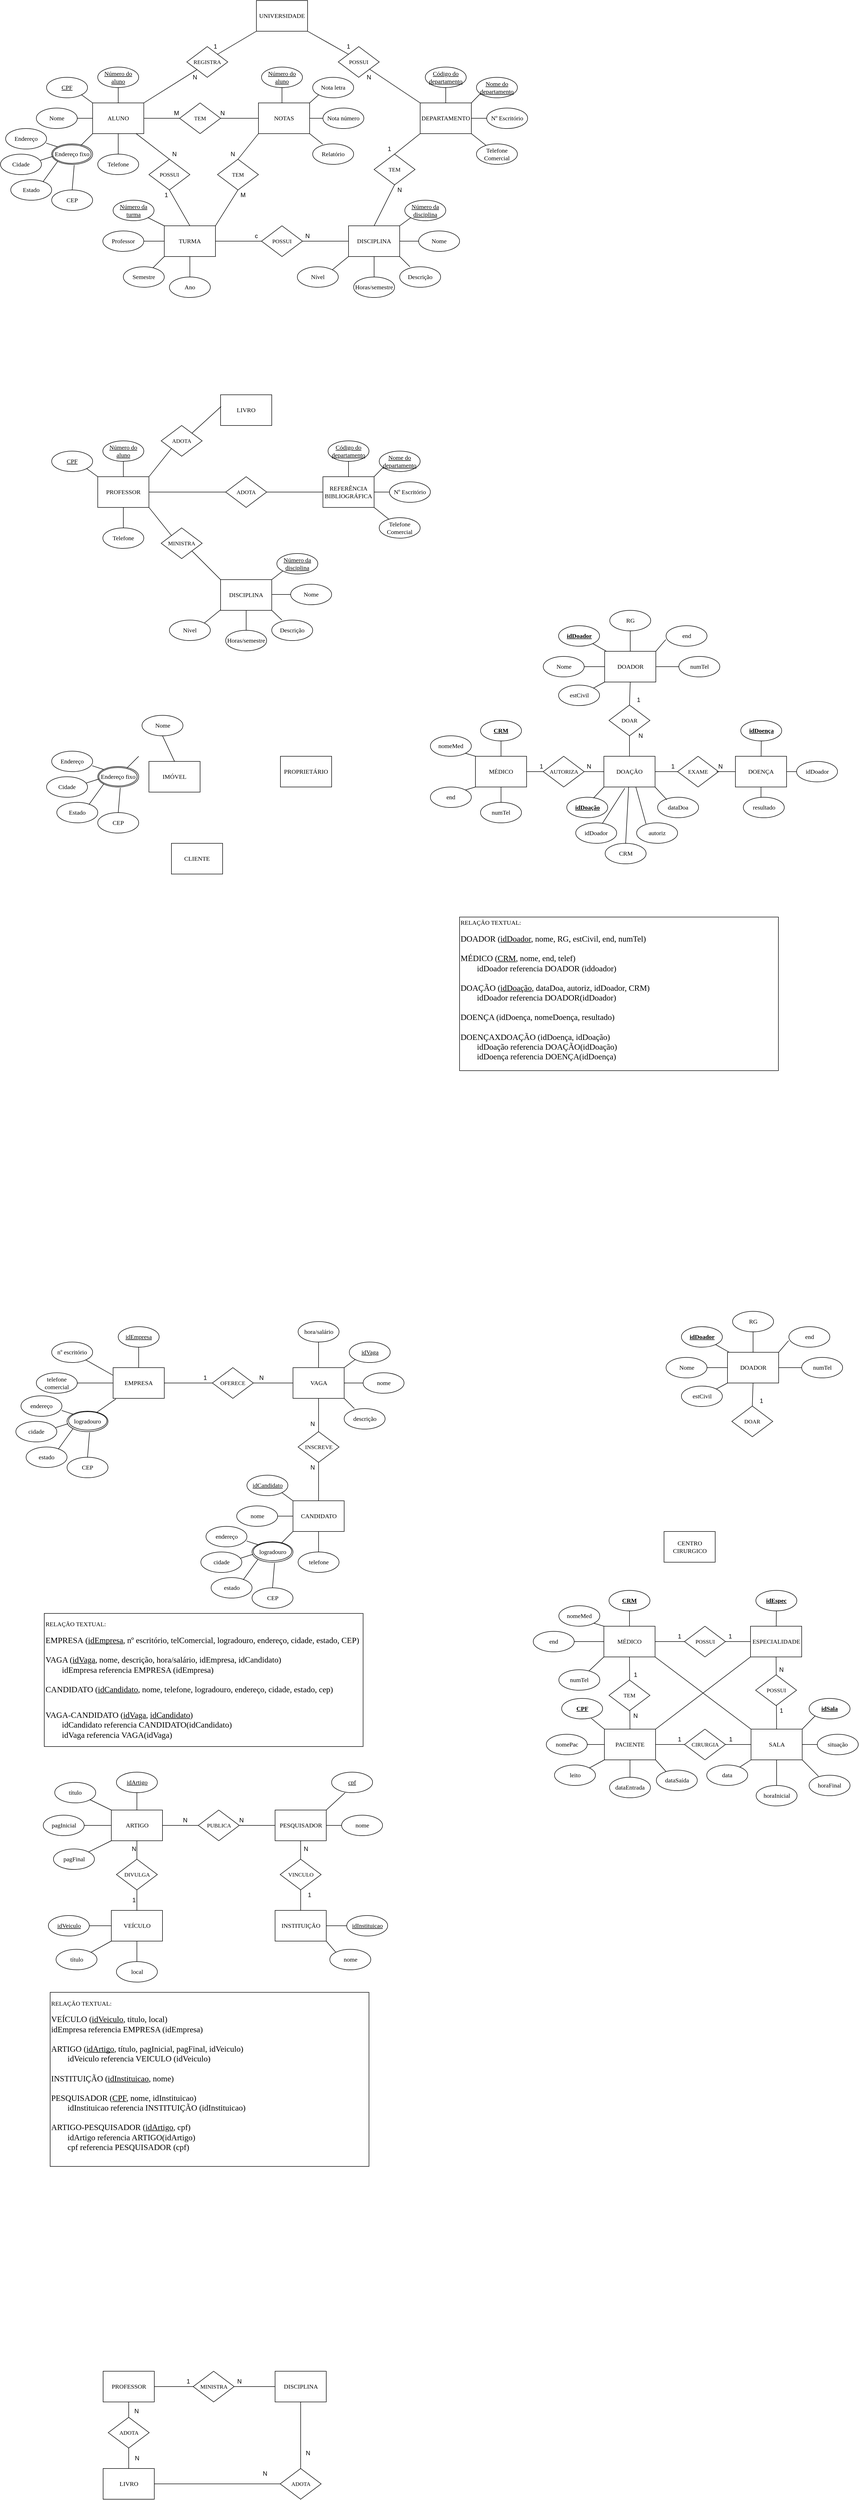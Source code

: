 <mxfile version="21.0.6" type="device"><diagram id="dHO-Bjs5FrbuEPbRud-3" name="Página-1"><mxGraphModel dx="1434" dy="796" grid="1" gridSize="10" guides="1" tooltips="1" connect="1" arrows="1" fold="1" page="1" pageScale="1" pageWidth="827" pageHeight="1169" math="0" shadow="0"><root><mxCell id="0"/><mxCell id="1" parent="0"/><mxCell id="j0VZOdiUR9_lSjoWFsDD-37" value="1" style="rounded=0;whiteSpace=wrap;html=1;strokeColor=none;fillColor=none;" parent="1" vertex="1"><mxGeometry x="324" y="480" width="20" height="20" as="geometry"/></mxCell><mxCell id="3q2RtlldEfJ6EudGyLOO-4" value="UNIVERSIDADE" style="rounded=0;whiteSpace=wrap;html=1;fontFamily=Times New Roman;" parent="1" vertex="1"><mxGeometry x="510" y="110" width="100" height="60" as="geometry"/></mxCell><mxCell id="3q2RtlldEfJ6EudGyLOO-18" value="&lt;font style=&quot;font-size: 11px;&quot;&gt;REGISTRA&lt;/font&gt;" style="rhombus;whiteSpace=wrap;html=1;fontFamily=Times New Roman;" parent="1" vertex="1"><mxGeometry x="374" y="200" width="80" height="60" as="geometry"/></mxCell><mxCell id="3q2RtlldEfJ6EudGyLOO-50" value="ALUNO" style="rounded=0;whiteSpace=wrap;html=1;fontFamily=Times New Roman;" parent="1" vertex="1"><mxGeometry x="190" y="310" width="100" height="60" as="geometry"/></mxCell><mxCell id="3q2RtlldEfJ6EudGyLOO-51" value="&lt;u&gt;Número do aluno&lt;/u&gt;" style="ellipse;whiteSpace=wrap;html=1;fontFamily=Times New Roman;" parent="1" vertex="1"><mxGeometry x="200" y="240" width="80" height="40" as="geometry"/></mxCell><mxCell id="3q2RtlldEfJ6EudGyLOO-52" value="&lt;u&gt;CPF&lt;/u&gt;" style="ellipse;whiteSpace=wrap;html=1;fontFamily=Times New Roman;" parent="1" vertex="1"><mxGeometry x="100" y="260" width="80" height="40" as="geometry"/></mxCell><mxCell id="3q2RtlldEfJ6EudGyLOO-53" value="Nome" style="ellipse;whiteSpace=wrap;html=1;fontFamily=Times New Roman;" parent="1" vertex="1"><mxGeometry x="80" y="320" width="80" height="40" as="geometry"/></mxCell><mxCell id="3q2RtlldEfJ6EudGyLOO-54" value="Endereço fixo" style="ellipse;whiteSpace=wrap;html=1;fontFamily=Times New Roman;" parent="1" vertex="1"><mxGeometry x="110" y="390" width="80" height="40" as="geometry"/></mxCell><mxCell id="3q2RtlldEfJ6EudGyLOO-55" value="Cidade" style="ellipse;whiteSpace=wrap;html=1;fontFamily=Times New Roman;" parent="1" vertex="1"><mxGeometry x="10" y="410" width="80" height="40" as="geometry"/></mxCell><mxCell id="3q2RtlldEfJ6EudGyLOO-56" value="Estado" style="ellipse;whiteSpace=wrap;html=1;fontFamily=Times New Roman;" parent="1" vertex="1"><mxGeometry x="30" y="460" width="80" height="40" as="geometry"/></mxCell><mxCell id="3q2RtlldEfJ6EudGyLOO-57" value="CEP" style="ellipse;whiteSpace=wrap;html=1;fontFamily=Times New Roman;" parent="1" vertex="1"><mxGeometry x="110" y="480" width="80" height="40" as="geometry"/></mxCell><mxCell id="3q2RtlldEfJ6EudGyLOO-58" value="Endereço" style="ellipse;whiteSpace=wrap;html=1;fontFamily=Times New Roman;" parent="1" vertex="1"><mxGeometry x="20" y="360" width="80" height="40" as="geometry"/></mxCell><mxCell id="3q2RtlldEfJ6EudGyLOO-59" value="Telefone" style="ellipse;whiteSpace=wrap;html=1;fontFamily=Times New Roman;" parent="1" vertex="1"><mxGeometry x="200" y="410" width="80" height="40" as="geometry"/></mxCell><mxCell id="3q2RtlldEfJ6EudGyLOO-60" value="DEPARTAMENTO" style="rounded=0;whiteSpace=wrap;html=1;fontFamily=Times New Roman;" parent="1" vertex="1"><mxGeometry x="830" y="310" width="100" height="60" as="geometry"/></mxCell><mxCell id="3q2RtlldEfJ6EudGyLOO-61" value="DISCIPLINA" style="rounded=0;whiteSpace=wrap;html=1;fontFamily=Times New Roman;" parent="1" vertex="1"><mxGeometry x="690" y="550" width="100" height="60" as="geometry"/></mxCell><mxCell id="3q2RtlldEfJ6EudGyLOO-62" value="TURMA" style="rounded=0;whiteSpace=wrap;html=1;fontFamily=Times New Roman;" parent="1" vertex="1"><mxGeometry x="330" y="550" width="100" height="60" as="geometry"/></mxCell><mxCell id="3q2RtlldEfJ6EudGyLOO-63" value="NOTAS" style="rounded=0;whiteSpace=wrap;html=1;fontFamily=Times New Roman;" parent="1" vertex="1"><mxGeometry x="514" y="310" width="100" height="60" as="geometry"/></mxCell><mxCell id="3q2RtlldEfJ6EudGyLOO-64" value="&lt;font style=&quot;font-size: 11px;&quot;&gt;TEM&lt;/font&gt;" style="rhombus;whiteSpace=wrap;html=1;fontFamily=Times New Roman;" parent="1" vertex="1"><mxGeometry x="740" y="410" width="80" height="60" as="geometry"/></mxCell><mxCell id="3q2RtlldEfJ6EudGyLOO-65" value="&lt;span style=&quot;font-size: 11px;&quot;&gt;POSSUI&lt;/span&gt;" style="rhombus;whiteSpace=wrap;html=1;fontFamily=Times New Roman;" parent="1" vertex="1"><mxGeometry x="670" y="200" width="80" height="60" as="geometry"/></mxCell><mxCell id="3q2RtlldEfJ6EudGyLOO-66" value="&lt;span style=&quot;font-size: 11px;&quot;&gt;POSSUI&lt;/span&gt;" style="rhombus;whiteSpace=wrap;html=1;fontFamily=Times New Roman;" parent="1" vertex="1"><mxGeometry x="300" y="420" width="80" height="60" as="geometry"/></mxCell><mxCell id="3q2RtlldEfJ6EudGyLOO-67" value="&lt;font style=&quot;font-size: 11px;&quot;&gt;TEM&lt;/font&gt;" style="rhombus;whiteSpace=wrap;html=1;fontFamily=Times New Roman;" parent="1" vertex="1"><mxGeometry x="434" y="420" width="80" height="60" as="geometry"/></mxCell><mxCell id="3q2RtlldEfJ6EudGyLOO-68" value="&lt;span style=&quot;font-size: 11px;&quot;&gt;TEM&lt;/span&gt;" style="rhombus;whiteSpace=wrap;html=1;fontFamily=Times New Roman;" parent="1" vertex="1"><mxGeometry x="360" y="310" width="80" height="60" as="geometry"/></mxCell><mxCell id="3q2RtlldEfJ6EudGyLOO-69" value="&lt;font style=&quot;font-size: 11px;&quot;&gt;POSSUI&lt;/font&gt;" style="rhombus;whiteSpace=wrap;html=1;fontFamily=Times New Roman;" parent="1" vertex="1"><mxGeometry x="520" y="550" width="80" height="60" as="geometry"/></mxCell><mxCell id="3q2RtlldEfJ6EudGyLOO-70" value="" style="endArrow=none;html=1;rounded=0;strokeColor=default;fontFamily=Times New Roman;fontSize=11;entryX=0.5;entryY=1;entryDx=0;entryDy=0;exitX=0.5;exitY=0;exitDx=0;exitDy=0;" parent="1" source="3q2RtlldEfJ6EudGyLOO-50" target="3q2RtlldEfJ6EudGyLOO-51" edge="1"><mxGeometry width="50" height="50" relative="1" as="geometry"><mxPoint x="370" y="540" as="sourcePoint"/><mxPoint x="420" y="490" as="targetPoint"/></mxGeometry></mxCell><mxCell id="3q2RtlldEfJ6EudGyLOO-71" value="" style="endArrow=none;html=1;rounded=0;strokeColor=default;fontFamily=Times New Roman;fontSize=11;entryX=1;entryY=1;entryDx=0;entryDy=0;exitX=0;exitY=0;exitDx=0;exitDy=0;" parent="1" source="3q2RtlldEfJ6EudGyLOO-50" target="3q2RtlldEfJ6EudGyLOO-52" edge="1"><mxGeometry width="50" height="50" relative="1" as="geometry"><mxPoint x="320" y="380" as="sourcePoint"/><mxPoint x="370" y="330" as="targetPoint"/></mxGeometry></mxCell><mxCell id="3q2RtlldEfJ6EudGyLOO-72" value="" style="endArrow=none;html=1;rounded=0;strokeColor=default;fontFamily=Times New Roman;fontSize=11;entryX=1;entryY=0.5;entryDx=0;entryDy=0;exitX=0;exitY=0.5;exitDx=0;exitDy=0;" parent="1" source="3q2RtlldEfJ6EudGyLOO-50" target="3q2RtlldEfJ6EudGyLOO-53" edge="1"><mxGeometry width="50" height="50" relative="1" as="geometry"><mxPoint x="320" y="380" as="sourcePoint"/><mxPoint x="370" y="330" as="targetPoint"/></mxGeometry></mxCell><mxCell id="3q2RtlldEfJ6EudGyLOO-73" value="" style="endArrow=none;html=1;rounded=0;strokeColor=default;fontFamily=Times New Roman;fontSize=11;entryX=0.5;entryY=0;entryDx=0;entryDy=0;exitX=0.5;exitY=1;exitDx=0;exitDy=0;" parent="1" source="3q2RtlldEfJ6EudGyLOO-50" target="3q2RtlldEfJ6EudGyLOO-59" edge="1"><mxGeometry width="50" height="50" relative="1" as="geometry"><mxPoint x="230" y="370" as="sourcePoint"/><mxPoint x="370" y="330" as="targetPoint"/></mxGeometry></mxCell><mxCell id="3q2RtlldEfJ6EudGyLOO-74" value="" style="endArrow=none;html=1;rounded=0;strokeColor=default;fontFamily=Times New Roman;fontSize=11;entryX=0.713;entryY=0.075;entryDx=0;entryDy=0;exitX=0;exitY=1;exitDx=0;exitDy=0;entryPerimeter=0;" parent="1" source="3q2RtlldEfJ6EudGyLOO-50" target="3q2RtlldEfJ6EudGyLOO-54" edge="1"><mxGeometry width="50" height="50" relative="1" as="geometry"><mxPoint x="320" y="380" as="sourcePoint"/><mxPoint x="370" y="330" as="targetPoint"/></mxGeometry></mxCell><mxCell id="3q2RtlldEfJ6EudGyLOO-75" value="" style="endArrow=none;html=1;rounded=0;strokeColor=default;fontFamily=Times New Roman;fontSize=11;entryX=0.991;entryY=0.714;entryDx=0;entryDy=0;exitX=0;exitY=0;exitDx=0;exitDy=0;entryPerimeter=0;" parent="1" source="3q2RtlldEfJ6EudGyLOO-54" target="3q2RtlldEfJ6EudGyLOO-58" edge="1"><mxGeometry width="50" height="50" relative="1" as="geometry"><mxPoint x="320" y="380" as="sourcePoint"/><mxPoint x="370" y="330" as="targetPoint"/></mxGeometry></mxCell><mxCell id="3q2RtlldEfJ6EudGyLOO-76" value="" style="endArrow=none;html=1;rounded=0;strokeColor=default;fontFamily=Times New Roman;fontSize=11;entryX=0.973;entryY=0.304;entryDx=0;entryDy=0;exitX=0.025;exitY=0.613;exitDx=0;exitDy=0;exitPerimeter=0;entryPerimeter=0;" parent="1" source="3q2RtlldEfJ6EudGyLOO-54" target="3q2RtlldEfJ6EudGyLOO-55" edge="1"><mxGeometry width="50" height="50" relative="1" as="geometry"><mxPoint x="320" y="380" as="sourcePoint"/><mxPoint x="370" y="330" as="targetPoint"/></mxGeometry></mxCell><mxCell id="3q2RtlldEfJ6EudGyLOO-77" value="" style="endArrow=none;html=1;rounded=0;strokeColor=default;fontFamily=Times New Roman;fontSize=11;entryX=0.785;entryY=0.107;entryDx=0;entryDy=0;entryPerimeter=0;exitX=0;exitY=1;exitDx=0;exitDy=0;" parent="1" source="3q2RtlldEfJ6EudGyLOO-54" target="3q2RtlldEfJ6EudGyLOO-56" edge="1"><mxGeometry width="50" height="50" relative="1" as="geometry"><mxPoint x="320" y="380" as="sourcePoint"/><mxPoint x="370" y="330" as="targetPoint"/></mxGeometry></mxCell><mxCell id="3q2RtlldEfJ6EudGyLOO-78" value="" style="endArrow=none;html=1;rounded=0;strokeColor=default;fontFamily=Times New Roman;fontSize=11;entryX=0.5;entryY=0;entryDx=0;entryDy=0;exitX=0.55;exitY=1.038;exitDx=0;exitDy=0;exitPerimeter=0;" parent="1" source="3q2RtlldEfJ6EudGyLOO-54" target="3q2RtlldEfJ6EudGyLOO-57" edge="1"><mxGeometry width="50" height="50" relative="1" as="geometry"><mxPoint x="320" y="380" as="sourcePoint"/><mxPoint x="370" y="330" as="targetPoint"/></mxGeometry></mxCell><mxCell id="3q2RtlldEfJ6EudGyLOO-80" value="Professor" style="ellipse;whiteSpace=wrap;html=1;fontFamily=Times New Roman;" parent="1" vertex="1"><mxGeometry x="210" y="560" width="80" height="40" as="geometry"/></mxCell><mxCell id="3q2RtlldEfJ6EudGyLOO-81" value="Semestre" style="ellipse;whiteSpace=wrap;html=1;fontFamily=Times New Roman;" parent="1" vertex="1"><mxGeometry x="250" y="630" width="80" height="40" as="geometry"/></mxCell><mxCell id="3q2RtlldEfJ6EudGyLOO-82" value="Ano" style="ellipse;whiteSpace=wrap;html=1;fontFamily=Times New Roman;" parent="1" vertex="1"><mxGeometry x="340" y="650" width="80" height="40" as="geometry"/></mxCell><mxCell id="3q2RtlldEfJ6EudGyLOO-83" value="&lt;u&gt;Número da turma&lt;/u&gt;" style="ellipse;whiteSpace=wrap;html=1;fontFamily=Times New Roman;" parent="1" vertex="1"><mxGeometry x="230" y="500" width="80" height="40" as="geometry"/></mxCell><mxCell id="3q2RtlldEfJ6EudGyLOO-84" value="" style="endArrow=none;html=1;rounded=0;strokeColor=default;fontFamily=Times New Roman;fontSize=11;entryX=1;entryY=1;entryDx=0;entryDy=0;exitX=0;exitY=0;exitDx=0;exitDy=0;" parent="1" source="3q2RtlldEfJ6EudGyLOO-62" target="3q2RtlldEfJ6EudGyLOO-83" edge="1"><mxGeometry width="50" height="50" relative="1" as="geometry"><mxPoint x="350" y="540" as="sourcePoint"/><mxPoint x="370" y="510" as="targetPoint"/></mxGeometry></mxCell><mxCell id="3q2RtlldEfJ6EudGyLOO-85" value="" style="endArrow=none;html=1;rounded=0;strokeColor=default;fontFamily=Times New Roman;fontSize=11;entryX=1;entryY=0.5;entryDx=0;entryDy=0;exitX=0;exitY=0.5;exitDx=0;exitDy=0;" parent="1" source="3q2RtlldEfJ6EudGyLOO-62" target="3q2RtlldEfJ6EudGyLOO-80" edge="1"><mxGeometry width="50" height="50" relative="1" as="geometry"><mxPoint x="320" y="560" as="sourcePoint"/><mxPoint x="370" y="510" as="targetPoint"/></mxGeometry></mxCell><mxCell id="3q2RtlldEfJ6EudGyLOO-86" value="" style="endArrow=none;html=1;rounded=0;strokeColor=default;fontFamily=Times New Roman;fontSize=11;exitX=0;exitY=1;exitDx=0;exitDy=0;" parent="1" source="3q2RtlldEfJ6EudGyLOO-62" target="3q2RtlldEfJ6EudGyLOO-81" edge="1"><mxGeometry width="50" height="50" relative="1" as="geometry"><mxPoint x="320" y="560" as="sourcePoint"/><mxPoint x="370" y="510" as="targetPoint"/></mxGeometry></mxCell><mxCell id="3q2RtlldEfJ6EudGyLOO-87" value="" style="endArrow=none;html=1;rounded=0;strokeColor=default;fontFamily=Times New Roman;fontSize=11;entryX=0.5;entryY=0;entryDx=0;entryDy=0;exitX=0.5;exitY=1;exitDx=0;exitDy=0;" parent="1" source="3q2RtlldEfJ6EudGyLOO-62" target="3q2RtlldEfJ6EudGyLOO-82" edge="1"><mxGeometry width="50" height="50" relative="1" as="geometry"><mxPoint x="320" y="560" as="sourcePoint"/><mxPoint x="370" y="510" as="targetPoint"/></mxGeometry></mxCell><mxCell id="3q2RtlldEfJ6EudGyLOO-88" value="" style="endArrow=none;html=1;rounded=0;strokeColor=default;fontFamily=Times New Roman;fontSize=11;entryX=0.846;entryY=0.995;entryDx=0;entryDy=0;entryPerimeter=0;exitX=0.5;exitY=0;exitDx=0;exitDy=0;" parent="1" source="3q2RtlldEfJ6EudGyLOO-66" target="3q2RtlldEfJ6EudGyLOO-50" edge="1"><mxGeometry width="50" height="50" relative="1" as="geometry"><mxPoint x="320" y="560" as="sourcePoint"/><mxPoint x="370" y="510" as="targetPoint"/></mxGeometry></mxCell><mxCell id="3q2RtlldEfJ6EudGyLOO-89" value="&lt;u&gt;Número da disciplina&lt;/u&gt;" style="ellipse;whiteSpace=wrap;html=1;fontFamily=Times New Roman;" parent="1" vertex="1"><mxGeometry x="800" y="500" width="80" height="40" as="geometry"/></mxCell><mxCell id="3q2RtlldEfJ6EudGyLOO-90" value="Horas/semestre" style="ellipse;whiteSpace=wrap;html=1;fontFamily=Times New Roman;" parent="1" vertex="1"><mxGeometry x="700" y="650" width="80" height="40" as="geometry"/></mxCell><mxCell id="3q2RtlldEfJ6EudGyLOO-91" value="Descrição" style="ellipse;whiteSpace=wrap;html=1;fontFamily=Times New Roman;" parent="1" vertex="1"><mxGeometry x="790" y="630" width="80" height="40" as="geometry"/></mxCell><mxCell id="3q2RtlldEfJ6EudGyLOO-92" value="Nome" style="ellipse;whiteSpace=wrap;html=1;fontFamily=Times New Roman;" parent="1" vertex="1"><mxGeometry x="827" y="560" width="80" height="40" as="geometry"/></mxCell><mxCell id="3q2RtlldEfJ6EudGyLOO-93" value="Nível" style="ellipse;whiteSpace=wrap;html=1;fontFamily=Times New Roman;" parent="1" vertex="1"><mxGeometry x="590" y="630" width="80" height="40" as="geometry"/></mxCell><mxCell id="3q2RtlldEfJ6EudGyLOO-94" value="" style="endArrow=none;html=1;rounded=0;strokeColor=default;fontFamily=Times New Roman;fontSize=11;entryX=0;entryY=1;entryDx=0;entryDy=0;exitX=1;exitY=0;exitDx=0;exitDy=0;" parent="1" source="3q2RtlldEfJ6EudGyLOO-61" target="3q2RtlldEfJ6EudGyLOO-89" edge="1"><mxGeometry width="50" height="50" relative="1" as="geometry"><mxPoint x="510" y="560" as="sourcePoint"/><mxPoint x="560" y="510" as="targetPoint"/></mxGeometry></mxCell><mxCell id="3q2RtlldEfJ6EudGyLOO-95" value="" style="endArrow=none;html=1;rounded=0;strokeColor=default;fontFamily=Times New Roman;fontSize=11;entryX=0;entryY=0.5;entryDx=0;entryDy=0;" parent="1" target="3q2RtlldEfJ6EudGyLOO-92" edge="1"><mxGeometry width="50" height="50" relative="1" as="geometry"><mxPoint x="790" y="580" as="sourcePoint"/><mxPoint x="560" y="510" as="targetPoint"/></mxGeometry></mxCell><mxCell id="3q2RtlldEfJ6EudGyLOO-96" value="" style="endArrow=none;html=1;rounded=0;strokeColor=default;fontFamily=Times New Roman;fontSize=11;exitX=1;exitY=1;exitDx=0;exitDy=0;" parent="1" source="3q2RtlldEfJ6EudGyLOO-61" edge="1"><mxGeometry width="50" height="50" relative="1" as="geometry"><mxPoint x="510" y="560" as="sourcePoint"/><mxPoint x="810" y="630" as="targetPoint"/></mxGeometry></mxCell><mxCell id="3q2RtlldEfJ6EudGyLOO-97" value="" style="endArrow=none;html=1;rounded=0;strokeColor=default;fontFamily=Times New Roman;fontSize=11;entryX=0.5;entryY=0;entryDx=0;entryDy=0;exitX=0.5;exitY=1;exitDx=0;exitDy=0;" parent="1" source="3q2RtlldEfJ6EudGyLOO-61" target="3q2RtlldEfJ6EudGyLOO-90" edge="1"><mxGeometry width="50" height="50" relative="1" as="geometry"><mxPoint x="510" y="560" as="sourcePoint"/><mxPoint x="560" y="510" as="targetPoint"/></mxGeometry></mxCell><mxCell id="3q2RtlldEfJ6EudGyLOO-98" value="" style="endArrow=none;html=1;rounded=0;strokeColor=default;fontFamily=Times New Roman;fontSize=11;entryX=1;entryY=0;entryDx=0;entryDy=0;" parent="1" target="3q2RtlldEfJ6EudGyLOO-93" edge="1"><mxGeometry width="50" height="50" relative="1" as="geometry"><mxPoint x="690" y="610" as="sourcePoint"/><mxPoint x="560" y="510" as="targetPoint"/></mxGeometry></mxCell><mxCell id="3q2RtlldEfJ6EudGyLOO-99" value="" style="endArrow=none;html=1;rounded=0;strokeColor=default;fontFamily=Times New Roman;fontSize=11;entryX=0;entryY=0.5;entryDx=0;entryDy=0;" parent="1" source="3q2RtlldEfJ6EudGyLOO-69" target="3q2RtlldEfJ6EudGyLOO-61" edge="1"><mxGeometry width="50" height="50" relative="1" as="geometry"><mxPoint x="510" y="560" as="sourcePoint"/><mxPoint x="560" y="510" as="targetPoint"/></mxGeometry></mxCell><mxCell id="3q2RtlldEfJ6EudGyLOO-100" value="" style="endArrow=none;html=1;rounded=0;strokeColor=default;fontFamily=Times New Roman;fontSize=11;entryX=1;entryY=0.5;entryDx=0;entryDy=0;exitX=0;exitY=0.5;exitDx=0;exitDy=0;" parent="1" source="3q2RtlldEfJ6EudGyLOO-69" target="3q2RtlldEfJ6EudGyLOO-62" edge="1"><mxGeometry width="50" height="50" relative="1" as="geometry"><mxPoint x="510" y="560" as="sourcePoint"/><mxPoint x="560" y="510" as="targetPoint"/></mxGeometry></mxCell><mxCell id="3q2RtlldEfJ6EudGyLOO-101" value="&lt;u&gt;Código do departamento&lt;/u&gt;" style="ellipse;whiteSpace=wrap;html=1;fontFamily=Times New Roman;" parent="1" vertex="1"><mxGeometry x="840" y="240" width="80" height="40" as="geometry"/></mxCell><mxCell id="3q2RtlldEfJ6EudGyLOO-102" value="Nº Escritório" style="ellipse;whiteSpace=wrap;html=1;fontFamily=Times New Roman;" parent="1" vertex="1"><mxGeometry x="960" y="320" width="80" height="40" as="geometry"/></mxCell><mxCell id="3q2RtlldEfJ6EudGyLOO-103" value="&lt;u&gt;Nome do departamento&lt;/u&gt;" style="ellipse;whiteSpace=wrap;html=1;fontFamily=Times New Roman;" parent="1" vertex="1"><mxGeometry x="940" y="260" width="80" height="40" as="geometry"/></mxCell><mxCell id="3q2RtlldEfJ6EudGyLOO-104" value="Telefone Comercial" style="ellipse;whiteSpace=wrap;html=1;fontFamily=Times New Roman;" parent="1" vertex="1"><mxGeometry x="940" y="390" width="80" height="40" as="geometry"/></mxCell><mxCell id="3q2RtlldEfJ6EudGyLOO-107" value="" style="endArrow=none;html=1;rounded=0;strokeColor=default;fontFamily=Times New Roman;fontSize=11;entryX=0.5;entryY=1;entryDx=0;entryDy=0;" parent="1" source="3q2RtlldEfJ6EudGyLOO-60" target="3q2RtlldEfJ6EudGyLOO-101" edge="1"><mxGeometry width="50" height="50" relative="1" as="geometry"><mxPoint x="800" y="450" as="sourcePoint"/><mxPoint x="850" y="400" as="targetPoint"/></mxGeometry></mxCell><mxCell id="3q2RtlldEfJ6EudGyLOO-108" value="" style="endArrow=none;html=1;rounded=0;strokeColor=default;fontFamily=Times New Roman;fontSize=11;exitX=0.092;exitY=0.806;exitDx=0;exitDy=0;exitPerimeter=0;" parent="1" source="3q2RtlldEfJ6EudGyLOO-103" edge="1"><mxGeometry width="50" height="50" relative="1" as="geometry"><mxPoint x="800" y="450" as="sourcePoint"/><mxPoint x="930" y="310" as="targetPoint"/></mxGeometry></mxCell><mxCell id="3q2RtlldEfJ6EudGyLOO-109" value="" style="endArrow=none;html=1;rounded=0;strokeColor=default;fontFamily=Times New Roman;fontSize=11;exitX=0;exitY=0.5;exitDx=0;exitDy=0;entryX=1;entryY=0.5;entryDx=0;entryDy=0;" parent="1" source="3q2RtlldEfJ6EudGyLOO-102" target="3q2RtlldEfJ6EudGyLOO-60" edge="1"><mxGeometry width="50" height="50" relative="1" as="geometry"><mxPoint x="800" y="450" as="sourcePoint"/><mxPoint x="850" y="400" as="targetPoint"/></mxGeometry></mxCell><mxCell id="3q2RtlldEfJ6EudGyLOO-110" value="" style="endArrow=none;html=1;rounded=0;strokeColor=default;fontFamily=Times New Roman;fontSize=11;entryX=1;entryY=1;entryDx=0;entryDy=0;" parent="1" source="3q2RtlldEfJ6EudGyLOO-104" target="3q2RtlldEfJ6EudGyLOO-60" edge="1"><mxGeometry width="50" height="50" relative="1" as="geometry"><mxPoint x="950" y="390" as="sourcePoint"/><mxPoint x="850" y="400" as="targetPoint"/></mxGeometry></mxCell><mxCell id="3q2RtlldEfJ6EudGyLOO-111" value="" style="endArrow=none;html=1;rounded=0;strokeColor=default;fontFamily=Times New Roman;fontSize=11;exitX=0;exitY=0;exitDx=0;exitDy=0;" parent="1" source="3q2RtlldEfJ6EudGyLOO-60" target="3q2RtlldEfJ6EudGyLOO-65" edge="1"><mxGeometry width="50" height="50" relative="1" as="geometry"><mxPoint x="540" y="440" as="sourcePoint"/><mxPoint x="590" y="390" as="targetPoint"/></mxGeometry></mxCell><mxCell id="3q2RtlldEfJ6EudGyLOO-112" value="" style="endArrow=none;html=1;rounded=0;strokeColor=default;fontFamily=Times New Roman;fontSize=11;entryX=1;entryY=1;entryDx=0;entryDy=0;exitX=0;exitY=0;exitDx=0;exitDy=0;" parent="1" source="3q2RtlldEfJ6EudGyLOO-65" target="3q2RtlldEfJ6EudGyLOO-4" edge="1"><mxGeometry width="50" height="50" relative="1" as="geometry"><mxPoint x="540" y="440" as="sourcePoint"/><mxPoint x="590" y="390" as="targetPoint"/></mxGeometry></mxCell><mxCell id="3q2RtlldEfJ6EudGyLOO-113" value="" style="endArrow=none;html=1;rounded=0;strokeColor=default;fontFamily=Times New Roman;fontSize=11;entryX=0;entryY=1;entryDx=0;entryDy=0;exitX=1;exitY=0;exitDx=0;exitDy=0;" parent="1" source="3q2RtlldEfJ6EudGyLOO-50" target="3q2RtlldEfJ6EudGyLOO-18" edge="1"><mxGeometry width="50" height="50" relative="1" as="geometry"><mxPoint x="540" y="440" as="sourcePoint"/><mxPoint x="590" y="390" as="targetPoint"/></mxGeometry></mxCell><mxCell id="3q2RtlldEfJ6EudGyLOO-115" value="" style="endArrow=none;html=1;rounded=0;strokeColor=default;fontFamily=Times New Roman;fontSize=11;entryX=0;entryY=1;entryDx=0;entryDy=0;exitX=1;exitY=0;exitDx=0;exitDy=0;" parent="1" source="3q2RtlldEfJ6EudGyLOO-18" target="3q2RtlldEfJ6EudGyLOO-4" edge="1"><mxGeometry width="50" height="50" relative="1" as="geometry"><mxPoint x="540" y="440" as="sourcePoint"/><mxPoint x="590" y="390" as="targetPoint"/></mxGeometry></mxCell><mxCell id="3q2RtlldEfJ6EudGyLOO-116" value="" style="endArrow=none;html=1;rounded=0;strokeColor=default;fontFamily=Times New Roman;fontSize=11;exitX=1;exitY=0.5;exitDx=0;exitDy=0;entryX=0;entryY=0.5;entryDx=0;entryDy=0;" parent="1" source="3q2RtlldEfJ6EudGyLOO-50" target="3q2RtlldEfJ6EudGyLOO-68" edge="1"><mxGeometry width="50" height="50" relative="1" as="geometry"><mxPoint x="540" y="440" as="sourcePoint"/><mxPoint x="590" y="390" as="targetPoint"/></mxGeometry></mxCell><mxCell id="3q2RtlldEfJ6EudGyLOO-117" value="" style="endArrow=none;html=1;rounded=0;strokeColor=default;fontFamily=Times New Roman;fontSize=11;exitX=1;exitY=0.5;exitDx=0;exitDy=0;entryX=0;entryY=0.5;entryDx=0;entryDy=0;" parent="1" source="3q2RtlldEfJ6EudGyLOO-68" target="3q2RtlldEfJ6EudGyLOO-63" edge="1"><mxGeometry width="50" height="50" relative="1" as="geometry"><mxPoint x="540" y="440" as="sourcePoint"/><mxPoint x="590" y="390" as="targetPoint"/></mxGeometry></mxCell><mxCell id="3q2RtlldEfJ6EudGyLOO-118" value="" style="endArrow=none;html=1;rounded=0;strokeColor=default;fontFamily=Times New Roman;fontSize=11;exitX=0;exitY=1;exitDx=0;exitDy=0;entryX=0.5;entryY=0;entryDx=0;entryDy=0;" parent="1" source="3q2RtlldEfJ6EudGyLOO-60" target="3q2RtlldEfJ6EudGyLOO-64" edge="1"><mxGeometry width="50" height="50" relative="1" as="geometry"><mxPoint x="540" y="440" as="sourcePoint"/><mxPoint x="590" y="390" as="targetPoint"/></mxGeometry></mxCell><mxCell id="3q2RtlldEfJ6EudGyLOO-119" value="" style="endArrow=none;html=1;rounded=0;strokeColor=default;fontFamily=Times New Roman;fontSize=11;exitX=0.5;exitY=1;exitDx=0;exitDy=0;entryX=0.5;entryY=0;entryDx=0;entryDy=0;" parent="1" source="3q2RtlldEfJ6EudGyLOO-64" target="3q2RtlldEfJ6EudGyLOO-61" edge="1"><mxGeometry width="50" height="50" relative="1" as="geometry"><mxPoint x="540" y="440" as="sourcePoint"/><mxPoint x="590" y="390" as="targetPoint"/></mxGeometry></mxCell><mxCell id="3q2RtlldEfJ6EudGyLOO-120" value="" style="endArrow=none;html=1;rounded=0;strokeColor=default;fontFamily=Times New Roman;fontSize=11;entryX=0.5;entryY=1;entryDx=0;entryDy=0;exitX=0.5;exitY=0;exitDx=0;exitDy=0;" parent="1" source="3q2RtlldEfJ6EudGyLOO-62" target="3q2RtlldEfJ6EudGyLOO-66" edge="1"><mxGeometry width="50" height="50" relative="1" as="geometry"><mxPoint x="540" y="440" as="sourcePoint"/><mxPoint x="590" y="390" as="targetPoint"/></mxGeometry></mxCell><mxCell id="3q2RtlldEfJ6EudGyLOO-121" value="" style="endArrow=none;html=1;rounded=0;strokeColor=default;fontFamily=Times New Roman;fontSize=11;exitX=1;exitY=0;exitDx=0;exitDy=0;entryX=0.5;entryY=1;entryDx=0;entryDy=0;" parent="1" source="3q2RtlldEfJ6EudGyLOO-62" target="3q2RtlldEfJ6EudGyLOO-67" edge="1"><mxGeometry width="50" height="50" relative="1" as="geometry"><mxPoint x="540" y="440" as="sourcePoint"/><mxPoint x="590" y="390" as="targetPoint"/></mxGeometry></mxCell><mxCell id="3q2RtlldEfJ6EudGyLOO-122" value="" style="endArrow=none;html=1;rounded=0;strokeColor=default;fontFamily=Times New Roman;fontSize=11;entryX=0;entryY=1;entryDx=0;entryDy=0;exitX=0.5;exitY=0;exitDx=0;exitDy=0;" parent="1" source="3q2RtlldEfJ6EudGyLOO-67" target="3q2RtlldEfJ6EudGyLOO-63" edge="1"><mxGeometry width="50" height="50" relative="1" as="geometry"><mxPoint x="540" y="440" as="sourcePoint"/><mxPoint x="590" y="390" as="targetPoint"/></mxGeometry></mxCell><mxCell id="3q2RtlldEfJ6EudGyLOO-123" value="&lt;u&gt;Número do aluno&lt;/u&gt;" style="ellipse;whiteSpace=wrap;html=1;fontFamily=Times New Roman;" parent="1" vertex="1"><mxGeometry x="520" y="240" width="80" height="40" as="geometry"/></mxCell><mxCell id="3q2RtlldEfJ6EudGyLOO-124" value="Nota letra" style="ellipse;whiteSpace=wrap;html=1;fontFamily=Times New Roman;" parent="1" vertex="1"><mxGeometry x="620" y="260" width="80" height="40" as="geometry"/></mxCell><mxCell id="3q2RtlldEfJ6EudGyLOO-125" value="Nota número" style="ellipse;whiteSpace=wrap;html=1;fontFamily=Times New Roman;" parent="1" vertex="1"><mxGeometry x="640" y="320" width="80" height="40" as="geometry"/></mxCell><mxCell id="3q2RtlldEfJ6EudGyLOO-126" value="Relatório" style="ellipse;whiteSpace=wrap;html=1;fontFamily=Times New Roman;" parent="1" vertex="1"><mxGeometry x="620" y="390" width="80" height="40" as="geometry"/></mxCell><mxCell id="3q2RtlldEfJ6EudGyLOO-127" value="" style="endArrow=none;html=1;rounded=0;strokeColor=default;fontFamily=Times New Roman;fontSize=11;entryX=0;entryY=1;entryDx=0;entryDy=0;exitX=1;exitY=0;exitDx=0;exitDy=0;" parent="1" source="3q2RtlldEfJ6EudGyLOO-63" target="3q2RtlldEfJ6EudGyLOO-124" edge="1"><mxGeometry width="50" height="50" relative="1" as="geometry"><mxPoint x="540" y="440" as="sourcePoint"/><mxPoint x="590" y="390" as="targetPoint"/></mxGeometry></mxCell><mxCell id="3q2RtlldEfJ6EudGyLOO-128" value="" style="endArrow=none;html=1;rounded=0;strokeColor=default;fontFamily=Times New Roman;fontSize=11;entryX=0;entryY=0.5;entryDx=0;entryDy=0;exitX=1;exitY=0.5;exitDx=0;exitDy=0;" parent="1" source="3q2RtlldEfJ6EudGyLOO-63" target="3q2RtlldEfJ6EudGyLOO-125" edge="1"><mxGeometry width="50" height="50" relative="1" as="geometry"><mxPoint x="540" y="440" as="sourcePoint"/><mxPoint x="590" y="390" as="targetPoint"/></mxGeometry></mxCell><mxCell id="3q2RtlldEfJ6EudGyLOO-130" value="" style="endArrow=none;html=1;rounded=0;strokeColor=default;fontFamily=Times New Roman;fontSize=11;entryX=1;entryY=1;entryDx=0;entryDy=0;exitX=0.246;exitY=0.016;exitDx=0;exitDy=0;exitPerimeter=0;" parent="1" source="3q2RtlldEfJ6EudGyLOO-126" target="3q2RtlldEfJ6EudGyLOO-63" edge="1"><mxGeometry width="50" height="50" relative="1" as="geometry"><mxPoint x="540" y="440" as="sourcePoint"/><mxPoint x="590" y="390" as="targetPoint"/></mxGeometry></mxCell><mxCell id="3q2RtlldEfJ6EudGyLOO-131" value="" style="endArrow=none;html=1;rounded=0;strokeColor=default;fontFamily=Times New Roman;fontSize=11;entryX=0.5;entryY=1;entryDx=0;entryDy=0;" parent="1" target="3q2RtlldEfJ6EudGyLOO-123" edge="1"><mxGeometry width="50" height="50" relative="1" as="geometry"><mxPoint x="560" y="310" as="sourcePoint"/><mxPoint x="610" y="390" as="targetPoint"/></mxGeometry></mxCell><mxCell id="3q2RtlldEfJ6EudGyLOO-132" value="" style="ellipse;whiteSpace=wrap;html=1;fontFamily=Times New Roman;fillColor=none;" parent="1" vertex="1"><mxGeometry x="112" y="392" width="75" height="36" as="geometry"/></mxCell><mxCell id="3q2RtlldEfJ6EudGyLOO-133" value="N" style="rounded=0;whiteSpace=wrap;html=1;strokeColor=none;fillColor=none;" parent="1" vertex="1"><mxGeometry x="340" y="400" width="20" height="20" as="geometry"/></mxCell><mxCell id="3q2RtlldEfJ6EudGyLOO-134" value="N" style="rounded=0;whiteSpace=wrap;html=1;strokeColor=none;fillColor=none;" parent="1" vertex="1"><mxGeometry x="434" y="320" width="20" height="20" as="geometry"/></mxCell><mxCell id="3q2RtlldEfJ6EudGyLOO-135" value="M" style="rounded=0;whiteSpace=wrap;html=1;strokeColor=none;fillColor=none;" parent="1" vertex="1"><mxGeometry x="344" y="320" width="20" height="20" as="geometry"/></mxCell><mxCell id="3q2RtlldEfJ6EudGyLOO-136" value="N" style="rounded=0;whiteSpace=wrap;html=1;strokeColor=none;fillColor=none;" parent="1" vertex="1"><mxGeometry x="380" y="250" width="20" height="20" as="geometry"/></mxCell><mxCell id="3q2RtlldEfJ6EudGyLOO-137" value="1" style="rounded=0;whiteSpace=wrap;html=1;strokeColor=none;fillColor=none;" parent="1" vertex="1"><mxGeometry x="420" y="190" width="20" height="20" as="geometry"/></mxCell><mxCell id="3q2RtlldEfJ6EudGyLOO-140" value="N" style="rounded=0;whiteSpace=wrap;html=1;strokeColor=none;fillColor=none;" parent="1" vertex="1"><mxGeometry x="780" y="470" width="20" height="20" as="geometry"/></mxCell><mxCell id="3q2RtlldEfJ6EudGyLOO-141" value="1" style="rounded=0;whiteSpace=wrap;html=1;strokeColor=none;fillColor=none;" parent="1" vertex="1"><mxGeometry x="760" y="390" width="20" height="20" as="geometry"/></mxCell><mxCell id="3q2RtlldEfJ6EudGyLOO-142" value="M" style="rounded=0;whiteSpace=wrap;html=1;strokeColor=none;fillColor=none;" parent="1" vertex="1"><mxGeometry x="474" y="480" width="20" height="20" as="geometry"/></mxCell><mxCell id="3q2RtlldEfJ6EudGyLOO-143" value="N" style="rounded=0;whiteSpace=wrap;html=1;strokeColor=none;fillColor=none;" parent="1" vertex="1"><mxGeometry x="454" y="400" width="20" height="20" as="geometry"/></mxCell><mxCell id="3q2RtlldEfJ6EudGyLOO-146" value="c" style="rounded=0;whiteSpace=wrap;html=1;strokeColor=none;fillColor=none;" parent="1" vertex="1"><mxGeometry x="500" y="560" width="20" height="20" as="geometry"/></mxCell><mxCell id="3q2RtlldEfJ6EudGyLOO-147" value="N" style="rounded=0;whiteSpace=wrap;html=1;strokeColor=none;fillColor=none;" parent="1" vertex="1"><mxGeometry x="600" y="560" width="20" height="20" as="geometry"/></mxCell><mxCell id="3q2RtlldEfJ6EudGyLOO-148" value="N" style="rounded=0;whiteSpace=wrap;html=1;strokeColor=none;fillColor=none;" parent="1" vertex="1"><mxGeometry x="720" y="250" width="20" height="20" as="geometry"/></mxCell><mxCell id="3q2RtlldEfJ6EudGyLOO-149" value="1" style="rounded=0;whiteSpace=wrap;html=1;strokeColor=none;fillColor=none;" parent="1" vertex="1"><mxGeometry x="680" y="190" width="20" height="20" as="geometry"/></mxCell><mxCell id="kV118lBGbFy-TnEmBbb8-3" value="&lt;font style=&quot;vertical-align: inherit;&quot;&gt;&lt;font style=&quot;vertical-align: inherit;&quot;&gt;&lt;font style=&quot;vertical-align: inherit;&quot;&gt;&lt;font style=&quot;vertical-align: inherit;&quot;&gt;LIVRO&lt;/font&gt;&lt;/font&gt;&lt;/font&gt;&lt;/font&gt;" style="rounded=0;whiteSpace=wrap;html=1;fontFamily=Times New Roman;" parent="1" vertex="1"><mxGeometry x="440" y="880" width="100" height="60" as="geometry"/></mxCell><mxCell id="kV118lBGbFy-TnEmBbb8-4" value="&lt;font style=&quot;font-size: 11px;&quot;&gt;&lt;font style=&quot;vertical-align: inherit;&quot;&gt;&lt;font style=&quot;vertical-align: inherit;&quot;&gt;&lt;font style=&quot;vertical-align: inherit;&quot;&gt;&lt;font style=&quot;vertical-align: inherit;&quot;&gt;ADOTA&lt;/font&gt;&lt;/font&gt;&lt;/font&gt;&lt;/font&gt;&lt;/font&gt;" style="rhombus;whiteSpace=wrap;html=1;fontFamily=Times New Roman;" parent="1" vertex="1"><mxGeometry x="324" y="940" width="80" height="60" as="geometry"/></mxCell><mxCell id="kV118lBGbFy-TnEmBbb8-5" value="&lt;font style=&quot;vertical-align: inherit;&quot;&gt;&lt;font style=&quot;vertical-align: inherit;&quot;&gt;PROFESSOR&lt;/font&gt;&lt;/font&gt;" style="rounded=0;whiteSpace=wrap;html=1;fontFamily=Times New Roman;" parent="1" vertex="1"><mxGeometry x="200" y="1040" width="100" height="60" as="geometry"/></mxCell><mxCell id="kV118lBGbFy-TnEmBbb8-6" value="&lt;u&gt;Número do aluno&lt;/u&gt;" style="ellipse;whiteSpace=wrap;html=1;fontFamily=Times New Roman;" parent="1" vertex="1"><mxGeometry x="210" y="970" width="80" height="40" as="geometry"/></mxCell><mxCell id="kV118lBGbFy-TnEmBbb8-7" value="&lt;u&gt;CPF&lt;/u&gt;" style="ellipse;whiteSpace=wrap;html=1;fontFamily=Times New Roman;" parent="1" vertex="1"><mxGeometry x="110" y="990" width="80" height="40" as="geometry"/></mxCell><mxCell id="kV118lBGbFy-TnEmBbb8-8" value="Nome" style="ellipse;whiteSpace=wrap;html=1;fontFamily=Times New Roman;" parent="1" vertex="1"><mxGeometry x="286.5" y="1506" width="80" height="40" as="geometry"/></mxCell><mxCell id="kV118lBGbFy-TnEmBbb8-9" value="Endereço fixo" style="ellipse;whiteSpace=wrap;html=1;fontFamily=Times New Roman;" parent="1" vertex="1"><mxGeometry x="200" y="1606" width="80" height="40" as="geometry"/></mxCell><mxCell id="kV118lBGbFy-TnEmBbb8-10" value="Cidade" style="ellipse;whiteSpace=wrap;html=1;fontFamily=Times New Roman;" parent="1" vertex="1"><mxGeometry x="100" y="1626" width="80" height="40" as="geometry"/></mxCell><mxCell id="kV118lBGbFy-TnEmBbb8-11" value="Estado" style="ellipse;whiteSpace=wrap;html=1;fontFamily=Times New Roman;" parent="1" vertex="1"><mxGeometry x="120" y="1676" width="80" height="40" as="geometry"/></mxCell><mxCell id="kV118lBGbFy-TnEmBbb8-12" value="CEP" style="ellipse;whiteSpace=wrap;html=1;fontFamily=Times New Roman;" parent="1" vertex="1"><mxGeometry x="200" y="1696" width="80" height="40" as="geometry"/></mxCell><mxCell id="kV118lBGbFy-TnEmBbb8-13" value="Endereço" style="ellipse;whiteSpace=wrap;html=1;fontFamily=Times New Roman;" parent="1" vertex="1"><mxGeometry x="110" y="1576" width="80" height="40" as="geometry"/></mxCell><mxCell id="kV118lBGbFy-TnEmBbb8-14" value="Telefone" style="ellipse;whiteSpace=wrap;html=1;fontFamily=Times New Roman;" parent="1" vertex="1"><mxGeometry x="210" y="1140" width="80" height="40" as="geometry"/></mxCell><mxCell id="kV118lBGbFy-TnEmBbb8-15" value="&lt;font style=&quot;vertical-align: inherit;&quot;&gt;&lt;font style=&quot;vertical-align: inherit;&quot;&gt;REFERÊNCIA&lt;br&gt;BIBLIOGRÁFICA&lt;br&gt;&lt;/font&gt;&lt;/font&gt;" style="rounded=0;whiteSpace=wrap;html=1;fontFamily=Times New Roman;" parent="1" vertex="1"><mxGeometry x="640" y="1040" width="100" height="60" as="geometry"/></mxCell><mxCell id="kV118lBGbFy-TnEmBbb8-16" value="DISCIPLINA" style="rounded=0;whiteSpace=wrap;html=1;fontFamily=Times New Roman;" parent="1" vertex="1"><mxGeometry x="440" y="1241" width="100" height="60" as="geometry"/></mxCell><mxCell id="kV118lBGbFy-TnEmBbb8-19" value="&lt;font style=&quot;font-size: 11px;&quot;&gt;&lt;font style=&quot;vertical-align: inherit;&quot;&gt;&lt;font style=&quot;vertical-align: inherit;&quot;&gt;ADOTA&lt;/font&gt;&lt;/font&gt;&lt;/font&gt;" style="rhombus;whiteSpace=wrap;html=1;fontFamily=Times New Roman;" parent="1" vertex="1"><mxGeometry x="450" y="1040" width="80" height="60" as="geometry"/></mxCell><mxCell id="kV118lBGbFy-TnEmBbb8-21" value="&lt;span style=&quot;font-size: 11px;&quot;&gt;&lt;font style=&quot;vertical-align: inherit;&quot;&gt;&lt;font style=&quot;vertical-align: inherit;&quot;&gt;MINISTRA&lt;/font&gt;&lt;/font&gt;&lt;/span&gt;" style="rhombus;whiteSpace=wrap;html=1;fontFamily=Times New Roman;" parent="1" vertex="1"><mxGeometry x="324" y="1140" width="80" height="60" as="geometry"/></mxCell><mxCell id="kV118lBGbFy-TnEmBbb8-25" value="" style="endArrow=none;html=1;rounded=0;strokeColor=default;fontFamily=Times New Roman;fontSize=11;entryX=0.5;entryY=1;entryDx=0;entryDy=0;exitX=0.5;exitY=0;exitDx=0;exitDy=0;" parent="1" source="kV118lBGbFy-TnEmBbb8-5" target="kV118lBGbFy-TnEmBbb8-6" edge="1"><mxGeometry width="50" height="50" relative="1" as="geometry"><mxPoint x="380" y="1270" as="sourcePoint"/><mxPoint x="430" y="1220" as="targetPoint"/></mxGeometry></mxCell><mxCell id="kV118lBGbFy-TnEmBbb8-26" value="" style="endArrow=none;html=1;rounded=0;strokeColor=default;fontFamily=Times New Roman;fontSize=11;entryX=1;entryY=1;entryDx=0;entryDy=0;exitX=0;exitY=0;exitDx=0;exitDy=0;" parent="1" source="kV118lBGbFy-TnEmBbb8-5" target="kV118lBGbFy-TnEmBbb8-7" edge="1"><mxGeometry width="50" height="50" relative="1" as="geometry"><mxPoint x="330" y="1110" as="sourcePoint"/><mxPoint x="380" y="1060" as="targetPoint"/></mxGeometry></mxCell><mxCell id="kV118lBGbFy-TnEmBbb8-27" value="" style="endArrow=none;html=1;rounded=0;strokeColor=default;fontFamily=Times New Roman;fontSize=11;entryX=0.5;entryY=1;entryDx=0;entryDy=0;exitX=0.5;exitY=0;exitDx=0;exitDy=0;" parent="1" source="YNXcfIg5TAMV8utWGNUL-1" target="kV118lBGbFy-TnEmBbb8-8" edge="1"><mxGeometry width="50" height="50" relative="1" as="geometry"><mxPoint x="280" y="1556" as="sourcePoint"/><mxPoint x="460" y="1546" as="targetPoint"/></mxGeometry></mxCell><mxCell id="kV118lBGbFy-TnEmBbb8-28" value="" style="endArrow=none;html=1;rounded=0;strokeColor=default;fontFamily=Times New Roman;fontSize=11;entryX=0.5;entryY=0;entryDx=0;entryDy=0;exitX=0.5;exitY=1;exitDx=0;exitDy=0;" parent="1" source="kV118lBGbFy-TnEmBbb8-5" target="kV118lBGbFy-TnEmBbb8-14" edge="1"><mxGeometry width="50" height="50" relative="1" as="geometry"><mxPoint x="240" y="1100" as="sourcePoint"/><mxPoint x="380" y="1060" as="targetPoint"/></mxGeometry></mxCell><mxCell id="kV118lBGbFy-TnEmBbb8-29" value="" style="endArrow=none;html=1;rounded=0;strokeColor=default;fontFamily=Times New Roman;fontSize=11;entryX=0.713;entryY=0.075;entryDx=0;entryDy=0;exitX=0;exitY=1;exitDx=0;exitDy=0;entryPerimeter=0;" parent="1" target="kV118lBGbFy-TnEmBbb8-9" edge="1"><mxGeometry width="50" height="50" relative="1" as="geometry"><mxPoint x="280" y="1586" as="sourcePoint"/><mxPoint x="460" y="1546" as="targetPoint"/></mxGeometry></mxCell><mxCell id="kV118lBGbFy-TnEmBbb8-30" value="" style="endArrow=none;html=1;rounded=0;strokeColor=default;fontFamily=Times New Roman;fontSize=11;entryX=0.991;entryY=0.714;entryDx=0;entryDy=0;exitX=0;exitY=0;exitDx=0;exitDy=0;entryPerimeter=0;" parent="1" source="kV118lBGbFy-TnEmBbb8-9" target="kV118lBGbFy-TnEmBbb8-13" edge="1"><mxGeometry width="50" height="50" relative="1" as="geometry"><mxPoint x="410" y="1596" as="sourcePoint"/><mxPoint x="460" y="1546" as="targetPoint"/></mxGeometry></mxCell><mxCell id="kV118lBGbFy-TnEmBbb8-31" value="" style="endArrow=none;html=1;rounded=0;strokeColor=default;fontFamily=Times New Roman;fontSize=11;entryX=0.973;entryY=0.304;entryDx=0;entryDy=0;exitX=0.025;exitY=0.613;exitDx=0;exitDy=0;exitPerimeter=0;entryPerimeter=0;" parent="1" source="kV118lBGbFy-TnEmBbb8-9" target="kV118lBGbFy-TnEmBbb8-10" edge="1"><mxGeometry width="50" height="50" relative="1" as="geometry"><mxPoint x="410" y="1596" as="sourcePoint"/><mxPoint x="460" y="1546" as="targetPoint"/></mxGeometry></mxCell><mxCell id="kV118lBGbFy-TnEmBbb8-32" value="" style="endArrow=none;html=1;rounded=0;strokeColor=default;fontFamily=Times New Roman;fontSize=11;entryX=0.785;entryY=0.107;entryDx=0;entryDy=0;entryPerimeter=0;exitX=0;exitY=1;exitDx=0;exitDy=0;" parent="1" source="kV118lBGbFy-TnEmBbb8-9" target="kV118lBGbFy-TnEmBbb8-11" edge="1"><mxGeometry width="50" height="50" relative="1" as="geometry"><mxPoint x="410" y="1596" as="sourcePoint"/><mxPoint x="460" y="1546" as="targetPoint"/></mxGeometry></mxCell><mxCell id="kV118lBGbFy-TnEmBbb8-33" value="" style="endArrow=none;html=1;rounded=0;strokeColor=default;fontFamily=Times New Roman;fontSize=11;entryX=0.5;entryY=0;entryDx=0;entryDy=0;exitX=0.55;exitY=1.038;exitDx=0;exitDy=0;exitPerimeter=0;" parent="1" source="kV118lBGbFy-TnEmBbb8-9" target="kV118lBGbFy-TnEmBbb8-12" edge="1"><mxGeometry width="50" height="50" relative="1" as="geometry"><mxPoint x="410" y="1596" as="sourcePoint"/><mxPoint x="460" y="1546" as="targetPoint"/></mxGeometry></mxCell><mxCell id="kV118lBGbFy-TnEmBbb8-43" value="&lt;u&gt;Número da disciplina&lt;/u&gt;" style="ellipse;whiteSpace=wrap;html=1;fontFamily=Times New Roman;" parent="1" vertex="1"><mxGeometry x="550" y="1190" width="80" height="40" as="geometry"/></mxCell><mxCell id="kV118lBGbFy-TnEmBbb8-44" value="Horas/semestre" style="ellipse;whiteSpace=wrap;html=1;fontFamily=Times New Roman;" parent="1" vertex="1"><mxGeometry x="450" y="1340" width="80" height="40" as="geometry"/></mxCell><mxCell id="kV118lBGbFy-TnEmBbb8-45" value="Descrição" style="ellipse;whiteSpace=wrap;html=1;fontFamily=Times New Roman;" parent="1" vertex="1"><mxGeometry x="540" y="1320" width="80" height="40" as="geometry"/></mxCell><mxCell id="kV118lBGbFy-TnEmBbb8-46" value="Nome" style="ellipse;whiteSpace=wrap;html=1;fontFamily=Times New Roman;" parent="1" vertex="1"><mxGeometry x="577" y="1250" width="80" height="40" as="geometry"/></mxCell><mxCell id="kV118lBGbFy-TnEmBbb8-47" value="Nível" style="ellipse;whiteSpace=wrap;html=1;fontFamily=Times New Roman;" parent="1" vertex="1"><mxGeometry x="340" y="1320" width="80" height="40" as="geometry"/></mxCell><mxCell id="kV118lBGbFy-TnEmBbb8-48" value="" style="endArrow=none;html=1;rounded=0;strokeColor=default;fontFamily=Times New Roman;fontSize=11;entryX=0;entryY=1;entryDx=0;entryDy=0;exitX=1;exitY=0;exitDx=0;exitDy=0;" parent="1" source="kV118lBGbFy-TnEmBbb8-16" target="kV118lBGbFy-TnEmBbb8-43" edge="1"><mxGeometry width="50" height="50" relative="1" as="geometry"><mxPoint x="260" y="1250" as="sourcePoint"/><mxPoint x="310" y="1200" as="targetPoint"/></mxGeometry></mxCell><mxCell id="kV118lBGbFy-TnEmBbb8-49" value="" style="endArrow=none;html=1;rounded=0;strokeColor=default;fontFamily=Times New Roman;fontSize=11;entryX=0;entryY=0.5;entryDx=0;entryDy=0;" parent="1" target="kV118lBGbFy-TnEmBbb8-46" edge="1"><mxGeometry width="50" height="50" relative="1" as="geometry"><mxPoint x="540" y="1270" as="sourcePoint"/><mxPoint x="310" y="1200" as="targetPoint"/></mxGeometry></mxCell><mxCell id="kV118lBGbFy-TnEmBbb8-50" value="" style="endArrow=none;html=1;rounded=0;strokeColor=default;fontFamily=Times New Roman;fontSize=11;exitX=1;exitY=1;exitDx=0;exitDy=0;" parent="1" source="kV118lBGbFy-TnEmBbb8-16" edge="1"><mxGeometry width="50" height="50" relative="1" as="geometry"><mxPoint x="260" y="1250" as="sourcePoint"/><mxPoint x="560" y="1320" as="targetPoint"/></mxGeometry></mxCell><mxCell id="kV118lBGbFy-TnEmBbb8-51" value="" style="endArrow=none;html=1;rounded=0;strokeColor=default;fontFamily=Times New Roman;fontSize=11;entryX=0.5;entryY=0;entryDx=0;entryDy=0;exitX=0.5;exitY=1;exitDx=0;exitDy=0;" parent="1" source="kV118lBGbFy-TnEmBbb8-16" target="kV118lBGbFy-TnEmBbb8-44" edge="1"><mxGeometry width="50" height="50" relative="1" as="geometry"><mxPoint x="260" y="1250" as="sourcePoint"/><mxPoint x="310" y="1200" as="targetPoint"/></mxGeometry></mxCell><mxCell id="kV118lBGbFy-TnEmBbb8-52" value="" style="endArrow=none;html=1;rounded=0;strokeColor=default;fontFamily=Times New Roman;fontSize=11;entryX=1;entryY=0;entryDx=0;entryDy=0;" parent="1" target="kV118lBGbFy-TnEmBbb8-47" edge="1"><mxGeometry width="50" height="50" relative="1" as="geometry"><mxPoint x="440" y="1300" as="sourcePoint"/><mxPoint x="310" y="1200" as="targetPoint"/></mxGeometry></mxCell><mxCell id="kV118lBGbFy-TnEmBbb8-55" value="&lt;u&gt;Código do departamento&lt;/u&gt;" style="ellipse;whiteSpace=wrap;html=1;fontFamily=Times New Roman;" parent="1" vertex="1"><mxGeometry x="650" y="970" width="80" height="40" as="geometry"/></mxCell><mxCell id="kV118lBGbFy-TnEmBbb8-56" value="Nº Escritório" style="ellipse;whiteSpace=wrap;html=1;fontFamily=Times New Roman;" parent="1" vertex="1"><mxGeometry x="770" y="1050" width="80" height="40" as="geometry"/></mxCell><mxCell id="kV118lBGbFy-TnEmBbb8-57" value="&lt;u&gt;Nome do departamento&lt;/u&gt;" style="ellipse;whiteSpace=wrap;html=1;fontFamily=Times New Roman;" parent="1" vertex="1"><mxGeometry x="750" y="990" width="80" height="40" as="geometry"/></mxCell><mxCell id="kV118lBGbFy-TnEmBbb8-58" value="Telefone Comercial" style="ellipse;whiteSpace=wrap;html=1;fontFamily=Times New Roman;" parent="1" vertex="1"><mxGeometry x="750" y="1120" width="80" height="40" as="geometry"/></mxCell><mxCell id="kV118lBGbFy-TnEmBbb8-59" value="" style="endArrow=none;html=1;rounded=0;strokeColor=default;fontFamily=Times New Roman;fontSize=11;entryX=0.5;entryY=1;entryDx=0;entryDy=0;" parent="1" source="kV118lBGbFy-TnEmBbb8-15" target="kV118lBGbFy-TnEmBbb8-55" edge="1"><mxGeometry width="50" height="50" relative="1" as="geometry"><mxPoint x="610" y="1180" as="sourcePoint"/><mxPoint x="660" y="1130" as="targetPoint"/></mxGeometry></mxCell><mxCell id="kV118lBGbFy-TnEmBbb8-60" value="" style="endArrow=none;html=1;rounded=0;strokeColor=default;fontFamily=Times New Roman;fontSize=11;exitX=0.092;exitY=0.806;exitDx=0;exitDy=0;exitPerimeter=0;" parent="1" source="kV118lBGbFy-TnEmBbb8-57" edge="1"><mxGeometry width="50" height="50" relative="1" as="geometry"><mxPoint x="610" y="1180" as="sourcePoint"/><mxPoint x="740" y="1040" as="targetPoint"/></mxGeometry></mxCell><mxCell id="kV118lBGbFy-TnEmBbb8-61" value="" style="endArrow=none;html=1;rounded=0;strokeColor=default;fontFamily=Times New Roman;fontSize=11;exitX=0;exitY=0.5;exitDx=0;exitDy=0;entryX=1;entryY=0.5;entryDx=0;entryDy=0;" parent="1" source="kV118lBGbFy-TnEmBbb8-56" target="kV118lBGbFy-TnEmBbb8-15" edge="1"><mxGeometry width="50" height="50" relative="1" as="geometry"><mxPoint x="610" y="1180" as="sourcePoint"/><mxPoint x="660" y="1130" as="targetPoint"/></mxGeometry></mxCell><mxCell id="kV118lBGbFy-TnEmBbb8-62" value="" style="endArrow=none;html=1;rounded=0;strokeColor=default;fontFamily=Times New Roman;fontSize=11;entryX=1;entryY=1;entryDx=0;entryDy=0;" parent="1" source="kV118lBGbFy-TnEmBbb8-58" target="kV118lBGbFy-TnEmBbb8-15" edge="1"><mxGeometry width="50" height="50" relative="1" as="geometry"><mxPoint x="760" y="1120" as="sourcePoint"/><mxPoint x="660" y="1130" as="targetPoint"/></mxGeometry></mxCell><mxCell id="kV118lBGbFy-TnEmBbb8-65" value="" style="endArrow=none;html=1;rounded=0;strokeColor=default;fontFamily=Times New Roman;fontSize=11;entryX=0;entryY=1;entryDx=0;entryDy=0;exitX=1;exitY=0;exitDx=0;exitDy=0;" parent="1" source="kV118lBGbFy-TnEmBbb8-5" target="kV118lBGbFy-TnEmBbb8-4" edge="1"><mxGeometry width="50" height="50" relative="1" as="geometry"><mxPoint x="550" y="1170" as="sourcePoint"/><mxPoint x="600" y="1120" as="targetPoint"/></mxGeometry></mxCell><mxCell id="kV118lBGbFy-TnEmBbb8-69" value="" style="endArrow=none;html=1;rounded=0;strokeColor=default;fontFamily=Times New Roman;fontSize=11;exitX=0;exitY=0.5;exitDx=0;exitDy=0;entryX=1;entryY=0.5;entryDx=0;entryDy=0;" parent="1" source="kV118lBGbFy-TnEmBbb8-15" target="kV118lBGbFy-TnEmBbb8-19" edge="1"><mxGeometry width="50" height="50" relative="1" as="geometry"><mxPoint x="550" y="1170" as="sourcePoint"/><mxPoint x="600" y="1120" as="targetPoint"/></mxGeometry></mxCell><mxCell id="kV118lBGbFy-TnEmBbb8-82" value="" style="ellipse;whiteSpace=wrap;html=1;fontFamily=Times New Roman;fillColor=none;" parent="1" vertex="1"><mxGeometry x="202" y="1608" width="75" height="36" as="geometry"/></mxCell><mxCell id="kV118lBGbFy-TnEmBbb8-97" value="" style="endArrow=none;html=1;rounded=0;entryX=1;entryY=1;entryDx=0;entryDy=0;exitX=0;exitY=0;exitDx=0;exitDy=0;" parent="1" source="kV118lBGbFy-TnEmBbb8-21" target="kV118lBGbFy-TnEmBbb8-5" edge="1"><mxGeometry width="50" height="50" relative="1" as="geometry"><mxPoint x="620" y="1180" as="sourcePoint"/><mxPoint x="670" y="1130" as="targetPoint"/></mxGeometry></mxCell><mxCell id="kV118lBGbFy-TnEmBbb8-98" value="" style="endArrow=none;html=1;rounded=0;entryX=1;entryY=1;entryDx=0;entryDy=0;exitX=0;exitY=0;exitDx=0;exitDy=0;" parent="1" source="kV118lBGbFy-TnEmBbb8-16" target="kV118lBGbFy-TnEmBbb8-21" edge="1"><mxGeometry width="50" height="50" relative="1" as="geometry"><mxPoint x="620" y="1180" as="sourcePoint"/><mxPoint x="670" y="1130" as="targetPoint"/></mxGeometry></mxCell><mxCell id="kV118lBGbFy-TnEmBbb8-99" value="" style="endArrow=none;html=1;rounded=0;entryX=0.01;entryY=0.383;entryDx=0;entryDy=0;entryPerimeter=0;exitX=1;exitY=0;exitDx=0;exitDy=0;" parent="1" source="kV118lBGbFy-TnEmBbb8-4" target="kV118lBGbFy-TnEmBbb8-3" edge="1"><mxGeometry width="50" height="50" relative="1" as="geometry"><mxPoint x="620" y="1180" as="sourcePoint"/><mxPoint x="670" y="1130" as="targetPoint"/></mxGeometry></mxCell><mxCell id="kV118lBGbFy-TnEmBbb8-101" value="" style="endArrow=none;html=1;rounded=0;entryX=1;entryY=0.5;entryDx=0;entryDy=0;exitX=0;exitY=0.5;exitDx=0;exitDy=0;" parent="1" source="kV118lBGbFy-TnEmBbb8-19" target="kV118lBGbFy-TnEmBbb8-5" edge="1"><mxGeometry width="50" height="50" relative="1" as="geometry"><mxPoint x="620" y="1180" as="sourcePoint"/><mxPoint x="670" y="1130" as="targetPoint"/></mxGeometry></mxCell><mxCell id="kV118lBGbFy-TnEmBbb8-102" value="&lt;font style=&quot;vertical-align: inherit;&quot;&gt;&lt;font style=&quot;vertical-align: inherit;&quot;&gt;PROFESSOR&lt;/font&gt;&lt;/font&gt;" style="rounded=0;whiteSpace=wrap;html=1;fontFamily=Times New Roman;" parent="1" vertex="1"><mxGeometry x="210.5" y="4740" width="100" height="60" as="geometry"/></mxCell><mxCell id="kV118lBGbFy-TnEmBbb8-103" value="&lt;font style=&quot;font-size: 11px;&quot;&gt;&lt;font style=&quot;vertical-align: inherit;&quot;&gt;&lt;font style=&quot;vertical-align: inherit;&quot;&gt;&lt;font style=&quot;vertical-align: inherit;&quot;&gt;&lt;font style=&quot;vertical-align: inherit;&quot;&gt;ADOTA&lt;/font&gt;&lt;/font&gt;&lt;/font&gt;&lt;/font&gt;&lt;/font&gt;" style="rhombus;whiteSpace=wrap;html=1;fontFamily=Times New Roman;" parent="1" vertex="1"><mxGeometry x="220.5" y="4830" width="80" height="60" as="geometry"/></mxCell><mxCell id="kV118lBGbFy-TnEmBbb8-104" value="&lt;font style=&quot;vertical-align: inherit;&quot;&gt;&lt;font style=&quot;vertical-align: inherit;&quot;&gt;&lt;font style=&quot;vertical-align: inherit;&quot;&gt;&lt;font style=&quot;vertical-align: inherit;&quot;&gt;LIVRO&lt;/font&gt;&lt;/font&gt;&lt;/font&gt;&lt;/font&gt;" style="rounded=0;whiteSpace=wrap;html=1;fontFamily=Times New Roman;" parent="1" vertex="1"><mxGeometry x="210.5" y="4930" width="100" height="60" as="geometry"/></mxCell><mxCell id="kV118lBGbFy-TnEmBbb8-105" value="&lt;span style=&quot;font-size: 11px;&quot;&gt;&lt;font style=&quot;vertical-align: inherit;&quot;&gt;&lt;font style=&quot;vertical-align: inherit;&quot;&gt;MINISTRA&lt;/font&gt;&lt;/font&gt;&lt;/span&gt;" style="rhombus;whiteSpace=wrap;html=1;fontFamily=Times New Roman;" parent="1" vertex="1"><mxGeometry x="386.5" y="4740" width="80" height="60" as="geometry"/></mxCell><mxCell id="kV118lBGbFy-TnEmBbb8-106" value="DISCIPLINA" style="rounded=0;whiteSpace=wrap;html=1;fontFamily=Times New Roman;" parent="1" vertex="1"><mxGeometry x="546.5" y="4740" width="100" height="60" as="geometry"/></mxCell><mxCell id="kV118lBGbFy-TnEmBbb8-107" value="&lt;font style=&quot;font-size: 11px;&quot;&gt;&lt;font style=&quot;vertical-align: inherit;&quot;&gt;&lt;font style=&quot;vertical-align: inherit;&quot;&gt;ADOTA&lt;/font&gt;&lt;/font&gt;&lt;/font&gt;" style="rhombus;whiteSpace=wrap;html=1;fontFamily=Times New Roman;" parent="1" vertex="1"><mxGeometry x="556.5" y="4930" width="80" height="60" as="geometry"/></mxCell><mxCell id="kV118lBGbFy-TnEmBbb8-108" value="&lt;font style=&quot;vertical-align: inherit;&quot;&gt;&lt;font style=&quot;vertical-align: inherit;&quot;&gt;&lt;font style=&quot;vertical-align: inherit;&quot;&gt;&lt;font style=&quot;vertical-align: inherit;&quot;&gt;ARTIGO&lt;/font&gt;&lt;/font&gt;&lt;/font&gt;&lt;/font&gt;" style="rounded=0;whiteSpace=wrap;html=1;fontFamily=Times New Roman;" parent="1" vertex="1"><mxGeometry x="226.5" y="3644" width="100" height="60" as="geometry"/></mxCell><mxCell id="kV118lBGbFy-TnEmBbb8-109" value="&lt;font style=&quot;vertical-align: inherit;&quot;&gt;&lt;font style=&quot;vertical-align: inherit;&quot;&gt;&lt;font style=&quot;vertical-align: inherit;&quot;&gt;&lt;font style=&quot;vertical-align: inherit;&quot;&gt;&lt;font style=&quot;vertical-align: inherit;&quot;&gt;&lt;font style=&quot;vertical-align: inherit;&quot;&gt;PESQUISADOR&lt;/font&gt;&lt;/font&gt;&lt;/font&gt;&lt;/font&gt;&lt;/font&gt;&lt;/font&gt;" style="rounded=0;whiteSpace=wrap;html=1;fontFamily=Times New Roman;" parent="1" vertex="1"><mxGeometry x="546.5" y="3644" width="100" height="60" as="geometry"/></mxCell><mxCell id="kV118lBGbFy-TnEmBbb8-110" value="&lt;span style=&quot;font-size: 11px;&quot;&gt;&lt;font style=&quot;vertical-align: inherit;&quot;&gt;&lt;font style=&quot;vertical-align: inherit;&quot;&gt;&lt;font style=&quot;vertical-align: inherit;&quot;&gt;&lt;font style=&quot;vertical-align: inherit;&quot;&gt;PUBLICA&lt;/font&gt;&lt;/font&gt;&lt;/font&gt;&lt;/font&gt;&lt;/span&gt;" style="rhombus;whiteSpace=wrap;html=1;fontFamily=Times New Roman;" parent="1" vertex="1"><mxGeometry x="396.5" y="3644" width="80" height="60" as="geometry"/></mxCell><mxCell id="kV118lBGbFy-TnEmBbb8-113" value="&lt;font style=&quot;vertical-align: inherit;&quot;&gt;&lt;font style=&quot;vertical-align: inherit;&quot;&gt;nome&lt;/font&gt;&lt;/font&gt;" style="ellipse;whiteSpace=wrap;html=1;fontFamily=Times New Roman;" parent="1" vertex="1"><mxGeometry x="676.5" y="3654" width="80" height="40" as="geometry"/></mxCell><mxCell id="kV118lBGbFy-TnEmBbb8-115" value="&lt;font style=&quot;vertical-align: inherit;&quot;&gt;&lt;font style=&quot;vertical-align: inherit;&quot;&gt;&lt;u&gt;cpf&lt;/u&gt;&lt;/font&gt;&lt;/font&gt;" style="ellipse;whiteSpace=wrap;html=1;fontFamily=Times New Roman;" parent="1" vertex="1"><mxGeometry x="657" y="3570" width="80" height="40" as="geometry"/></mxCell><mxCell id="kV118lBGbFy-TnEmBbb8-116" value="&lt;font style=&quot;vertical-align: inherit;&quot;&gt;&lt;font style=&quot;vertical-align: inherit;&quot;&gt;&lt;font style=&quot;vertical-align: inherit;&quot;&gt;&lt;font style=&quot;vertical-align: inherit;&quot;&gt;&lt;font style=&quot;vertical-align: inherit;&quot;&gt;&lt;font style=&quot;vertical-align: inherit;&quot;&gt;INSTITUIÇÃO&lt;/font&gt;&lt;/font&gt;&lt;/font&gt;&lt;/font&gt;&lt;/font&gt;&lt;/font&gt;" style="rounded=0;whiteSpace=wrap;html=1;fontFamily=Times New Roman;" parent="1" vertex="1"><mxGeometry x="546.5" y="3840" width="100" height="60" as="geometry"/></mxCell><mxCell id="kV118lBGbFy-TnEmBbb8-117" value="&lt;span style=&quot;font-size: 11px;&quot;&gt;&lt;font style=&quot;vertical-align: inherit;&quot;&gt;&lt;font style=&quot;vertical-align: inherit;&quot;&gt;&lt;font style=&quot;vertical-align: inherit;&quot;&gt;&lt;font style=&quot;vertical-align: inherit;&quot;&gt;VINCULO&lt;/font&gt;&lt;/font&gt;&lt;/font&gt;&lt;/font&gt;&lt;/span&gt;" style="rhombus;whiteSpace=wrap;html=1;fontFamily=Times New Roman;" parent="1" vertex="1"><mxGeometry x="556.5" y="3740" width="80" height="60" as="geometry"/></mxCell><mxCell id="kV118lBGbFy-TnEmBbb8-118" value="&lt;font style=&quot;vertical-align: inherit;&quot;&gt;&lt;font style=&quot;vertical-align: inherit;&quot;&gt;nome&lt;/font&gt;&lt;/font&gt;" style="ellipse;whiteSpace=wrap;html=1;fontFamily=Times New Roman;" parent="1" vertex="1"><mxGeometry x="653.5" y="3916" width="80" height="40" as="geometry"/></mxCell><mxCell id="kV118lBGbFy-TnEmBbb8-119" value="&lt;font style=&quot;vertical-align: inherit;&quot;&gt;&lt;font style=&quot;vertical-align: inherit;&quot;&gt;&lt;u&gt;idInstituicao&lt;/u&gt;&lt;/font&gt;&lt;/font&gt;" style="ellipse;whiteSpace=wrap;html=1;fontFamily=Times New Roman;" parent="1" vertex="1"><mxGeometry x="686.5" y="3850" width="80" height="40" as="geometry"/></mxCell><mxCell id="kV118lBGbFy-TnEmBbb8-120" value="&lt;font style=&quot;vertical-align: inherit;&quot;&gt;&lt;font style=&quot;vertical-align: inherit;&quot;&gt;&lt;u&gt;idArtigo&lt;/u&gt;&lt;/font&gt;&lt;/font&gt;" style="ellipse;whiteSpace=wrap;html=1;fontFamily=Times New Roman;" parent="1" vertex="1"><mxGeometry x="236.5" y="3570" width="80" height="40" as="geometry"/></mxCell><mxCell id="kV118lBGbFy-TnEmBbb8-122" value="&lt;font style=&quot;vertical-align: inherit;&quot;&gt;&lt;font style=&quot;vertical-align: inherit;&quot;&gt;pagInicial&lt;/font&gt;&lt;/font&gt;" style="ellipse;whiteSpace=wrap;html=1;fontFamily=Times New Roman;" parent="1" vertex="1"><mxGeometry x="93.5" y="3654" width="80" height="40" as="geometry"/></mxCell><mxCell id="kV118lBGbFy-TnEmBbb8-123" value="&lt;font style=&quot;vertical-align: inherit;&quot;&gt;&lt;font style=&quot;vertical-align: inherit;&quot;&gt;pagFinal&lt;/font&gt;&lt;/font&gt;" style="ellipse;whiteSpace=wrap;html=1;fontFamily=Times New Roman;" parent="1" vertex="1"><mxGeometry x="113.5" y="3720" width="80" height="40" as="geometry"/></mxCell><mxCell id="kV118lBGbFy-TnEmBbb8-125" value="" style="endArrow=none;html=1;rounded=0;exitX=0.5;exitY=0;exitDx=0;exitDy=0;" parent="1" source="kV118lBGbFy-TnEmBbb8-108" target="kV118lBGbFy-TnEmBbb8-120" edge="1"><mxGeometry width="50" height="50" relative="1" as="geometry"><mxPoint x="216.5" y="3650" as="sourcePoint"/><mxPoint x="466.5" y="3780" as="targetPoint"/></mxGeometry></mxCell><mxCell id="kV118lBGbFy-TnEmBbb8-127" value="" style="endArrow=none;html=1;rounded=0;entryX=0;entryY=1;entryDx=0;entryDy=0;" parent="1" source="kV118lBGbFy-TnEmBbb8-123" target="kV118lBGbFy-TnEmBbb8-108" edge="1"><mxGeometry width="50" height="50" relative="1" as="geometry"><mxPoint x="326.5" y="3560" as="sourcePoint"/><mxPoint x="251.97" y="3905.986" as="targetPoint"/></mxGeometry></mxCell><mxCell id="kV118lBGbFy-TnEmBbb8-128" value="" style="endArrow=none;html=1;rounded=0;exitX=1;exitY=0.5;exitDx=0;exitDy=0;entryX=0;entryY=0.5;entryDx=0;entryDy=0;" parent="1" source="kV118lBGbFy-TnEmBbb8-122" target="kV118lBGbFy-TnEmBbb8-108" edge="1"><mxGeometry width="50" height="50" relative="1" as="geometry"><mxPoint x="416.5" y="3956" as="sourcePoint"/><mxPoint x="266.5" y="3640" as="targetPoint"/></mxGeometry></mxCell><mxCell id="kV118lBGbFy-TnEmBbb8-129" value="&lt;font style=&quot;vertical-align: inherit;&quot;&gt;&lt;font style=&quot;vertical-align: inherit;&quot;&gt;&lt;u&gt;idVeiculo&lt;/u&gt;&lt;/font&gt;&lt;/font&gt;" style="ellipse;whiteSpace=wrap;html=1;fontFamily=Times New Roman;" parent="1" vertex="1"><mxGeometry x="103.5" y="3850" width="80" height="40" as="geometry"/></mxCell><mxCell id="kV118lBGbFy-TnEmBbb8-130" value="&lt;font style=&quot;vertical-align: inherit;&quot;&gt;&lt;font style=&quot;vertical-align: inherit;&quot;&gt;local&lt;/font&gt;&lt;/font&gt;" style="ellipse;whiteSpace=wrap;html=1;fontFamily=Times New Roman;" parent="1" vertex="1"><mxGeometry x="236.5" y="3940" width="80" height="40" as="geometry"/></mxCell><mxCell id="kV118lBGbFy-TnEmBbb8-133" value="&lt;font style=&quot;vertical-align: inherit;&quot;&gt;&lt;font style=&quot;vertical-align: inherit;&quot;&gt;título&lt;/font&gt;&lt;/font&gt;" style="ellipse;whiteSpace=wrap;html=1;fontFamily=Times New Roman;" parent="1" vertex="1"><mxGeometry x="116" y="3590" width="80" height="40" as="geometry"/></mxCell><mxCell id="kV118lBGbFy-TnEmBbb8-135" value="" style="endArrow=none;html=1;rounded=0;exitX=0;exitY=0;exitDx=0;exitDy=0;" parent="1" source="kV118lBGbFy-TnEmBbb8-108" target="kV118lBGbFy-TnEmBbb8-133" edge="1"><mxGeometry width="50" height="50" relative="1" as="geometry"><mxPoint x="416.5" y="3830" as="sourcePoint"/><mxPoint x="466.5" y="3780" as="targetPoint"/></mxGeometry></mxCell><mxCell id="kV118lBGbFy-TnEmBbb8-136" value="&lt;font style=&quot;vertical-align: inherit;&quot;&gt;&lt;font style=&quot;vertical-align: inherit;&quot;&gt;título&lt;/font&gt;&lt;/font&gt;" style="ellipse;whiteSpace=wrap;html=1;fontFamily=Times New Roman;" parent="1" vertex="1"><mxGeometry x="118.5" y="3916" width="80" height="40" as="geometry"/></mxCell><mxCell id="kV118lBGbFy-TnEmBbb8-138" value="N" style="rounded=0;whiteSpace=wrap;html=1;strokeColor=none;fillColor=none;" parent="1" vertex="1"><mxGeometry x="360.5" y="3654" width="20" height="20" as="geometry"/></mxCell><mxCell id="kV118lBGbFy-TnEmBbb8-139" value="" style="endArrow=none;html=1;rounded=0;exitX=1;exitY=0.5;exitDx=0;exitDy=0;entryX=0;entryY=0.5;entryDx=0;entryDy=0;" parent="1" source="kV118lBGbFy-TnEmBbb8-108" target="kV118lBGbFy-TnEmBbb8-110" edge="1"><mxGeometry width="50" height="50" relative="1" as="geometry"><mxPoint x="366.5" y="3520" as="sourcePoint"/><mxPoint x="416.5" y="3470" as="targetPoint"/></mxGeometry></mxCell><mxCell id="kV118lBGbFy-TnEmBbb8-141" value="" style="endArrow=none;html=1;rounded=0;entryX=0;entryY=0.5;entryDx=0;entryDy=0;exitX=1;exitY=0.5;exitDx=0;exitDy=0;" parent="1" source="kV118lBGbFy-TnEmBbb8-110" target="kV118lBGbFy-TnEmBbb8-109" edge="1"><mxGeometry width="50" height="50" relative="1" as="geometry"><mxPoint x="366.5" y="3520" as="sourcePoint"/><mxPoint x="416.5" y="3470" as="targetPoint"/></mxGeometry></mxCell><mxCell id="kV118lBGbFy-TnEmBbb8-142" value="N" style="rounded=0;whiteSpace=wrap;html=1;strokeColor=none;fillColor=none;" parent="1" vertex="1"><mxGeometry x="470.5" y="3654" width="20" height="20" as="geometry"/></mxCell><mxCell id="kV118lBGbFy-TnEmBbb8-143" value="" style="endArrow=none;html=1;rounded=0;entryX=0.5;entryY=1;entryDx=0;entryDy=0;exitX=0.5;exitY=0;exitDx=0;exitDy=0;" parent="1" source="kV118lBGbFy-TnEmBbb8-117" target="kV118lBGbFy-TnEmBbb8-109" edge="1"><mxGeometry width="50" height="50" relative="1" as="geometry"><mxPoint x="366.5" y="3640" as="sourcePoint"/><mxPoint x="416.5" y="3590" as="targetPoint"/></mxGeometry></mxCell><mxCell id="kV118lBGbFy-TnEmBbb8-144" value="" style="endArrow=none;html=1;rounded=0;entryX=0.5;entryY=1;entryDx=0;entryDy=0;exitX=0.5;exitY=0;exitDx=0;exitDy=0;" parent="1" source="kV118lBGbFy-TnEmBbb8-116" target="kV118lBGbFy-TnEmBbb8-117" edge="1"><mxGeometry width="50" height="50" relative="1" as="geometry"><mxPoint x="597.5" y="3840" as="sourcePoint"/><mxPoint x="597.5" y="3800" as="targetPoint"/></mxGeometry></mxCell><mxCell id="kV118lBGbFy-TnEmBbb8-145" value="" style="endArrow=none;html=1;rounded=0;entryX=0.329;entryY=1.003;entryDx=0;entryDy=0;entryPerimeter=0;exitX=1;exitY=0;exitDx=0;exitDy=0;" parent="1" source="kV118lBGbFy-TnEmBbb8-109" target="kV118lBGbFy-TnEmBbb8-115" edge="1"><mxGeometry width="50" height="50" relative="1" as="geometry"><mxPoint x="416.5" y="3640" as="sourcePoint"/><mxPoint x="466.5" y="3590" as="targetPoint"/></mxGeometry></mxCell><mxCell id="kV118lBGbFy-TnEmBbb8-146" value="" style="endArrow=none;html=1;rounded=0;entryX=0;entryY=0.5;entryDx=0;entryDy=0;exitX=1;exitY=0.5;exitDx=0;exitDy=0;" parent="1" source="kV118lBGbFy-TnEmBbb8-109" target="kV118lBGbFy-TnEmBbb8-113" edge="1"><mxGeometry width="50" height="50" relative="1" as="geometry"><mxPoint x="416.5" y="3640" as="sourcePoint"/><mxPoint x="466.5" y="3590" as="targetPoint"/></mxGeometry></mxCell><mxCell id="kV118lBGbFy-TnEmBbb8-147" value="" style="endArrow=none;html=1;rounded=0;entryX=0;entryY=0;entryDx=0;entryDy=0;exitX=1;exitY=1;exitDx=0;exitDy=0;" parent="1" source="kV118lBGbFy-TnEmBbb8-116" target="kV118lBGbFy-TnEmBbb8-118" edge="1"><mxGeometry width="50" height="50" relative="1" as="geometry"><mxPoint x="416.5" y="3640" as="sourcePoint"/><mxPoint x="466.5" y="3590" as="targetPoint"/></mxGeometry></mxCell><mxCell id="kV118lBGbFy-TnEmBbb8-148" value="" style="endArrow=none;html=1;rounded=0;entryX=0;entryY=0.5;entryDx=0;entryDy=0;exitX=1;exitY=0.5;exitDx=0;exitDy=0;" parent="1" source="kV118lBGbFy-TnEmBbb8-116" target="kV118lBGbFy-TnEmBbb8-119" edge="1"><mxGeometry width="50" height="50" relative="1" as="geometry"><mxPoint x="416.5" y="3640" as="sourcePoint"/><mxPoint x="466.5" y="3590" as="targetPoint"/></mxGeometry></mxCell><mxCell id="kV118lBGbFy-TnEmBbb8-149" value="1" style="rounded=0;whiteSpace=wrap;html=1;strokeColor=none;fillColor=none;" parent="1" vertex="1"><mxGeometry x="603.5" y="3800" width="20" height="20" as="geometry"/></mxCell><mxCell id="kV118lBGbFy-TnEmBbb8-151" value="N" style="rounded=0;whiteSpace=wrap;html=1;strokeColor=none;fillColor=none;" parent="1" vertex="1"><mxGeometry x="596.5" y="3710" width="20" height="20" as="geometry"/></mxCell><mxCell id="kV118lBGbFy-TnEmBbb8-152" value="" style="endArrow=none;html=1;rounded=0;entryX=0;entryY=0.5;entryDx=0;entryDy=0;exitX=1;exitY=0.5;exitDx=0;exitDy=0;" parent="1" source="kV118lBGbFy-TnEmBbb8-104" target="kV118lBGbFy-TnEmBbb8-107" edge="1"><mxGeometry width="50" height="50" relative="1" as="geometry"><mxPoint x="406.5" y="5180" as="sourcePoint"/><mxPoint x="456.5" y="5130" as="targetPoint"/></mxGeometry></mxCell><mxCell id="kV118lBGbFy-TnEmBbb8-153" value="" style="endArrow=none;html=1;rounded=0;entryX=0.5;entryY=1;entryDx=0;entryDy=0;exitX=0.5;exitY=0;exitDx=0;exitDy=0;" parent="1" source="kV118lBGbFy-TnEmBbb8-104" target="kV118lBGbFy-TnEmBbb8-103" edge="1"><mxGeometry width="50" height="50" relative="1" as="geometry"><mxPoint x="406.5" y="5180" as="sourcePoint"/><mxPoint x="456.5" y="5130" as="targetPoint"/></mxGeometry></mxCell><mxCell id="kV118lBGbFy-TnEmBbb8-154" value="" style="endArrow=none;html=1;rounded=0;entryX=0.5;entryY=1;entryDx=0;entryDy=0;exitX=0.5;exitY=0;exitDx=0;exitDy=0;" parent="1" source="kV118lBGbFy-TnEmBbb8-103" target="kV118lBGbFy-TnEmBbb8-102" edge="1"><mxGeometry width="50" height="50" relative="1" as="geometry"><mxPoint x="406.5" y="5180" as="sourcePoint"/><mxPoint x="456.5" y="5130" as="targetPoint"/></mxGeometry></mxCell><mxCell id="kV118lBGbFy-TnEmBbb8-156" value="" style="endArrow=none;html=1;rounded=0;entryX=1;entryY=0.5;entryDx=0;entryDy=0;" parent="1" source="kV118lBGbFy-TnEmBbb8-105" target="kV118lBGbFy-TnEmBbb8-102" edge="1"><mxGeometry width="50" height="50" relative="1" as="geometry"><mxPoint x="406.5" y="5180" as="sourcePoint"/><mxPoint x="456.5" y="5130" as="targetPoint"/></mxGeometry></mxCell><mxCell id="kV118lBGbFy-TnEmBbb8-157" value="" style="endArrow=none;html=1;rounded=0;entryX=0.5;entryY=1;entryDx=0;entryDy=0;" parent="1" source="kV118lBGbFy-TnEmBbb8-107" target="kV118lBGbFy-TnEmBbb8-106" edge="1"><mxGeometry width="50" height="50" relative="1" as="geometry"><mxPoint x="406.5" y="5180" as="sourcePoint"/><mxPoint x="456.5" y="5130" as="targetPoint"/></mxGeometry></mxCell><mxCell id="kV118lBGbFy-TnEmBbb8-158" value="" style="endArrow=none;html=1;rounded=0;entryX=0;entryY=0.5;entryDx=0;entryDy=0;exitX=1;exitY=0.5;exitDx=0;exitDy=0;" parent="1" source="kV118lBGbFy-TnEmBbb8-105" target="kV118lBGbFy-TnEmBbb8-106" edge="1"><mxGeometry width="50" height="50" relative="1" as="geometry"><mxPoint x="406.5" y="5180" as="sourcePoint"/><mxPoint x="456.5" y="5130" as="targetPoint"/></mxGeometry></mxCell><mxCell id="kV118lBGbFy-TnEmBbb8-159" value="1" style="rounded=0;whiteSpace=wrap;html=1;strokeColor=none;fillColor=none;" parent="1" vertex="1"><mxGeometry x="366.5" y="4750" width="20" height="20" as="geometry"/></mxCell><mxCell id="kV118lBGbFy-TnEmBbb8-161" value="N" style="rounded=0;whiteSpace=wrap;html=1;strokeColor=none;fillColor=none;" parent="1" vertex="1"><mxGeometry x="466.5" y="4750" width="20" height="20" as="geometry"/></mxCell><mxCell id="kV118lBGbFy-TnEmBbb8-179" value="" style="edgeStyle=orthogonalEdgeStyle;rounded=0;orthogonalLoop=1;jettySize=auto;html=1;endArrow=none;endFill=0;" parent="1" source="kV118lBGbFy-TnEmBbb8-162" target="kV118lBGbFy-TnEmBbb8-130" edge="1"><mxGeometry relative="1" as="geometry"/></mxCell><mxCell id="kV118lBGbFy-TnEmBbb8-181" value="" style="edgeStyle=orthogonalEdgeStyle;rounded=0;orthogonalLoop=1;jettySize=auto;html=1;endArrow=none;endFill=0;" parent="1" source="kV118lBGbFy-TnEmBbb8-162" target="kV118lBGbFy-TnEmBbb8-129" edge="1"><mxGeometry relative="1" as="geometry"/></mxCell><mxCell id="kV118lBGbFy-TnEmBbb8-162" value="&lt;font style=&quot;vertical-align: inherit;&quot;&gt;&lt;font style=&quot;vertical-align: inherit;&quot;&gt;&lt;font style=&quot;vertical-align: inherit;&quot;&gt;&lt;font style=&quot;vertical-align: inherit;&quot;&gt;VEÍCULO&lt;/font&gt;&lt;/font&gt;&lt;/font&gt;&lt;/font&gt;" style="rounded=0;whiteSpace=wrap;html=1;fontFamily=Times New Roman;" parent="1" vertex="1"><mxGeometry x="226.5" y="3840" width="100" height="60" as="geometry"/></mxCell><mxCell id="kV118lBGbFy-TnEmBbb8-163" value="&lt;span style=&quot;font-size: 11px;&quot;&gt;&lt;font style=&quot;vertical-align: inherit;&quot;&gt;&lt;font style=&quot;vertical-align: inherit;&quot;&gt;&lt;font style=&quot;vertical-align: inherit;&quot;&gt;&lt;font style=&quot;vertical-align: inherit;&quot;&gt;DIVULGA&lt;/font&gt;&lt;/font&gt;&lt;/font&gt;&lt;/font&gt;&lt;/span&gt;" style="rhombus;whiteSpace=wrap;html=1;fontFamily=Times New Roman;" parent="1" vertex="1"><mxGeometry x="236.5" y="3740" width="80" height="60" as="geometry"/></mxCell><mxCell id="kV118lBGbFy-TnEmBbb8-164" value="1" style="rounded=0;whiteSpace=wrap;html=1;strokeColor=none;fillColor=none;" parent="1" vertex="1"><mxGeometry x="260.5" y="3810" width="20" height="20" as="geometry"/></mxCell><mxCell id="kV118lBGbFy-TnEmBbb8-165" value="N" style="rounded=0;whiteSpace=wrap;html=1;strokeColor=none;fillColor=none;" parent="1" vertex="1"><mxGeometry x="260.5" y="3710" width="20" height="20" as="geometry"/></mxCell><mxCell id="kV118lBGbFy-TnEmBbb8-166" value="" style="endArrow=none;html=1;rounded=0;entryX=0.5;entryY=1;entryDx=0;entryDy=0;exitX=0.5;exitY=0;exitDx=0;exitDy=0;" parent="1" source="kV118lBGbFy-TnEmBbb8-163" target="kV118lBGbFy-TnEmBbb8-108" edge="1"><mxGeometry width="50" height="50" relative="1" as="geometry"><mxPoint x="366.5" y="3640" as="sourcePoint"/><mxPoint x="416.5" y="3590" as="targetPoint"/></mxGeometry></mxCell><mxCell id="kV118lBGbFy-TnEmBbb8-167" value="" style="endArrow=none;html=1;rounded=0;entryX=0.5;entryY=1;entryDx=0;entryDy=0;exitX=0.5;exitY=0;exitDx=0;exitDy=0;" parent="1" source="kV118lBGbFy-TnEmBbb8-162" target="kV118lBGbFy-TnEmBbb8-163" edge="1"><mxGeometry width="50" height="50" relative="1" as="geometry"><mxPoint x="366.5" y="3660" as="sourcePoint"/><mxPoint x="260.5" y="3810" as="targetPoint"/></mxGeometry></mxCell><mxCell id="kV118lBGbFy-TnEmBbb8-168" value="N" style="rounded=0;whiteSpace=wrap;html=1;strokeColor=none;fillColor=none;" parent="1" vertex="1"><mxGeometry x="600.5" y="4890" width="20" height="20" as="geometry"/></mxCell><mxCell id="kV118lBGbFy-TnEmBbb8-169" value="N" style="rounded=0;whiteSpace=wrap;html=1;strokeColor=none;fillColor=none;" parent="1" vertex="1"><mxGeometry x="265.5" y="4808" width="20" height="20" as="geometry"/></mxCell><mxCell id="kV118lBGbFy-TnEmBbb8-171" value="N" style="rounded=0;whiteSpace=wrap;html=1;strokeColor=none;fillColor=none;" parent="1" vertex="1"><mxGeometry x="266.5" y="4900" width="20" height="20" as="geometry"/></mxCell><mxCell id="kV118lBGbFy-TnEmBbb8-172" value="N" style="rounded=0;whiteSpace=wrap;html=1;strokeColor=none;fillColor=none;" parent="1" vertex="1"><mxGeometry x="516.5" y="4930" width="20" height="20" as="geometry"/></mxCell><mxCell id="kV118lBGbFy-TnEmBbb8-180" value="" style="endArrow=none;html=1;rounded=0;entryX=0;entryY=1;entryDx=0;entryDy=0;exitX=1;exitY=0;exitDx=0;exitDy=0;" parent="1" source="kV118lBGbFy-TnEmBbb8-136" target="kV118lBGbFy-TnEmBbb8-162" edge="1"><mxGeometry width="50" height="50" relative="1" as="geometry"><mxPoint x="476.5" y="3820" as="sourcePoint"/><mxPoint x="526.5" y="3770" as="targetPoint"/></mxGeometry></mxCell><mxCell id="kV118lBGbFy-TnEmBbb8-185" value="&lt;span style=&quot;font-size: 11px;&quot;&gt;&lt;font style=&quot;vertical-align: inherit;&quot;&gt;&lt;font style=&quot;vertical-align: inherit;&quot;&gt;&lt;font style=&quot;vertical-align: inherit;&quot;&gt;&lt;font style=&quot;vertical-align: inherit;&quot;&gt;OFERECE&lt;/font&gt;&lt;/font&gt;&lt;/font&gt;&lt;/font&gt;&lt;/span&gt;" style="rhombus;whiteSpace=wrap;html=1;fontFamily=Times New Roman;" parent="1" vertex="1"><mxGeometry x="424" y="2780" width="80" height="60" as="geometry"/></mxCell><mxCell id="kV118lBGbFy-TnEmBbb8-224" value="" style="edgeStyle=orthogonalEdgeStyle;rounded=0;orthogonalLoop=1;jettySize=auto;html=1;endArrow=none;endFill=0;" parent="1" source="kV118lBGbFy-TnEmBbb8-188" target="kV118lBGbFy-TnEmBbb8-193" edge="1"><mxGeometry relative="1" as="geometry"/></mxCell><mxCell id="kV118lBGbFy-TnEmBbb8-259" value="" style="edgeStyle=orthogonalEdgeStyle;rounded=0;orthogonalLoop=1;jettySize=auto;html=1;endArrow=none;endFill=0;" parent="1" source="kV118lBGbFy-TnEmBbb8-188" target="kV118lBGbFy-TnEmBbb8-244" edge="1"><mxGeometry relative="1" as="geometry"/></mxCell><mxCell id="kV118lBGbFy-TnEmBbb8-188" value="&lt;span style=&quot;font-size: 11px;&quot;&gt;INSCREVE&lt;/span&gt;" style="rhombus;whiteSpace=wrap;html=1;fontFamily=Times New Roman;" parent="1" vertex="1"><mxGeometry x="591.5" y="2905" width="80" height="60" as="geometry"/></mxCell><mxCell id="kV118lBGbFy-TnEmBbb8-189" value="N" style="rounded=0;whiteSpace=wrap;html=1;strokeColor=none;fillColor=none;" parent="1" vertex="1"><mxGeometry x="510" y="2790" width="20" height="20" as="geometry"/></mxCell><mxCell id="kV118lBGbFy-TnEmBbb8-190" value="1" style="rounded=0;whiteSpace=wrap;html=1;strokeColor=none;fillColor=none;" parent="1" vertex="1"><mxGeometry x="400" y="2790" width="20" height="20" as="geometry"/></mxCell><mxCell id="kV118lBGbFy-TnEmBbb8-193" value="&lt;font style=&quot;vertical-align: inherit;&quot;&gt;&lt;font style=&quot;vertical-align: inherit;&quot;&gt;CANDIDATO&lt;/font&gt;&lt;/font&gt;" style="rounded=0;whiteSpace=wrap;html=1;fontFamily=Times New Roman;" parent="1" vertex="1"><mxGeometry x="581.5" y="3040" width="100" height="60" as="geometry"/></mxCell><mxCell id="kV118lBGbFy-TnEmBbb8-195" value="&lt;u&gt;idCandidato&lt;/u&gt;" style="ellipse;whiteSpace=wrap;html=1;fontFamily=Times New Roman;" parent="1" vertex="1"><mxGeometry x="491.5" y="2990" width="80" height="40" as="geometry"/></mxCell><mxCell id="kV118lBGbFy-TnEmBbb8-196" value="nome" style="ellipse;whiteSpace=wrap;html=1;fontFamily=Times New Roman;" parent="1" vertex="1"><mxGeometry x="471.5" y="3050" width="80" height="40" as="geometry"/></mxCell><mxCell id="kV118lBGbFy-TnEmBbb8-197" value="logradouro" style="ellipse;whiteSpace=wrap;html=1;fontFamily=Times New Roman;" parent="1" vertex="1"><mxGeometry x="501.5" y="3120" width="80" height="40" as="geometry"/></mxCell><mxCell id="kV118lBGbFy-TnEmBbb8-198" value="cidade" style="ellipse;whiteSpace=wrap;html=1;fontFamily=Times New Roman;" parent="1" vertex="1"><mxGeometry x="401.5" y="3140" width="80" height="40" as="geometry"/></mxCell><mxCell id="kV118lBGbFy-TnEmBbb8-199" value="estado" style="ellipse;whiteSpace=wrap;html=1;fontFamily=Times New Roman;" parent="1" vertex="1"><mxGeometry x="421.5" y="3190" width="80" height="40" as="geometry"/></mxCell><mxCell id="kV118lBGbFy-TnEmBbb8-200" value="CEP" style="ellipse;whiteSpace=wrap;html=1;fontFamily=Times New Roman;" parent="1" vertex="1"><mxGeometry x="501.5" y="3210" width="80" height="40" as="geometry"/></mxCell><mxCell id="kV118lBGbFy-TnEmBbb8-201" value="endereço" style="ellipse;whiteSpace=wrap;html=1;fontFamily=Times New Roman;" parent="1" vertex="1"><mxGeometry x="411.5" y="3090" width="80" height="40" as="geometry"/></mxCell><mxCell id="kV118lBGbFy-TnEmBbb8-202" value="telefone" style="ellipse;whiteSpace=wrap;html=1;fontFamily=Times New Roman;" parent="1" vertex="1"><mxGeometry x="591.5" y="3140" width="80" height="40" as="geometry"/></mxCell><mxCell id="kV118lBGbFy-TnEmBbb8-204" value="" style="endArrow=none;html=1;rounded=0;strokeColor=default;fontFamily=Times New Roman;fontSize=11;entryX=1;entryY=1;entryDx=0;entryDy=0;exitX=0;exitY=0;exitDx=0;exitDy=0;" parent="1" source="kV118lBGbFy-TnEmBbb8-193" target="kV118lBGbFy-TnEmBbb8-195" edge="1"><mxGeometry width="50" height="50" relative="1" as="geometry"><mxPoint x="711.5" y="3110" as="sourcePoint"/><mxPoint x="761.5" y="3060" as="targetPoint"/></mxGeometry></mxCell><mxCell id="kV118lBGbFy-TnEmBbb8-205" value="" style="endArrow=none;html=1;rounded=0;strokeColor=default;fontFamily=Times New Roman;fontSize=11;entryX=1;entryY=0.5;entryDx=0;entryDy=0;exitX=0;exitY=0.5;exitDx=0;exitDy=0;" parent="1" source="kV118lBGbFy-TnEmBbb8-193" target="kV118lBGbFy-TnEmBbb8-196" edge="1"><mxGeometry width="50" height="50" relative="1" as="geometry"><mxPoint x="711.5" y="3110" as="sourcePoint"/><mxPoint x="761.5" y="3060" as="targetPoint"/></mxGeometry></mxCell><mxCell id="kV118lBGbFy-TnEmBbb8-206" value="" style="endArrow=none;html=1;rounded=0;strokeColor=default;fontFamily=Times New Roman;fontSize=11;entryX=0.5;entryY=0;entryDx=0;entryDy=0;exitX=0.5;exitY=1;exitDx=0;exitDy=0;" parent="1" source="kV118lBGbFy-TnEmBbb8-193" target="kV118lBGbFy-TnEmBbb8-202" edge="1"><mxGeometry width="50" height="50" relative="1" as="geometry"><mxPoint x="621.5" y="3100" as="sourcePoint"/><mxPoint x="761.5" y="3060" as="targetPoint"/></mxGeometry></mxCell><mxCell id="kV118lBGbFy-TnEmBbb8-207" value="" style="endArrow=none;html=1;rounded=0;strokeColor=default;fontFamily=Times New Roman;fontSize=11;entryX=0.713;entryY=0.075;entryDx=0;entryDy=0;exitX=0;exitY=1;exitDx=0;exitDy=0;entryPerimeter=0;" parent="1" source="kV118lBGbFy-TnEmBbb8-193" target="kV118lBGbFy-TnEmBbb8-197" edge="1"><mxGeometry width="50" height="50" relative="1" as="geometry"><mxPoint x="711.5" y="3110" as="sourcePoint"/><mxPoint x="761.5" y="3060" as="targetPoint"/></mxGeometry></mxCell><mxCell id="kV118lBGbFy-TnEmBbb8-208" value="" style="endArrow=none;html=1;rounded=0;strokeColor=default;fontFamily=Times New Roman;fontSize=11;entryX=0.991;entryY=0.714;entryDx=0;entryDy=0;exitX=0;exitY=0;exitDx=0;exitDy=0;entryPerimeter=0;" parent="1" source="kV118lBGbFy-TnEmBbb8-197" target="kV118lBGbFy-TnEmBbb8-201" edge="1"><mxGeometry width="50" height="50" relative="1" as="geometry"><mxPoint x="711.5" y="3110" as="sourcePoint"/><mxPoint x="761.5" y="3060" as="targetPoint"/></mxGeometry></mxCell><mxCell id="kV118lBGbFy-TnEmBbb8-209" value="" style="endArrow=none;html=1;rounded=0;strokeColor=default;fontFamily=Times New Roman;fontSize=11;entryX=0.973;entryY=0.304;entryDx=0;entryDy=0;exitX=0.025;exitY=0.613;exitDx=0;exitDy=0;exitPerimeter=0;entryPerimeter=0;" parent="1" source="kV118lBGbFy-TnEmBbb8-197" target="kV118lBGbFy-TnEmBbb8-198" edge="1"><mxGeometry width="50" height="50" relative="1" as="geometry"><mxPoint x="711.5" y="3110" as="sourcePoint"/><mxPoint x="761.5" y="3060" as="targetPoint"/></mxGeometry></mxCell><mxCell id="kV118lBGbFy-TnEmBbb8-210" value="" style="endArrow=none;html=1;rounded=0;strokeColor=default;fontFamily=Times New Roman;fontSize=11;entryX=0.785;entryY=0.107;entryDx=0;entryDy=0;entryPerimeter=0;exitX=0;exitY=1;exitDx=0;exitDy=0;" parent="1" source="kV118lBGbFy-TnEmBbb8-197" target="kV118lBGbFy-TnEmBbb8-199" edge="1"><mxGeometry width="50" height="50" relative="1" as="geometry"><mxPoint x="711.5" y="3110" as="sourcePoint"/><mxPoint x="761.5" y="3060" as="targetPoint"/></mxGeometry></mxCell><mxCell id="kV118lBGbFy-TnEmBbb8-211" value="" style="endArrow=none;html=1;rounded=0;strokeColor=default;fontFamily=Times New Roman;fontSize=11;entryX=0.5;entryY=0;entryDx=0;entryDy=0;exitX=0.55;exitY=1.038;exitDx=0;exitDy=0;exitPerimeter=0;" parent="1" source="kV118lBGbFy-TnEmBbb8-197" target="kV118lBGbFy-TnEmBbb8-200" edge="1"><mxGeometry width="50" height="50" relative="1" as="geometry"><mxPoint x="711.5" y="3110" as="sourcePoint"/><mxPoint x="761.5" y="3060" as="targetPoint"/></mxGeometry></mxCell><mxCell id="kV118lBGbFy-TnEmBbb8-212" value="" style="ellipse;whiteSpace=wrap;html=1;fontFamily=Times New Roman;fillColor=none;" parent="1" vertex="1"><mxGeometry x="504" y="3121" width="75" height="36" as="geometry"/></mxCell><mxCell id="kV118lBGbFy-TnEmBbb8-213" value="EMPRESA" style="rounded=0;whiteSpace=wrap;html=1;fontFamily=Times New Roman;" parent="1" vertex="1"><mxGeometry x="230" y="2780" width="100" height="60" as="geometry"/></mxCell><mxCell id="kV118lBGbFy-TnEmBbb8-214" value="&lt;u&gt;idEmpresa&lt;/u&gt;" style="ellipse;whiteSpace=wrap;html=1;fontFamily=Times New Roman;" parent="1" vertex="1"><mxGeometry x="240" y="2700" width="80" height="40" as="geometry"/></mxCell><mxCell id="kV118lBGbFy-TnEmBbb8-215" value="nº escritório" style="ellipse;whiteSpace=wrap;html=1;fontFamily=Times New Roman;" parent="1" vertex="1"><mxGeometry x="110" y="2730" width="80" height="40" as="geometry"/></mxCell><mxCell id="kV118lBGbFy-TnEmBbb8-217" value="telefone comercial" style="ellipse;whiteSpace=wrap;html=1;fontFamily=Times New Roman;" parent="1" vertex="1"><mxGeometry x="80" y="2790" width="80" height="40" as="geometry"/></mxCell><mxCell id="kV118lBGbFy-TnEmBbb8-218" value="" style="endArrow=none;html=1;rounded=0;strokeColor=default;fontFamily=Times New Roman;fontSize=11;entryX=0.5;entryY=1;entryDx=0;entryDy=0;" parent="1" source="kV118lBGbFy-TnEmBbb8-213" target="kV118lBGbFy-TnEmBbb8-214" edge="1"><mxGeometry width="50" height="50" relative="1" as="geometry"><mxPoint x="520" y="3005" as="sourcePoint"/><mxPoint x="570" y="2955" as="targetPoint"/></mxGeometry></mxCell><mxCell id="kV118lBGbFy-TnEmBbb8-221" value="" style="endArrow=none;html=1;rounded=0;strokeColor=default;fontFamily=Times New Roman;fontSize=11;entryX=0;entryY=0.5;entryDx=0;entryDy=0;" parent="1" source="kV118lBGbFy-TnEmBbb8-217" target="kV118lBGbFy-TnEmBbb8-213" edge="1"><mxGeometry width="50" height="50" relative="1" as="geometry"><mxPoint x="670" y="2945" as="sourcePoint"/><mxPoint x="570" y="2955" as="targetPoint"/></mxGeometry></mxCell><mxCell id="kV118lBGbFy-TnEmBbb8-226" value="&lt;span style=&quot;font-weight: normal;&quot;&gt;logradouro&lt;/span&gt;" style="ellipse;whiteSpace=wrap;html=1;fontFamily=Times New Roman;fontStyle=1" parent="1" vertex="1"><mxGeometry x="140" y="2865" width="80" height="40" as="geometry"/></mxCell><mxCell id="kV118lBGbFy-TnEmBbb8-227" value="&lt;span style=&quot;font-weight: normal;&quot;&gt;cidade&lt;/span&gt;" style="ellipse;whiteSpace=wrap;html=1;fontFamily=Times New Roman;fontStyle=1" parent="1" vertex="1"><mxGeometry x="40" y="2885" width="80" height="40" as="geometry"/></mxCell><mxCell id="kV118lBGbFy-TnEmBbb8-228" value="&lt;span style=&quot;font-weight: normal;&quot;&gt;estado&lt;/span&gt;" style="ellipse;whiteSpace=wrap;html=1;fontFamily=Times New Roman;fontStyle=1" parent="1" vertex="1"><mxGeometry x="60" y="2935" width="80" height="40" as="geometry"/></mxCell><mxCell id="kV118lBGbFy-TnEmBbb8-229" value="&lt;span style=&quot;font-weight: normal;&quot;&gt;CEP&lt;/span&gt;" style="ellipse;whiteSpace=wrap;html=1;fontFamily=Times New Roman;fontStyle=1" parent="1" vertex="1"><mxGeometry x="140" y="2955" width="80" height="40" as="geometry"/></mxCell><mxCell id="kV118lBGbFy-TnEmBbb8-230" value="&lt;span style=&quot;font-weight: normal;&quot;&gt;endereço&lt;/span&gt;" style="ellipse;whiteSpace=wrap;html=1;fontFamily=Times New Roman;fontStyle=1" parent="1" vertex="1"><mxGeometry x="50" y="2835" width="80" height="40" as="geometry"/></mxCell><mxCell id="kV118lBGbFy-TnEmBbb8-231" value="" style="endArrow=none;html=1;rounded=0;strokeColor=default;fontFamily=Times New Roman;fontSize=11;entryX=0.713;entryY=0.075;entryDx=0;entryDy=0;exitX=0.054;exitY=1.02;exitDx=0;exitDy=0;entryPerimeter=0;fontStyle=1;exitPerimeter=0;" parent="1" source="kV118lBGbFy-TnEmBbb8-213" target="kV118lBGbFy-TnEmBbb8-226" edge="1"><mxGeometry width="50" height="50" relative="1" as="geometry"><mxPoint x="220" y="2845" as="sourcePoint"/><mxPoint x="400" y="2805" as="targetPoint"/></mxGeometry></mxCell><mxCell id="kV118lBGbFy-TnEmBbb8-232" value="" style="endArrow=none;html=1;rounded=0;strokeColor=default;fontFamily=Times New Roman;fontSize=11;entryX=0.991;entryY=0.714;entryDx=0;entryDy=0;exitX=0;exitY=0;exitDx=0;exitDy=0;entryPerimeter=0;fontStyle=1" parent="1" source="kV118lBGbFy-TnEmBbb8-226" target="kV118lBGbFy-TnEmBbb8-230" edge="1"><mxGeometry width="50" height="50" relative="1" as="geometry"><mxPoint x="350" y="2855" as="sourcePoint"/><mxPoint x="400" y="2805" as="targetPoint"/></mxGeometry></mxCell><mxCell id="kV118lBGbFy-TnEmBbb8-233" value="" style="endArrow=none;html=1;rounded=0;strokeColor=default;fontFamily=Times New Roman;fontSize=11;entryX=0.973;entryY=0.304;entryDx=0;entryDy=0;exitX=0.025;exitY=0.613;exitDx=0;exitDy=0;exitPerimeter=0;entryPerimeter=0;fontStyle=1" parent="1" source="kV118lBGbFy-TnEmBbb8-226" target="kV118lBGbFy-TnEmBbb8-227" edge="1"><mxGeometry width="50" height="50" relative="1" as="geometry"><mxPoint x="350" y="2855" as="sourcePoint"/><mxPoint x="400" y="2805" as="targetPoint"/></mxGeometry></mxCell><mxCell id="kV118lBGbFy-TnEmBbb8-234" value="" style="endArrow=none;html=1;rounded=0;strokeColor=default;fontFamily=Times New Roman;fontSize=11;entryX=0.785;entryY=0.107;entryDx=0;entryDy=0;entryPerimeter=0;exitX=0;exitY=1;exitDx=0;exitDy=0;fontStyle=1" parent="1" source="kV118lBGbFy-TnEmBbb8-226" target="kV118lBGbFy-TnEmBbb8-228" edge="1"><mxGeometry width="50" height="50" relative="1" as="geometry"><mxPoint x="350" y="2855" as="sourcePoint"/><mxPoint x="400" y="2805" as="targetPoint"/></mxGeometry></mxCell><mxCell id="kV118lBGbFy-TnEmBbb8-235" value="" style="endArrow=none;html=1;rounded=0;strokeColor=default;fontFamily=Times New Roman;fontSize=11;entryX=0.5;entryY=0;entryDx=0;entryDy=0;exitX=0.55;exitY=1.038;exitDx=0;exitDy=0;exitPerimeter=0;fontStyle=1" parent="1" source="kV118lBGbFy-TnEmBbb8-226" target="kV118lBGbFy-TnEmBbb8-229" edge="1"><mxGeometry width="50" height="50" relative="1" as="geometry"><mxPoint x="350" y="2855" as="sourcePoint"/><mxPoint x="400" y="2805" as="targetPoint"/></mxGeometry></mxCell><mxCell id="kV118lBGbFy-TnEmBbb8-236" value="" style="ellipse;whiteSpace=wrap;html=1;fontFamily=Times New Roman;fillColor=none;fontStyle=1" parent="1" vertex="1"><mxGeometry x="143" y="2866" width="75" height="36" as="geometry"/></mxCell><mxCell id="kV118lBGbFy-TnEmBbb8-237" value="" style="endArrow=none;html=1;rounded=0;exitX=0;exitY=0.25;exitDx=0;exitDy=0;" parent="1" source="kV118lBGbFy-TnEmBbb8-213" target="kV118lBGbFy-TnEmBbb8-215" edge="1"><mxGeometry width="50" height="50" relative="1" as="geometry"><mxPoint x="520" y="2930" as="sourcePoint"/><mxPoint x="570" y="2880" as="targetPoint"/></mxGeometry></mxCell><mxCell id="kV118lBGbFy-TnEmBbb8-242" value="N" style="rounded=0;whiteSpace=wrap;html=1;strokeColor=none;fillColor=none;" parent="1" vertex="1"><mxGeometry x="610" y="2880" width="20" height="20" as="geometry"/></mxCell><mxCell id="kV118lBGbFy-TnEmBbb8-256" value="" style="edgeStyle=orthogonalEdgeStyle;rounded=0;orthogonalLoop=1;jettySize=auto;html=1;endArrow=none;endFill=0;" parent="1" source="kV118lBGbFy-TnEmBbb8-244" target="kV118lBGbFy-TnEmBbb8-185" edge="1"><mxGeometry relative="1" as="geometry"/></mxCell><mxCell id="kV118lBGbFy-TnEmBbb8-244" value="VAGA" style="rounded=0;whiteSpace=wrap;html=1;fontFamily=Times New Roman;" parent="1" vertex="1"><mxGeometry x="581.5" y="2780" width="100" height="60" as="geometry"/></mxCell><mxCell id="kV118lBGbFy-TnEmBbb8-245" value="&lt;u&gt;idVaga&lt;/u&gt;" style="ellipse;whiteSpace=wrap;html=1;fontFamily=Times New Roman;" parent="1" vertex="1"><mxGeometry x="691.5" y="2730" width="80" height="40" as="geometry"/></mxCell><mxCell id="kV118lBGbFy-TnEmBbb8-258" value="" style="edgeStyle=orthogonalEdgeStyle;rounded=0;orthogonalLoop=1;jettySize=auto;html=1;endArrow=none;endFill=0;" parent="1" source="kV118lBGbFy-TnEmBbb8-246" target="kV118lBGbFy-TnEmBbb8-244" edge="1"><mxGeometry relative="1" as="geometry"/></mxCell><mxCell id="kV118lBGbFy-TnEmBbb8-246" value="hora/salário" style="ellipse;whiteSpace=wrap;html=1;fontFamily=Times New Roman;" parent="1" vertex="1"><mxGeometry x="591.5" y="2690" width="80" height="40" as="geometry"/></mxCell><mxCell id="kV118lBGbFy-TnEmBbb8-247" value="descrição" style="ellipse;whiteSpace=wrap;html=1;fontFamily=Times New Roman;" parent="1" vertex="1"><mxGeometry x="681.5" y="2860" width="80" height="40" as="geometry"/></mxCell><mxCell id="kV118lBGbFy-TnEmBbb8-248" value="nome" style="ellipse;whiteSpace=wrap;html=1;fontFamily=Times New Roman;" parent="1" vertex="1"><mxGeometry x="718.5" y="2790" width="80" height="40" as="geometry"/></mxCell><mxCell id="kV118lBGbFy-TnEmBbb8-249" value="" style="endArrow=none;html=1;rounded=0;strokeColor=default;fontFamily=Times New Roman;fontSize=11;entryX=0;entryY=1;entryDx=0;entryDy=0;exitX=1;exitY=0;exitDx=0;exitDy=0;" parent="1" source="kV118lBGbFy-TnEmBbb8-244" target="kV118lBGbFy-TnEmBbb8-245" edge="1"><mxGeometry width="50" height="50" relative="1" as="geometry"><mxPoint x="401.5" y="2790" as="sourcePoint"/><mxPoint x="451.5" y="2740" as="targetPoint"/></mxGeometry></mxCell><mxCell id="kV118lBGbFy-TnEmBbb8-250" value="" style="endArrow=none;html=1;rounded=0;strokeColor=default;fontFamily=Times New Roman;fontSize=11;entryX=0;entryY=0.5;entryDx=0;entryDy=0;" parent="1" target="kV118lBGbFy-TnEmBbb8-248" edge="1"><mxGeometry width="50" height="50" relative="1" as="geometry"><mxPoint x="681.5" y="2810" as="sourcePoint"/><mxPoint x="451.5" y="2740" as="targetPoint"/></mxGeometry></mxCell><mxCell id="kV118lBGbFy-TnEmBbb8-251" value="" style="endArrow=none;html=1;rounded=0;strokeColor=default;fontFamily=Times New Roman;fontSize=11;exitX=1;exitY=1;exitDx=0;exitDy=0;" parent="1" source="kV118lBGbFy-TnEmBbb8-244" edge="1"><mxGeometry width="50" height="50" relative="1" as="geometry"><mxPoint x="401.5" y="2790" as="sourcePoint"/><mxPoint x="701.5" y="2860" as="targetPoint"/></mxGeometry></mxCell><mxCell id="kV118lBGbFy-TnEmBbb8-257" value="N" style="rounded=0;whiteSpace=wrap;html=1;strokeColor=none;fillColor=none;" parent="1" vertex="1"><mxGeometry x="610" y="2965" width="20" height="20" as="geometry"/></mxCell><mxCell id="kV118lBGbFy-TnEmBbb8-261" value="RELAÇÃO TEXTUAL:&lt;br&gt;&lt;p style=&quot;line-height: 1.2; text-indent: 1.1pt; margin-top: 0pt; margin-bottom: 0pt;&quot; dir=&quot;ltr&quot;&gt;&lt;br&gt;&lt;/p&gt;&lt;p style=&quot;line-height: 1.2; margin-top: 0pt; margin-bottom: 0pt;&quot; dir=&quot;ltr&quot;&gt;&lt;span style=&quot;border-color: var(--border-color); font-variant-numeric: normal; font-variant-east-asian: normal; background-color: transparent; font-size: 12pt; text-decoration-skip-ink: none; vertical-align: baseline;&quot;&gt;EMPRESA&amp;nbsp;&lt;/span&gt;&lt;span style=&quot;border-color: var(--border-color); font-variant-numeric: normal; font-variant-east-asian: normal; background-color: transparent; font-size: 12pt; text-decoration-skip-ink: none; vertical-align: baseline;&quot;&gt;(&lt;/span&gt;&lt;span style=&quot;border-color: var(--border-color); font-variant-numeric: normal; font-variant-east-asian: normal; background-color: transparent; text-decoration-line: underline; font-size: 12pt; text-decoration-skip-ink: none; vertical-align: baseline;&quot;&gt;idEmpresa&lt;/span&gt;&lt;span style=&quot;border-color: var(--border-color); font-variant-numeric: normal; font-variant-east-asian: normal; background-color: transparent; font-size: 12pt; vertical-align: baseline;&quot;&gt;, nº escritório, telComercial, logradouro, endereço, cidade, estado, CEP)&lt;/span&gt;&lt;br&gt;&lt;/p&gt;&lt;p style=&quot;line-height: 1.2; margin-top: 0pt; margin-bottom: 0pt;&quot; dir=&quot;ltr&quot;&gt;&lt;/p&gt;&lt;p style=&quot;line-height: 1.2; margin-top: 0pt; margin-bottom: 0pt;&quot; dir=&quot;ltr&quot;&gt;&lt;/p&gt;&lt;p style=&quot;line-height: 1.2; margin-top: 0pt; margin-bottom: 0pt;&quot; dir=&quot;ltr&quot;&gt;&lt;/p&gt;&lt;div&gt;&lt;/div&gt;&lt;span style=&quot;font-size: 12pt; background-color: transparent; font-variant-numeric: normal; font-variant-east-asian: normal; vertical-align: baseline;&quot;&gt;&lt;span style=&quot;&quot; class=&quot;Apple-tab-span&quot;&gt;&#9;&lt;/span&gt;&lt;/span&gt;&lt;span style=&quot;font-size: 12pt; background-color: transparent; font-variant-numeric: normal; font-variant-east-asian: normal; vertical-align: baseline;&quot;&gt;&lt;br&gt;VAGA (&lt;u&gt;idVaga&lt;/u&gt;, nome, descrição, hora/salário, idEmpresa, idCandidato)&lt;br&gt;&lt;span style=&quot;white-space: pre;&quot;&gt;&#9;&lt;/span&gt;idEmpresa referencia EMPRESA (idEmpresa)&lt;br&gt;&lt;br&gt;CANDIDATO (&lt;u&gt;idCandidato&lt;/u&gt;, nome, telefone, logradouro, endereço, cidade, estado, cep)&lt;br&gt;&lt;/span&gt;&lt;p&gt;&lt;/p&gt;&lt;span style=&quot;font-size: 12pt; background-color: transparent; font-variant-numeric: normal; font-variant-east-asian: normal; vertical-align: baseline;&quot;&gt;&lt;br&gt;VAGA-CANDIDATO (&lt;u&gt;idVaga&lt;/u&gt;, &lt;u&gt;idCandidato&lt;/u&gt;)&lt;br&gt;&lt;/span&gt;&lt;span style=&quot;font-size: 12pt; background-color: transparent; font-variant-numeric: normal; font-variant-east-asian: normal; vertical-align: baseline;&quot;&gt;&lt;span style=&quot;white-space: pre;&quot;&gt;&#9;&lt;/span&gt;idCandidato referencia CANDIDATO(idCandidato)&lt;br&gt;&lt;span style=&quot;white-space: pre;&quot;&gt;&#9;&lt;/span&gt;idVaga referencia VAGA(idVaga)&lt;/span&gt;&lt;span id=&quot;docs-internal-guid-881aab7d-7fff-0186-70ce-546a991f7be4&quot;&gt;&lt;br&gt;&lt;/span&gt;" style="rounded=0;whiteSpace=wrap;html=1;fontFamily=Times New Roman;align=left;" parent="1" vertex="1"><mxGeometry x="95.5" y="3260" width="623" height="260" as="geometry"/></mxCell><mxCell id="kV118lBGbFy-TnEmBbb8-262" value="RELAÇÃO TEXTUAL:&lt;br&gt;&lt;p style=&quot;line-height: 1.2; text-indent: 1.1pt; margin-top: 0pt; margin-bottom: 0pt;&quot; dir=&quot;ltr&quot;&gt;&lt;br&gt;&lt;/p&gt;&lt;p style=&quot;line-height: 1.2; margin-top: 0pt; margin-bottom: 0pt;&quot; dir=&quot;ltr&quot;&gt;&lt;span style=&quot;border-color: var(--border-color); font-variant-numeric: normal; font-variant-east-asian: normal; background-color: transparent; font-size: 12pt; text-decoration-skip-ink: none; vertical-align: baseline;&quot;&gt;VEÍCULO (&lt;u style=&quot;border-color: var(--border-color);&quot;&gt;idVeiculo&lt;/u&gt;, titulo, local)&lt;br style=&quot;border-color: var(--border-color);&quot;&gt;&#9;idEmpresa referencia EMPRESA (idEmpresa)&lt;br style=&quot;border-color: var(--border-color);&quot;&gt;&lt;/span&gt;&lt;/p&gt;&lt;p style=&quot;line-height: 1.2; margin-top: 0pt; margin-bottom: 0pt;&quot; dir=&quot;ltr&quot;&gt;&lt;span style=&quot;border-color: var(--border-color); font-variant-numeric: normal; font-variant-east-asian: normal; background-color: transparent; font-size: 12pt; text-decoration-skip-ink: none; vertical-align: baseline;&quot;&gt;&lt;br&gt;&lt;/span&gt;&lt;/p&gt;&lt;p style=&quot;line-height: 1.2; margin-top: 0pt; margin-bottom: 0pt;&quot; dir=&quot;ltr&quot;&gt;&lt;span style=&quot;border-color: var(--border-color); font-variant-numeric: normal; font-variant-east-asian: normal; background-color: transparent; font-size: 12pt; text-decoration-skip-ink: none; vertical-align: baseline;&quot;&gt;ARTIGO&amp;nbsp;&lt;/span&gt;&lt;span style=&quot;border-color: var(--border-color); font-variant-numeric: normal; font-variant-east-asian: normal; background-color: transparent; font-size: 12pt; text-decoration-skip-ink: none; vertical-align: baseline;&quot;&gt;(&lt;/span&gt;&lt;span style=&quot;border-color: var(--border-color); font-variant-numeric: normal; font-variant-east-asian: normal; background-color: transparent; font-size: 12pt; text-decoration-skip-ink: none; vertical-align: baseline;&quot;&gt;&lt;u&gt;idArtigo&lt;/u&gt;&lt;/span&gt;&lt;span style=&quot;border-color: var(--border-color); font-variant-numeric: normal; font-variant-east-asian: normal; background-color: transparent; font-size: 12pt; vertical-align: baseline;&quot;&gt;, título, pagInicial, pagFinal, idVeiculo)&lt;/span&gt;&lt;br&gt;&lt;/p&gt;&lt;p style=&quot;line-height: 1.2; margin-top: 0pt; margin-bottom: 0pt;&quot; dir=&quot;ltr&quot;&gt;&lt;span style=&quot;border-color: var(--border-color); font-variant-numeric: normal; font-variant-east-asian: normal; background-color: transparent; font-size: 12pt; vertical-align: baseline;&quot;&gt;&lt;span style=&quot;&quot;&gt;&#9;&lt;/span&gt;&lt;span style=&quot;white-space: pre;&quot;&gt;&#9;&lt;/span&gt;idVeiculo referencia VEICULO (idVeiculo)&lt;br&gt;&lt;/span&gt;&lt;/p&gt;&lt;p style=&quot;line-height: 1.2; margin-top: 0pt; margin-bottom: 0pt;&quot; dir=&quot;ltr&quot;&gt;&lt;/p&gt;&lt;p style=&quot;line-height: 1.2; margin-top: 0pt; margin-bottom: 0pt;&quot; dir=&quot;ltr&quot;&gt;&lt;/p&gt;&lt;p style=&quot;line-height: 1.2; margin-top: 0pt; margin-bottom: 0pt;&quot; dir=&quot;ltr&quot;&gt;&lt;/p&gt;&lt;div&gt;&lt;/div&gt;&lt;span style=&quot;font-size: 12pt; background-color: transparent; font-variant-numeric: normal; font-variant-east-asian: normal; vertical-align: baseline;&quot;&gt;&lt;br&gt;INSTITUIÇÃO (&lt;u style=&quot;border-color: var(--border-color);&quot;&gt;idInstituicao&lt;/u&gt;, nome)&lt;br&gt;&lt;br&gt;PESQUISADOR (&lt;u&gt;CPF&lt;/u&gt;, nome, idInstituicao)&lt;br&gt;&lt;span style=&quot;white-space: pre;&quot;&gt;&#9;&lt;/span&gt;idInstituicao referencia INSTITUIÇÃO (idInstituicao)&lt;br&gt;&lt;/span&gt;&lt;span style=&quot;font-size: 12pt; background-color: transparent; font-variant-numeric: normal; font-variant-east-asian: normal; vertical-align: baseline;&quot;&gt;&lt;br&gt;ARTIGO-PESQUISADOR (&lt;u&gt;idArtigo&lt;/u&gt;, cpf)&lt;br&gt;&lt;/span&gt;&lt;span style=&quot;font-size: 12pt; background-color: transparent; font-variant-numeric: normal; font-variant-east-asian: normal; vertical-align: baseline;&quot;&gt;&lt;span style=&quot;white-space: pre;&quot;&gt;&#9;&lt;/span&gt;idArtigo&amp;nbsp;referencia ARTIGO(idArtigo)&lt;br&gt;&lt;span style=&quot;&quot;&gt;&#9;&lt;/span&gt;&lt;span style=&quot;white-space: pre;&quot;&gt;&#9;&lt;/span&gt;cpf&amp;nbsp;referencia PESQUISADOR (cpf)&lt;br&gt;&lt;/span&gt;&lt;span id=&quot;docs-internal-guid-881aab7d-7fff-0186-70ce-546a991f7be4&quot;&gt;&lt;br&gt;&lt;/span&gt;" style="rounded=0;whiteSpace=wrap;html=1;fontFamily=Times New Roman;align=left;" parent="1" vertex="1"><mxGeometry x="107" y="4000" width="623" height="340" as="geometry"/></mxCell><mxCell id="oBAZQgrmm00WpxzAE45m-1" value="&lt;font style=&quot;vertical-align: inherit;&quot;&gt;&lt;font style=&quot;vertical-align: inherit;&quot;&gt;DOADOR&lt;/font&gt;&lt;/font&gt;" style="rounded=0;whiteSpace=wrap;html=1;fontFamily=Times New Roman;" parent="1" vertex="1"><mxGeometry x="1190.5" y="1381" width="100" height="60" as="geometry"/></mxCell><mxCell id="oBAZQgrmm00WpxzAE45m-2" value="&lt;font style=&quot;vertical-align: inherit;&quot;&gt;&lt;font style=&quot;vertical-align: inherit;&quot;&gt;DOAÇÃO&lt;/font&gt;&lt;/font&gt;" style="rounded=0;whiteSpace=wrap;html=1;fontFamily=Times New Roman;" parent="1" vertex="1"><mxGeometry x="1189" y="1586" width="100" height="60" as="geometry"/></mxCell><mxCell id="oBAZQgrmm00WpxzAE45m-3" value="&lt;font style=&quot;vertical-align: inherit;&quot;&gt;&lt;font style=&quot;vertical-align: inherit;&quot;&gt;&lt;font style=&quot;vertical-align: inherit;&quot;&gt;&lt;font style=&quot;vertical-align: inherit;&quot;&gt;MÉDICO&lt;/font&gt;&lt;/font&gt;&lt;/font&gt;&lt;/font&gt;" style="rounded=0;whiteSpace=wrap;html=1;fontFamily=Times New Roman;" parent="1" vertex="1"><mxGeometry x="938" y="1586" width="100" height="60" as="geometry"/></mxCell><mxCell id="oBAZQgrmm00WpxzAE45m-4" value="&lt;font style=&quot;vertical-align: inherit;&quot;&gt;&lt;font style=&quot;vertical-align: inherit;&quot;&gt;&lt;font style=&quot;vertical-align: inherit;&quot;&gt;&lt;font style=&quot;vertical-align: inherit;&quot;&gt;DOENÇA&lt;/font&gt;&lt;/font&gt;&lt;/font&gt;&lt;/font&gt;" style="rounded=0;whiteSpace=wrap;html=1;fontFamily=Times New Roman;" parent="1" vertex="1"><mxGeometry x="1446" y="1586" width="100" height="60" as="geometry"/></mxCell><mxCell id="oBAZQgrmm00WpxzAE45m-5" value="&lt;font style=&quot;vertical-align: inherit;&quot;&gt;&lt;font style=&quot;vertical-align: inherit;&quot;&gt;RG&lt;/font&gt;&lt;/font&gt;" style="ellipse;whiteSpace=wrap;html=1;fontFamily=Times New Roman;" parent="1" vertex="1"><mxGeometry x="1200.5" y="1301" width="80" height="40" as="geometry"/></mxCell><mxCell id="oBAZQgrmm00WpxzAE45m-6" value="&lt;span style=&quot;font-size: 11px;&quot;&gt;&lt;font style=&quot;vertical-align: inherit;&quot;&gt;&lt;font style=&quot;vertical-align: inherit;&quot;&gt;&lt;font style=&quot;vertical-align: inherit;&quot;&gt;&lt;font style=&quot;vertical-align: inherit;&quot;&gt;DOAR&lt;/font&gt;&lt;/font&gt;&lt;/font&gt;&lt;/font&gt;&lt;/span&gt;" style="rhombus;whiteSpace=wrap;html=1;fontFamily=Times New Roman;" parent="1" vertex="1"><mxGeometry x="1199" y="1486" width="80" height="60" as="geometry"/></mxCell><mxCell id="oBAZQgrmm00WpxzAE45m-9" value="&lt;font style=&quot;vertical-align: inherit;&quot;&gt;&lt;font style=&quot;vertical-align: inherit;&quot;&gt;&lt;font style=&quot;vertical-align: inherit;&quot;&gt;&lt;font style=&quot;vertical-align: inherit;&quot;&gt;&lt;b&gt;&lt;font style=&quot;vertical-align: inherit;&quot;&gt;&lt;font style=&quot;vertical-align: inherit;&quot;&gt;&lt;u&gt;idDoador&lt;/u&gt;&lt;/font&gt;&lt;/font&gt;&lt;/b&gt;&lt;/font&gt;&lt;/font&gt;&lt;/font&gt;&lt;/font&gt;" style="ellipse;whiteSpace=wrap;html=1;fontFamily=Times New Roman;" parent="1" vertex="1"><mxGeometry x="1100.5" y="1331" width="80" height="40" as="geometry"/></mxCell><mxCell id="oBAZQgrmm00WpxzAE45m-11" value="&lt;font style=&quot;vertical-align: inherit;&quot;&gt;&lt;font style=&quot;vertical-align: inherit;&quot;&gt;&lt;font style=&quot;vertical-align: inherit;&quot;&gt;&lt;font style=&quot;vertical-align: inherit;&quot;&gt;Nome&lt;/font&gt;&lt;/font&gt;&lt;/font&gt;&lt;/font&gt;" style="ellipse;whiteSpace=wrap;html=1;fontFamily=Times New Roman;" parent="1" vertex="1"><mxGeometry x="1070.5" y="1391" width="80" height="40" as="geometry"/></mxCell><mxCell id="oBAZQgrmm00WpxzAE45m-12" value="&lt;font style=&quot;vertical-align: inherit;&quot;&gt;&lt;font style=&quot;vertical-align: inherit;&quot;&gt;&lt;font style=&quot;vertical-align: inherit;&quot;&gt;&lt;font style=&quot;vertical-align: inherit;&quot;&gt;numTel&lt;/font&gt;&lt;/font&gt;&lt;/font&gt;&lt;/font&gt;" style="ellipse;whiteSpace=wrap;html=1;fontFamily=Times New Roman;" parent="1" vertex="1"><mxGeometry x="1335.5" y="1391" width="80" height="40" as="geometry"/></mxCell><mxCell id="oBAZQgrmm00WpxzAE45m-13" value="&lt;font style=&quot;vertical-align: inherit;&quot;&gt;&lt;font style=&quot;vertical-align: inherit;&quot;&gt;&lt;font style=&quot;vertical-align: inherit;&quot;&gt;&lt;font style=&quot;vertical-align: inherit;&quot;&gt;end&lt;/font&gt;&lt;/font&gt;&lt;/font&gt;&lt;/font&gt;" style="ellipse;whiteSpace=wrap;html=1;fontFamily=Times New Roman;" parent="1" vertex="1"><mxGeometry x="1310.5" y="1331" width="80" height="40" as="geometry"/></mxCell><mxCell id="oBAZQgrmm00WpxzAE45m-14" value="&lt;font style=&quot;vertical-align: inherit;&quot;&gt;&lt;font style=&quot;vertical-align: inherit;&quot;&gt;&lt;font style=&quot;vertical-align: inherit;&quot;&gt;&lt;font style=&quot;vertical-align: inherit;&quot;&gt;estCivil&lt;/font&gt;&lt;/font&gt;&lt;/font&gt;&lt;/font&gt;" style="ellipse;whiteSpace=wrap;html=1;fontFamily=Times New Roman;" parent="1" vertex="1"><mxGeometry x="1100.5" y="1447" width="80" height="40" as="geometry"/></mxCell><mxCell id="oBAZQgrmm00WpxzAE45m-16" value="&lt;font style=&quot;vertical-align: inherit;&quot;&gt;&lt;font style=&quot;vertical-align: inherit;&quot;&gt;&lt;font style=&quot;vertical-align: inherit;&quot;&gt;&lt;font style=&quot;vertical-align: inherit;&quot;&gt;&lt;font style=&quot;vertical-align: inherit;&quot;&gt;&lt;font style=&quot;vertical-align: inherit;&quot;&gt;&lt;u&gt;&lt;b&gt;CRM&lt;/b&gt;&lt;/u&gt;&lt;/font&gt;&lt;/font&gt;&lt;/font&gt;&lt;/font&gt;&lt;/font&gt;&lt;/font&gt;" style="ellipse;whiteSpace=wrap;html=1;fontFamily=Times New Roman;" parent="1" vertex="1"><mxGeometry x="948" y="1516" width="80" height="40" as="geometry"/></mxCell><mxCell id="oBAZQgrmm00WpxzAE45m-17" value="&lt;font style=&quot;vertical-align: inherit;&quot;&gt;&lt;font style=&quot;vertical-align: inherit;&quot;&gt;&lt;font style=&quot;vertical-align: inherit;&quot;&gt;&lt;font style=&quot;vertical-align: inherit;&quot;&gt;nomeMed&lt;/font&gt;&lt;/font&gt;&lt;/font&gt;&lt;/font&gt;" style="ellipse;whiteSpace=wrap;html=1;fontFamily=Times New Roman;" parent="1" vertex="1"><mxGeometry x="850" y="1546" width="80" height="40" as="geometry"/></mxCell><mxCell id="oBAZQgrmm00WpxzAE45m-18" value="&lt;font style=&quot;vertical-align: inherit;&quot;&gt;&lt;font style=&quot;vertical-align: inherit;&quot;&gt;&lt;font style=&quot;vertical-align: inherit;&quot;&gt;&lt;font style=&quot;vertical-align: inherit;&quot;&gt;&lt;u&gt;&lt;b&gt;idDoação&lt;/b&gt;&lt;/u&gt;&lt;/font&gt;&lt;/font&gt;&lt;/font&gt;&lt;/font&gt;" style="ellipse;whiteSpace=wrap;html=1;fontFamily=Times New Roman;" parent="1" vertex="1"><mxGeometry x="1116.5" y="1666" width="80" height="40" as="geometry"/></mxCell><mxCell id="oBAZQgrmm00WpxzAE45m-19" value="&lt;font style=&quot;vertical-align: inherit;&quot;&gt;&lt;font style=&quot;vertical-align: inherit;&quot;&gt;&lt;font style=&quot;vertical-align: inherit;&quot;&gt;&lt;font style=&quot;vertical-align: inherit;&quot;&gt;&lt;u&gt;&lt;b&gt;idDoença&lt;/b&gt;&lt;/u&gt;&lt;/font&gt;&lt;/font&gt;&lt;/font&gt;&lt;/font&gt;" style="ellipse;whiteSpace=wrap;html=1;fontFamily=Times New Roman;" parent="1" vertex="1"><mxGeometry x="1456.5" y="1516" width="80" height="40" as="geometry"/></mxCell><mxCell id="oBAZQgrmm00WpxzAE45m-20" value="&lt;font style=&quot;vertical-align: inherit;&quot;&gt;&lt;font style=&quot;vertical-align: inherit;&quot;&gt;&lt;font style=&quot;vertical-align: inherit;&quot;&gt;&lt;font style=&quot;vertical-align: inherit;&quot;&gt;&lt;font style=&quot;vertical-align: inherit;&quot;&gt;&lt;font style=&quot;vertical-align: inherit;&quot;&gt;idDoador&lt;/font&gt;&lt;/font&gt;&lt;/font&gt;&lt;/font&gt;&lt;/font&gt;&lt;/font&gt;" style="ellipse;whiteSpace=wrap;html=1;fontFamily=Times New Roman;" parent="1" vertex="1"><mxGeometry x="1134" y="1716" width="80" height="40" as="geometry"/></mxCell><mxCell id="oBAZQgrmm00WpxzAE45m-21" value="&lt;font style=&quot;vertical-align: inherit;&quot;&gt;&lt;font style=&quot;vertical-align: inherit;&quot;&gt;&lt;font style=&quot;vertical-align: inherit;&quot;&gt;&lt;font style=&quot;vertical-align: inherit;&quot;&gt;autoriz&lt;/font&gt;&lt;/font&gt;&lt;/font&gt;&lt;/font&gt;" style="ellipse;whiteSpace=wrap;html=1;fontFamily=Times New Roman;" parent="1" vertex="1"><mxGeometry x="1253" y="1716" width="80" height="40" as="geometry"/></mxCell><mxCell id="oBAZQgrmm00WpxzAE45m-23" value="resultado" style="ellipse;whiteSpace=wrap;html=1;fontFamily=Times New Roman;" parent="1" vertex="1"><mxGeometry x="1461.5" y="1666" width="80" height="40" as="geometry"/></mxCell><mxCell id="oBAZQgrmm00WpxzAE45m-24" value="&lt;span style=&quot;font-size: 11px;&quot;&gt;&lt;font style=&quot;vertical-align: inherit;&quot;&gt;&lt;font style=&quot;vertical-align: inherit;&quot;&gt;&lt;font style=&quot;vertical-align: inherit;&quot;&gt;&lt;font style=&quot;vertical-align: inherit;&quot;&gt;AUTORIZA&lt;/font&gt;&lt;/font&gt;&lt;/font&gt;&lt;/font&gt;&lt;/span&gt;" style="rhombus;whiteSpace=wrap;html=1;fontFamily=Times New Roman;" parent="1" vertex="1"><mxGeometry x="1070.5" y="1586" width="80" height="60" as="geometry"/></mxCell><mxCell id="oBAZQgrmm00WpxzAE45m-25" value="&lt;font style=&quot;vertical-align: inherit;&quot;&gt;&lt;font style=&quot;vertical-align: inherit;&quot;&gt;&lt;font style=&quot;vertical-align: inherit;&quot;&gt;&lt;font style=&quot;vertical-align: inherit;&quot;&gt;idDoador&lt;/font&gt;&lt;/font&gt;&lt;/font&gt;&lt;/font&gt;" style="ellipse;whiteSpace=wrap;html=1;fontFamily=Times New Roman;" parent="1" vertex="1"><mxGeometry x="1565.5" y="1596" width="80" height="40" as="geometry"/></mxCell><mxCell id="oBAZQgrmm00WpxzAE45m-26" value="&lt;font style=&quot;vertical-align: inherit;&quot;&gt;&lt;font style=&quot;vertical-align: inherit;&quot;&gt;&lt;font style=&quot;vertical-align: inherit;&quot;&gt;&lt;font style=&quot;vertical-align: inherit;&quot;&gt;dataDoa&lt;/font&gt;&lt;/font&gt;&lt;/font&gt;&lt;/font&gt;" style="ellipse;whiteSpace=wrap;html=1;fontFamily=Times New Roman;" parent="1" vertex="1"><mxGeometry x="1294" y="1666" width="80" height="40" as="geometry"/></mxCell><mxCell id="oBAZQgrmm00WpxzAE45m-29" value="" style="endArrow=none;html=1;rounded=0;entryX=0;entryY=0.5;entryDx=0;entryDy=0;exitX=1;exitY=0.5;exitDx=0;exitDy=0;" parent="1" source="oBAZQgrmm00WpxzAE45m-4" target="oBAZQgrmm00WpxzAE45m-25" edge="1"><mxGeometry width="50" height="50" relative="1" as="geometry"><mxPoint x="1566" y="1646" as="sourcePoint"/><mxPoint x="1616" y="1596" as="targetPoint"/></mxGeometry></mxCell><mxCell id="oBAZQgrmm00WpxzAE45m-32" value="" style="endArrow=none;html=1;rounded=0;entryX=0.5;entryY=1;entryDx=0;entryDy=0;exitX=0.431;exitY=0;exitDx=0;exitDy=0;exitPerimeter=0;" parent="1" source="oBAZQgrmm00WpxzAE45m-23" target="oBAZQgrmm00WpxzAE45m-4" edge="1"><mxGeometry width="50" height="50" relative="1" as="geometry"><mxPoint x="1656" y="1646" as="sourcePoint"/><mxPoint x="1706" y="1596" as="targetPoint"/></mxGeometry></mxCell><mxCell id="oBAZQgrmm00WpxzAE45m-33" value="" style="endArrow=none;html=1;rounded=0;entryX=0.5;entryY=1;entryDx=0;entryDy=0;" parent="1" source="oBAZQgrmm00WpxzAE45m-4" target="oBAZQgrmm00WpxzAE45m-19" edge="1"><mxGeometry width="50" height="50" relative="1" as="geometry"><mxPoint x="1656" y="1646" as="sourcePoint"/><mxPoint x="1706" y="1596" as="targetPoint"/></mxGeometry></mxCell><mxCell id="oBAZQgrmm00WpxzAE45m-7" value="&lt;span style=&quot;font-size: 11px;&quot;&gt;EXAME&lt;/span&gt;" style="rhombus;whiteSpace=wrap;html=1;fontFamily=Times New Roman;" parent="1" vertex="1"><mxGeometry x="1333" y="1586" width="80" height="60" as="geometry"/></mxCell><mxCell id="oBAZQgrmm00WpxzAE45m-34" value="" style="endArrow=none;html=1;rounded=0;entryX=1;entryY=1;entryDx=0;entryDy=0;exitX=0.224;exitY=0.121;exitDx=0;exitDy=0;exitPerimeter=0;" parent="1" source="oBAZQgrmm00WpxzAE45m-26" target="oBAZQgrmm00WpxzAE45m-2" edge="1"><mxGeometry width="50" height="50" relative="1" as="geometry"><mxPoint x="1440" y="1716" as="sourcePoint"/><mxPoint x="1490" y="1666" as="targetPoint"/></mxGeometry></mxCell><mxCell id="oBAZQgrmm00WpxzAE45m-35" value="" style="endArrow=none;html=1;rounded=0;entryX=0.623;entryY=0.994;entryDx=0;entryDy=0;entryPerimeter=0;exitX=0.229;exitY=0.052;exitDx=0;exitDy=0;exitPerimeter=0;" parent="1" source="oBAZQgrmm00WpxzAE45m-21" target="oBAZQgrmm00WpxzAE45m-2" edge="1"><mxGeometry width="50" height="50" relative="1" as="geometry"><mxPoint x="1440" y="1716" as="sourcePoint"/><mxPoint x="1490" y="1666" as="targetPoint"/></mxGeometry></mxCell><mxCell id="oBAZQgrmm00WpxzAE45m-36" value="" style="endArrow=none;html=1;rounded=0;entryX=0.41;entryY=1.04;entryDx=0;entryDy=0;entryPerimeter=0;" parent="1" source="oBAZQgrmm00WpxzAE45m-20" target="oBAZQgrmm00WpxzAE45m-2" edge="1"><mxGeometry width="50" height="50" relative="1" as="geometry"><mxPoint x="1440" y="1716" as="sourcePoint"/><mxPoint x="1490" y="1666" as="targetPoint"/></mxGeometry></mxCell><mxCell id="oBAZQgrmm00WpxzAE45m-37" value="" style="endArrow=none;html=1;rounded=0;entryX=0;entryY=1;entryDx=0;entryDy=0;exitX=0.651;exitY=0.043;exitDx=0;exitDy=0;exitPerimeter=0;" parent="1" source="oBAZQgrmm00WpxzAE45m-18" target="oBAZQgrmm00WpxzAE45m-2" edge="1"><mxGeometry width="50" height="50" relative="1" as="geometry"><mxPoint x="1440" y="1716" as="sourcePoint"/><mxPoint x="1490" y="1666" as="targetPoint"/></mxGeometry></mxCell><mxCell id="oBAZQgrmm00WpxzAE45m-40" value="" style="endArrow=none;html=1;rounded=0;entryX=0.5;entryY=1;entryDx=0;entryDy=0;exitX=0.5;exitY=0;exitDx=0;exitDy=0;" parent="1" source="oBAZQgrmm00WpxzAE45m-3" target="oBAZQgrmm00WpxzAE45m-16" edge="1"><mxGeometry width="50" height="50" relative="1" as="geometry"><mxPoint x="1280" y="1716" as="sourcePoint"/><mxPoint x="1330" y="1666" as="targetPoint"/></mxGeometry></mxCell><mxCell id="oBAZQgrmm00WpxzAE45m-41" value="" style="endArrow=none;html=1;rounded=0;entryX=1;entryY=0;entryDx=0;entryDy=0;exitX=0;exitY=1;exitDx=0;exitDy=0;" parent="1" source="oBAZQgrmm00WpxzAE45m-1" target="oBAZQgrmm00WpxzAE45m-14" edge="1"><mxGeometry width="50" height="50" relative="1" as="geometry"><mxPoint x="1354" y="1517" as="sourcePoint"/><mxPoint x="1404" y="1467" as="targetPoint"/></mxGeometry></mxCell><mxCell id="oBAZQgrmm00WpxzAE45m-43" value="" style="endArrow=none;html=1;rounded=0;entryX=1;entryY=0.5;entryDx=0;entryDy=0;exitX=0;exitY=0.5;exitDx=0;exitDy=0;" parent="1" source="oBAZQgrmm00WpxzAE45m-1" target="oBAZQgrmm00WpxzAE45m-11" edge="1"><mxGeometry width="50" height="50" relative="1" as="geometry"><mxPoint x="1354" y="1517" as="sourcePoint"/><mxPoint x="1404" y="1467" as="targetPoint"/></mxGeometry></mxCell><mxCell id="oBAZQgrmm00WpxzAE45m-44" value="" style="endArrow=none;html=1;rounded=0;" parent="1" target="oBAZQgrmm00WpxzAE45m-9" edge="1"><mxGeometry width="50" height="50" relative="1" as="geometry"><mxPoint x="1194" y="1381" as="sourcePoint"/><mxPoint x="1404" y="1467" as="targetPoint"/></mxGeometry></mxCell><mxCell id="oBAZQgrmm00WpxzAE45m-45" value="" style="endArrow=none;html=1;rounded=0;" parent="1" source="oBAZQgrmm00WpxzAE45m-1" target="oBAZQgrmm00WpxzAE45m-5" edge="1"><mxGeometry width="50" height="50" relative="1" as="geometry"><mxPoint x="1354" y="1517" as="sourcePoint"/><mxPoint x="1404" y="1467" as="targetPoint"/></mxGeometry></mxCell><mxCell id="oBAZQgrmm00WpxzAE45m-46" value="" style="endArrow=none;html=1;rounded=0;entryX=-0.008;entryY=0.684;entryDx=0;entryDy=0;entryPerimeter=0;exitX=1;exitY=0;exitDx=0;exitDy=0;" parent="1" source="oBAZQgrmm00WpxzAE45m-1" target="oBAZQgrmm00WpxzAE45m-13" edge="1"><mxGeometry width="50" height="50" relative="1" as="geometry"><mxPoint x="1354" y="1517" as="sourcePoint"/><mxPoint x="1404" y="1467" as="targetPoint"/></mxGeometry></mxCell><mxCell id="oBAZQgrmm00WpxzAE45m-47" value="" style="endArrow=none;html=1;rounded=0;entryX=0;entryY=0.5;entryDx=0;entryDy=0;exitX=1;exitY=0.5;exitDx=0;exitDy=0;" parent="1" source="oBAZQgrmm00WpxzAE45m-1" target="oBAZQgrmm00WpxzAE45m-12" edge="1"><mxGeometry width="50" height="50" relative="1" as="geometry"><mxPoint x="1354" y="1517" as="sourcePoint"/><mxPoint x="1404" y="1467" as="targetPoint"/></mxGeometry></mxCell><mxCell id="oBAZQgrmm00WpxzAE45m-48" value="" style="endArrow=none;html=1;rounded=0;entryX=0.5;entryY=1;entryDx=0;entryDy=0;exitX=0.5;exitY=0;exitDx=0;exitDy=0;" parent="1" source="oBAZQgrmm00WpxzAE45m-6" target="oBAZQgrmm00WpxzAE45m-1" edge="1"><mxGeometry width="50" height="50" relative="1" as="geometry"><mxPoint x="1243" y="1486" as="sourcePoint"/><mxPoint x="1404" y="1537" as="targetPoint"/></mxGeometry></mxCell><mxCell id="oBAZQgrmm00WpxzAE45m-50" value="" style="endArrow=none;html=1;rounded=0;entryX=0.5;entryY=1;entryDx=0;entryDy=0;exitX=0.5;exitY=0;exitDx=0;exitDy=0;" parent="1" source="oBAZQgrmm00WpxzAE45m-2" target="oBAZQgrmm00WpxzAE45m-6" edge="1"><mxGeometry width="50" height="50" relative="1" as="geometry"><mxPoint x="1280" y="1576" as="sourcePoint"/><mxPoint x="1330" y="1526" as="targetPoint"/></mxGeometry></mxCell><mxCell id="oBAZQgrmm00WpxzAE45m-51" value="" style="endArrow=none;html=1;rounded=0;entryX=0;entryY=0.5;entryDx=0;entryDy=0;exitX=1;exitY=0.5;exitDx=0;exitDy=0;" parent="1" target="oBAZQgrmm00WpxzAE45m-4" edge="1"><mxGeometry width="50" height="50" relative="1" as="geometry"><mxPoint x="1409" y="1616" as="sourcePoint"/><mxPoint x="1326" y="1526" as="targetPoint"/></mxGeometry></mxCell><mxCell id="oBAZQgrmm00WpxzAE45m-52" value="" style="endArrow=none;html=1;rounded=0;entryX=0;entryY=0.5;entryDx=0;entryDy=0;exitX=1;exitY=0.5;exitDx=0;exitDy=0;" parent="1" source="oBAZQgrmm00WpxzAE45m-2" target="oBAZQgrmm00WpxzAE45m-7" edge="1"><mxGeometry width="50" height="50" relative="1" as="geometry"><mxPoint x="1280" y="1576" as="sourcePoint"/><mxPoint x="1330" y="1526" as="targetPoint"/></mxGeometry></mxCell><mxCell id="oBAZQgrmm00WpxzAE45m-53" value="" style="endArrow=none;html=1;rounded=0;entryX=1;entryY=0.5;entryDx=0;entryDy=0;exitX=0;exitY=0.5;exitDx=0;exitDy=0;" parent="1" source="oBAZQgrmm00WpxzAE45m-24" target="oBAZQgrmm00WpxzAE45m-3" edge="1"><mxGeometry width="50" height="50" relative="1" as="geometry"><mxPoint x="1280" y="1576" as="sourcePoint"/><mxPoint x="1330" y="1526" as="targetPoint"/></mxGeometry></mxCell><mxCell id="oBAZQgrmm00WpxzAE45m-54" value="" style="endArrow=none;html=1;rounded=0;entryX=1;entryY=0.5;entryDx=0;entryDy=0;exitX=0;exitY=0.5;exitDx=0;exitDy=0;" parent="1" source="oBAZQgrmm00WpxzAE45m-2" target="oBAZQgrmm00WpxzAE45m-24" edge="1"><mxGeometry width="50" height="50" relative="1" as="geometry"><mxPoint x="1280" y="1576" as="sourcePoint"/><mxPoint x="1330" y="1526" as="targetPoint"/></mxGeometry></mxCell><mxCell id="oBAZQgrmm00WpxzAE45m-57" value="1" style="rounded=0;whiteSpace=wrap;html=1;strokeColor=none;fillColor=none;" parent="1" vertex="1"><mxGeometry x="1246.5" y="1466" width="20" height="20" as="geometry"/></mxCell><mxCell id="oBAZQgrmm00WpxzAE45m-58" value="N" style="rounded=0;whiteSpace=wrap;html=1;strokeColor=none;fillColor=none;" parent="1" vertex="1"><mxGeometry x="1250.5" y="1536" width="20" height="20" as="geometry"/></mxCell><mxCell id="oBAZQgrmm00WpxzAE45m-59" value="N" style="rounded=0;whiteSpace=wrap;html=1;strokeColor=none;fillColor=none;" parent="1" vertex="1"><mxGeometry x="1406.5" y="1596" width="20" height="20" as="geometry"/></mxCell><mxCell id="oBAZQgrmm00WpxzAE45m-60" value="1" style="rounded=0;whiteSpace=wrap;html=1;strokeColor=none;fillColor=none;" parent="1" vertex="1"><mxGeometry x="1314" y="1596" width="20" height="20" as="geometry"/></mxCell><mxCell id="oBAZQgrmm00WpxzAE45m-61" value="N" style="rounded=0;whiteSpace=wrap;html=1;strokeColor=none;fillColor=none;" parent="1" vertex="1"><mxGeometry x="1150" y="1596" width="20" height="20" as="geometry"/></mxCell><mxCell id="oBAZQgrmm00WpxzAE45m-62" value="1" style="rounded=0;whiteSpace=wrap;html=1;strokeColor=none;fillColor=none;" parent="1" vertex="1"><mxGeometry x="1056.5" y="1596" width="20" height="20" as="geometry"/></mxCell><mxCell id="oBAZQgrmm00WpxzAE45m-64" value="" style="edgeStyle=orthogonalEdgeStyle;rounded=0;orthogonalLoop=1;jettySize=auto;html=1;endArrow=none;endFill=0;entryX=0;entryY=0.5;entryDx=0;entryDy=0;" parent="1" source="kV118lBGbFy-TnEmBbb8-213" target="kV118lBGbFy-TnEmBbb8-185" edge="1"><mxGeometry relative="1" as="geometry"><mxPoint x="330.5" y="2810" as="sourcePoint"/><mxPoint x="421.5" y="2730" as="targetPoint"/></mxGeometry></mxCell><mxCell id="oBAZQgrmm00WpxzAE45m-63" value="RELAÇÃO TEXTUAL:&lt;br&gt;&lt;p style=&quot;line-height: 1.2; text-indent: 1.1pt; margin-top: 0pt; margin-bottom: 0pt;&quot; dir=&quot;ltr&quot;&gt;&lt;br&gt;&lt;/p&gt;&lt;p style=&quot;line-height: 1.2; margin-top: 0pt; margin-bottom: 0pt;&quot; dir=&quot;ltr&quot;&gt;&lt;span style=&quot;border-color: var(--border-color); font-variant-numeric: normal; font-variant-east-asian: normal; background-color: transparent; font-size: 12pt; text-decoration-skip-ink: none; vertical-align: baseline;&quot;&gt;DOADOR&amp;nbsp;&lt;/span&gt;&lt;span style=&quot;border-color: var(--border-color); font-variant-numeric: normal; font-variant-east-asian: normal; background-color: transparent; font-size: 12pt; text-decoration-skip-ink: none; vertical-align: baseline;&quot;&gt;(&lt;/span&gt;&lt;span style=&quot;border-color: var(--border-color); font-variant-numeric: normal; font-variant-east-asian: normal; background-color: transparent; text-decoration-line: underline; font-size: 12pt; text-decoration-skip-ink: none; vertical-align: baseline;&quot;&gt;idDoador&lt;/span&gt;&lt;span style=&quot;border-color: var(--border-color); font-variant-numeric: normal; font-variant-east-asian: normal; background-color: transparent; font-size: 12pt; vertical-align: baseline;&quot;&gt;, nome, RG, estCivil, end, numTel)&lt;/span&gt;&lt;/p&gt;&lt;p style=&quot;line-height: 1.2; margin-top: 0pt; margin-bottom: 0pt;&quot; dir=&quot;ltr&quot;&gt;&lt;span style=&quot;border-color: var(--border-color); font-variant-numeric: normal; font-variant-east-asian: normal; background-color: transparent; font-size: 12pt; vertical-align: baseline;&quot;&gt;&lt;br&gt;&lt;/span&gt;&lt;/p&gt;&lt;span style=&quot;font-size: 12pt; background-color: transparent; font-variant-numeric: normal; font-variant-east-asian: normal; vertical-align: baseline;&quot;&gt;MÉDICO (&lt;u&gt;CRM&lt;/u&gt;, nome, end, telef)&lt;br&gt;&lt;span style=&quot;white-space: pre;&quot;&gt;&#9;&lt;/span&gt;idDoador referencia DOADOR (iddoador)&lt;br&gt;&lt;br&gt;DOAÇÃO (&lt;u&gt;idDoação&lt;/u&gt;, dataDoa, autoriz, idDoador, CRM)&lt;br&gt;&lt;span style=&quot;white-space: pre;&quot;&gt;&#9;&lt;/span&gt;idDoador referencia DOADOR(idDoador)&lt;br&gt;&lt;/span&gt;&lt;span style=&quot;font-size: 12pt; background-color: transparent; font-variant-numeric: normal; font-variant-east-asian: normal; vertical-align: baseline;&quot;&gt;&lt;br&gt;DOENÇA (idDoença, nomeDoença, resultado)&lt;br&gt;&lt;br&gt;DOENÇAXDOAÇÃO (idDoença, idDoação)&lt;br&gt;&lt;span style=&quot;white-space: pre;&quot;&gt;&#9;&lt;/span&gt;idDoação referencia DOAÇÃO(idDoação)&lt;br&gt;&lt;span style=&quot;white-space: pre;&quot;&gt;&#9;&lt;/span&gt;idDoença referencia DOENÇA(idDoença)&lt;br&gt;&lt;/span&gt;&lt;span id=&quot;docs-internal-guid-881aab7d-7fff-0186-70ce-546a991f7be4&quot;&gt;&lt;br&gt;&lt;/span&gt;" style="rounded=0;whiteSpace=wrap;html=1;fontFamily=Times New Roman;align=left;" parent="1" vertex="1"><mxGeometry x="907" y="1900" width="623" height="300" as="geometry"/></mxCell><mxCell id="oBAZQgrmm00WpxzAE45m-70" value="&lt;font style=&quot;vertical-align: inherit;&quot;&gt;&lt;font style=&quot;vertical-align: inherit;&quot;&gt;&lt;font style=&quot;vertical-align: inherit;&quot;&gt;&lt;font style=&quot;vertical-align: inherit;&quot;&gt;end&lt;/font&gt;&lt;/font&gt;&lt;/font&gt;&lt;/font&gt;" style="ellipse;whiteSpace=wrap;html=1;fontFamily=Times New Roman;" parent="1" vertex="1"><mxGeometry x="850" y="1646" width="80" height="40" as="geometry"/></mxCell><mxCell id="oBAZQgrmm00WpxzAE45m-71" value="&lt;font style=&quot;vertical-align: inherit;&quot;&gt;&lt;font style=&quot;vertical-align: inherit;&quot;&gt;&lt;font style=&quot;vertical-align: inherit;&quot;&gt;&lt;font style=&quot;vertical-align: inherit;&quot;&gt;numTel&lt;/font&gt;&lt;/font&gt;&lt;/font&gt;&lt;/font&gt;" style="ellipse;whiteSpace=wrap;html=1;fontFamily=Times New Roman;" parent="1" vertex="1"><mxGeometry x="948" y="1676" width="80" height="40" as="geometry"/></mxCell><mxCell id="oBAZQgrmm00WpxzAE45m-72" value="&lt;font style=&quot;vertical-align: inherit;&quot;&gt;&lt;font style=&quot;vertical-align: inherit;&quot;&gt;&lt;font style=&quot;vertical-align: inherit;&quot;&gt;&lt;font style=&quot;vertical-align: inherit;&quot;&gt;&lt;font style=&quot;vertical-align: inherit;&quot;&gt;&lt;font style=&quot;vertical-align: inherit;&quot;&gt;CRM&lt;/font&gt;&lt;/font&gt;&lt;/font&gt;&lt;/font&gt;&lt;/font&gt;&lt;/font&gt;" style="ellipse;whiteSpace=wrap;html=1;fontFamily=Times New Roman;" parent="1" vertex="1"><mxGeometry x="1191.5" y="1756" width="80" height="40" as="geometry"/></mxCell><mxCell id="oBAZQgrmm00WpxzAE45m-73" value="" style="endArrow=none;html=1;rounded=0;exitX=0.5;exitY=0;exitDx=0;exitDy=0;" parent="1" source="oBAZQgrmm00WpxzAE45m-72" target="oBAZQgrmm00WpxzAE45m-2" edge="1"><mxGeometry width="50" height="50" relative="1" as="geometry"><mxPoint x="1400" y="1896" as="sourcePoint"/><mxPoint x="1450" y="1846" as="targetPoint"/></mxGeometry></mxCell><mxCell id="oBAZQgrmm00WpxzAE45m-74" value="" style="endArrow=none;html=1;rounded=0;entryX=0.5;entryY=1;entryDx=0;entryDy=0;" parent="1" source="oBAZQgrmm00WpxzAE45m-71" target="oBAZQgrmm00WpxzAE45m-3" edge="1"><mxGeometry width="50" height="50" relative="1" as="geometry"><mxPoint x="1400" y="1796" as="sourcePoint"/><mxPoint x="1450" y="1746" as="targetPoint"/></mxGeometry></mxCell><mxCell id="oBAZQgrmm00WpxzAE45m-75" value="" style="endArrow=none;html=1;rounded=0;entryX=0;entryY=1;entryDx=0;entryDy=0;exitX=1;exitY=0;exitDx=0;exitDy=0;" parent="1" source="oBAZQgrmm00WpxzAE45m-70" target="oBAZQgrmm00WpxzAE45m-3" edge="1"><mxGeometry width="50" height="50" relative="1" as="geometry"><mxPoint x="1400" y="1796" as="sourcePoint"/><mxPoint x="1450" y="1746" as="targetPoint"/></mxGeometry></mxCell><mxCell id="oBAZQgrmm00WpxzAE45m-76" value="" style="endArrow=none;html=1;rounded=0;exitX=0;exitY=0;exitDx=0;exitDy=0;entryX=1;entryY=1;entryDx=0;entryDy=0;" parent="1" source="oBAZQgrmm00WpxzAE45m-3" target="oBAZQgrmm00WpxzAE45m-17" edge="1"><mxGeometry width="50" height="50" relative="1" as="geometry"><mxPoint x="1400" y="1796" as="sourcePoint"/><mxPoint x="910" y="1570" as="targetPoint"/></mxGeometry></mxCell><mxCell id="YNXcfIg5TAMV8utWGNUL-1" value="&lt;font style=&quot;vertical-align: inherit;&quot;&gt;&lt;font style=&quot;vertical-align: inherit;&quot;&gt;&lt;font style=&quot;vertical-align: inherit;&quot;&gt;&lt;font style=&quot;vertical-align: inherit;&quot;&gt;IMÓVEL&lt;/font&gt;&lt;/font&gt;&lt;/font&gt;&lt;/font&gt;" style="rounded=0;whiteSpace=wrap;html=1;fontFamily=Times New Roman;" parent="1" vertex="1"><mxGeometry x="300" y="1596" width="100" height="60" as="geometry"/></mxCell><mxCell id="YNXcfIg5TAMV8utWGNUL-2" value="&lt;font style=&quot;vertical-align: inherit;&quot;&gt;&lt;font style=&quot;vertical-align: inherit;&quot;&gt;&lt;font style=&quot;vertical-align: inherit;&quot;&gt;&lt;font style=&quot;vertical-align: inherit;&quot;&gt;&lt;font style=&quot;vertical-align: inherit;&quot;&gt;&lt;font style=&quot;vertical-align: inherit;&quot;&gt;PROPRIETÁRIO&lt;/font&gt;&lt;/font&gt;&lt;/font&gt;&lt;/font&gt;&lt;/font&gt;&lt;/font&gt;" style="rounded=0;whiteSpace=wrap;html=1;fontFamily=Times New Roman;" parent="1" vertex="1"><mxGeometry x="557" y="1586" width="100" height="60" as="geometry"/></mxCell><mxCell id="YNXcfIg5TAMV8utWGNUL-3" value="&lt;font style=&quot;vertical-align: inherit;&quot;&gt;&lt;font style=&quot;vertical-align: inherit;&quot;&gt;&lt;font style=&quot;vertical-align: inherit;&quot;&gt;&lt;font style=&quot;vertical-align: inherit;&quot;&gt;&lt;font style=&quot;vertical-align: inherit;&quot;&gt;&lt;font style=&quot;vertical-align: inherit;&quot;&gt;CLIENTE&lt;/font&gt;&lt;/font&gt;&lt;/font&gt;&lt;/font&gt;&lt;/font&gt;&lt;/font&gt;" style="rounded=0;whiteSpace=wrap;html=1;fontFamily=Times New Roman;" parent="1" vertex="1"><mxGeometry x="344" y="1756" width="100" height="60" as="geometry"/></mxCell><mxCell id="zVQn6J1uth7wOVyqL1zx-1" value="&lt;font style=&quot;vertical-align: inherit;&quot;&gt;&lt;font style=&quot;vertical-align: inherit;&quot;&gt;DOADOR&lt;/font&gt;&lt;/font&gt;" style="rounded=0;whiteSpace=wrap;html=1;fontFamily=Times New Roman;" vertex="1" parent="1"><mxGeometry x="1430.5" y="2750" width="100" height="60" as="geometry"/></mxCell><mxCell id="zVQn6J1uth7wOVyqL1zx-2" value="&lt;font style=&quot;vertical-align: inherit;&quot;&gt;&lt;font style=&quot;vertical-align: inherit;&quot;&gt;SALA&lt;/font&gt;&lt;/font&gt;" style="rounded=0;whiteSpace=wrap;html=1;fontFamily=Times New Roman;" vertex="1" parent="1"><mxGeometry x="1476.5" y="3486" width="100" height="60" as="geometry"/></mxCell><mxCell id="zVQn6J1uth7wOVyqL1zx-3" value="&lt;font style=&quot;vertical-align: inherit;&quot;&gt;&lt;font style=&quot;vertical-align: inherit;&quot;&gt;&lt;font style=&quot;vertical-align: inherit;&quot;&gt;&lt;font style=&quot;vertical-align: inherit;&quot;&gt;MÉDICO&lt;/font&gt;&lt;/font&gt;&lt;/font&gt;&lt;/font&gt;" style="rounded=0;whiteSpace=wrap;html=1;fontFamily=Times New Roman;" vertex="1" parent="1"><mxGeometry x="1189" y="3285" width="100" height="60" as="geometry"/></mxCell><mxCell id="zVQn6J1uth7wOVyqL1zx-4" value="ESPECIALIDADE" style="rounded=0;whiteSpace=wrap;html=1;fontFamily=Times New Roman;" vertex="1" parent="1"><mxGeometry x="1475.5" y="3285" width="100" height="60" as="geometry"/></mxCell><mxCell id="zVQn6J1uth7wOVyqL1zx-5" value="&lt;font style=&quot;vertical-align: inherit;&quot;&gt;&lt;font style=&quot;vertical-align: inherit;&quot;&gt;RG&lt;/font&gt;&lt;/font&gt;" style="ellipse;whiteSpace=wrap;html=1;fontFamily=Times New Roman;" vertex="1" parent="1"><mxGeometry x="1440.5" y="2670" width="80" height="40" as="geometry"/></mxCell><mxCell id="zVQn6J1uth7wOVyqL1zx-6" value="&lt;span style=&quot;font-size: 11px;&quot;&gt;&lt;font style=&quot;vertical-align: inherit;&quot;&gt;&lt;font style=&quot;vertical-align: inherit;&quot;&gt;&lt;font style=&quot;vertical-align: inherit;&quot;&gt;&lt;font style=&quot;vertical-align: inherit;&quot;&gt;DOAR&lt;/font&gt;&lt;/font&gt;&lt;/font&gt;&lt;/font&gt;&lt;/span&gt;" style="rhombus;whiteSpace=wrap;html=1;fontFamily=Times New Roman;" vertex="1" parent="1"><mxGeometry x="1439" y="2855" width="80" height="60" as="geometry"/></mxCell><mxCell id="zVQn6J1uth7wOVyqL1zx-7" value="&lt;font style=&quot;vertical-align: inherit;&quot;&gt;&lt;font style=&quot;vertical-align: inherit;&quot;&gt;&lt;font style=&quot;vertical-align: inherit;&quot;&gt;&lt;font style=&quot;vertical-align: inherit;&quot;&gt;&lt;b&gt;&lt;font style=&quot;vertical-align: inherit;&quot;&gt;&lt;font style=&quot;vertical-align: inherit;&quot;&gt;&lt;u&gt;idDoador&lt;/u&gt;&lt;/font&gt;&lt;/font&gt;&lt;/b&gt;&lt;/font&gt;&lt;/font&gt;&lt;/font&gt;&lt;/font&gt;" style="ellipse;whiteSpace=wrap;html=1;fontFamily=Times New Roman;" vertex="1" parent="1"><mxGeometry x="1340.5" y="2700" width="80" height="40" as="geometry"/></mxCell><mxCell id="zVQn6J1uth7wOVyqL1zx-8" value="&lt;font style=&quot;vertical-align: inherit;&quot;&gt;&lt;font style=&quot;vertical-align: inherit;&quot;&gt;&lt;font style=&quot;vertical-align: inherit;&quot;&gt;&lt;font style=&quot;vertical-align: inherit;&quot;&gt;Nome&lt;/font&gt;&lt;/font&gt;&lt;/font&gt;&lt;/font&gt;" style="ellipse;whiteSpace=wrap;html=1;fontFamily=Times New Roman;" vertex="1" parent="1"><mxGeometry x="1310.5" y="2760" width="80" height="40" as="geometry"/></mxCell><mxCell id="zVQn6J1uth7wOVyqL1zx-9" value="&lt;font style=&quot;vertical-align: inherit;&quot;&gt;&lt;font style=&quot;vertical-align: inherit;&quot;&gt;&lt;font style=&quot;vertical-align: inherit;&quot;&gt;&lt;font style=&quot;vertical-align: inherit;&quot;&gt;numTel&lt;/font&gt;&lt;/font&gt;&lt;/font&gt;&lt;/font&gt;" style="ellipse;whiteSpace=wrap;html=1;fontFamily=Times New Roman;" vertex="1" parent="1"><mxGeometry x="1575.5" y="2760" width="80" height="40" as="geometry"/></mxCell><mxCell id="zVQn6J1uth7wOVyqL1zx-10" value="&lt;font style=&quot;vertical-align: inherit;&quot;&gt;&lt;font style=&quot;vertical-align: inherit;&quot;&gt;&lt;font style=&quot;vertical-align: inherit;&quot;&gt;&lt;font style=&quot;vertical-align: inherit;&quot;&gt;end&lt;/font&gt;&lt;/font&gt;&lt;/font&gt;&lt;/font&gt;" style="ellipse;whiteSpace=wrap;html=1;fontFamily=Times New Roman;" vertex="1" parent="1"><mxGeometry x="1550.5" y="2700" width="80" height="40" as="geometry"/></mxCell><mxCell id="zVQn6J1uth7wOVyqL1zx-11" value="&lt;font style=&quot;vertical-align: inherit;&quot;&gt;&lt;font style=&quot;vertical-align: inherit;&quot;&gt;&lt;font style=&quot;vertical-align: inherit;&quot;&gt;&lt;font style=&quot;vertical-align: inherit;&quot;&gt;estCivil&lt;/font&gt;&lt;/font&gt;&lt;/font&gt;&lt;/font&gt;" style="ellipse;whiteSpace=wrap;html=1;fontFamily=Times New Roman;" vertex="1" parent="1"><mxGeometry x="1340.5" y="2816" width="80" height="40" as="geometry"/></mxCell><mxCell id="zVQn6J1uth7wOVyqL1zx-12" value="&lt;font style=&quot;vertical-align: inherit;&quot;&gt;&lt;font style=&quot;vertical-align: inherit;&quot;&gt;&lt;font style=&quot;vertical-align: inherit;&quot;&gt;&lt;font style=&quot;vertical-align: inherit;&quot;&gt;&lt;font style=&quot;vertical-align: inherit;&quot;&gt;&lt;font style=&quot;vertical-align: inherit;&quot;&gt;&lt;u&gt;&lt;b&gt;CRM&lt;/b&gt;&lt;/u&gt;&lt;/font&gt;&lt;/font&gt;&lt;/font&gt;&lt;/font&gt;&lt;/font&gt;&lt;/font&gt;" style="ellipse;whiteSpace=wrap;html=1;fontFamily=Times New Roman;" vertex="1" parent="1"><mxGeometry x="1199" y="3215" width="80" height="40" as="geometry"/></mxCell><mxCell id="zVQn6J1uth7wOVyqL1zx-13" value="&lt;font style=&quot;vertical-align: inherit;&quot;&gt;&lt;font style=&quot;vertical-align: inherit;&quot;&gt;&lt;font style=&quot;vertical-align: inherit;&quot;&gt;&lt;font style=&quot;vertical-align: inherit;&quot;&gt;nomeMed&lt;/font&gt;&lt;/font&gt;&lt;/font&gt;&lt;/font&gt;" style="ellipse;whiteSpace=wrap;html=1;fontFamily=Times New Roman;" vertex="1" parent="1"><mxGeometry x="1101" y="3245" width="80" height="40" as="geometry"/></mxCell><mxCell id="zVQn6J1uth7wOVyqL1zx-14" value="&lt;font style=&quot;vertical-align: inherit;&quot;&gt;&lt;font style=&quot;vertical-align: inherit;&quot;&gt;&lt;font style=&quot;vertical-align: inherit;&quot;&gt;&lt;font style=&quot;vertical-align: inherit;&quot;&gt;&lt;u&gt;&lt;b&gt;idSala&lt;/b&gt;&lt;/u&gt;&lt;/font&gt;&lt;/font&gt;&lt;/font&gt;&lt;/font&gt;" style="ellipse;whiteSpace=wrap;html=1;fontFamily=Times New Roman;" vertex="1" parent="1"><mxGeometry x="1590" y="3426" width="80" height="40" as="geometry"/></mxCell><mxCell id="zVQn6J1uth7wOVyqL1zx-15" value="&lt;font style=&quot;vertical-align: inherit;&quot;&gt;&lt;font style=&quot;vertical-align: inherit;&quot;&gt;&lt;font style=&quot;vertical-align: inherit;&quot;&gt;&lt;font style=&quot;vertical-align: inherit;&quot;&gt;&lt;u&gt;&lt;b&gt;idEspec&lt;/b&gt;&lt;/u&gt;&lt;/font&gt;&lt;/font&gt;&lt;/font&gt;&lt;/font&gt;" style="ellipse;whiteSpace=wrap;html=1;fontFamily=Times New Roman;" vertex="1" parent="1"><mxGeometry x="1486" y="3215" width="80" height="40" as="geometry"/></mxCell><mxCell id="zVQn6J1uth7wOVyqL1zx-16" value="&lt;font style=&quot;vertical-align: inherit;&quot;&gt;&lt;font style=&quot;vertical-align: inherit;&quot;&gt;&lt;font style=&quot;vertical-align: inherit;&quot;&gt;&lt;font style=&quot;vertical-align: inherit;&quot;&gt;&lt;font style=&quot;vertical-align: inherit;&quot;&gt;&lt;font style=&quot;vertical-align: inherit;&quot;&gt;data&lt;/font&gt;&lt;/font&gt;&lt;/font&gt;&lt;/font&gt;&lt;/font&gt;&lt;/font&gt;" style="ellipse;whiteSpace=wrap;html=1;fontFamily=Times New Roman;" vertex="1" parent="1"><mxGeometry x="1390" y="3556" width="80" height="40" as="geometry"/></mxCell><mxCell id="zVQn6J1uth7wOVyqL1zx-17" value="&lt;font style=&quot;vertical-align: inherit;&quot;&gt;&lt;font style=&quot;vertical-align: inherit;&quot;&gt;&lt;font style=&quot;vertical-align: inherit;&quot;&gt;&lt;font style=&quot;vertical-align: inherit;&quot;&gt;horaFinal&lt;/font&gt;&lt;/font&gt;&lt;/font&gt;&lt;/font&gt;" style="ellipse;whiteSpace=wrap;html=1;fontFamily=Times New Roman;" vertex="1" parent="1"><mxGeometry x="1590" y="3576" width="80" height="40" as="geometry"/></mxCell><mxCell id="zVQn6J1uth7wOVyqL1zx-21" value="&lt;font style=&quot;vertical-align: inherit;&quot;&gt;&lt;font style=&quot;vertical-align: inherit;&quot;&gt;&lt;font style=&quot;vertical-align: inherit;&quot;&gt;&lt;font style=&quot;vertical-align: inherit;&quot;&gt;situação&lt;/font&gt;&lt;/font&gt;&lt;/font&gt;&lt;/font&gt;" style="ellipse;whiteSpace=wrap;html=1;fontFamily=Times New Roman;" vertex="1" parent="1"><mxGeometry x="1606" y="3496" width="80" height="40" as="geometry"/></mxCell><mxCell id="zVQn6J1uth7wOVyqL1zx-24" value="" style="endArrow=none;html=1;rounded=0;entryX=0.5;entryY=1;entryDx=0;entryDy=0;" edge="1" source="zVQn6J1uth7wOVyqL1zx-4" target="zVQn6J1uth7wOVyqL1zx-15" parent="1"><mxGeometry width="50" height="50" relative="1" as="geometry"><mxPoint x="1685.5" y="3345" as="sourcePoint"/><mxPoint x="1735.5" y="3295" as="targetPoint"/></mxGeometry></mxCell><mxCell id="zVQn6J1uth7wOVyqL1zx-26" value="" style="endArrow=none;html=1;rounded=0;entryX=1;entryY=0.5;entryDx=0;entryDy=0;exitX=0;exitY=0.5;exitDx=0;exitDy=0;" edge="1" source="zVQn6J1uth7wOVyqL1zx-21" target="zVQn6J1uth7wOVyqL1zx-2" parent="1"><mxGeometry width="50" height="50" relative="1" as="geometry"><mxPoint x="1727.5" y="3616" as="sourcePoint"/><mxPoint x="1777.5" y="3566" as="targetPoint"/></mxGeometry></mxCell><mxCell id="zVQn6J1uth7wOVyqL1zx-27" value="" style="endArrow=none;html=1;rounded=0;entryX=1;entryY=1;entryDx=0;entryDy=0;exitX=0.229;exitY=0.052;exitDx=0;exitDy=0;exitPerimeter=0;" edge="1" source="zVQn6J1uth7wOVyqL1zx-17" target="zVQn6J1uth7wOVyqL1zx-2" parent="1"><mxGeometry width="50" height="50" relative="1" as="geometry"><mxPoint x="1727.5" y="3616" as="sourcePoint"/><mxPoint x="1777.5" y="3566" as="targetPoint"/></mxGeometry></mxCell><mxCell id="zVQn6J1uth7wOVyqL1zx-28" value="" style="endArrow=none;html=1;rounded=0;entryX=0;entryY=1;entryDx=0;entryDy=0;" edge="1" source="zVQn6J1uth7wOVyqL1zx-16" target="zVQn6J1uth7wOVyqL1zx-2" parent="1"><mxGeometry width="50" height="50" relative="1" as="geometry"><mxPoint x="1727.5" y="3616" as="sourcePoint"/><mxPoint x="1777.5" y="3566" as="targetPoint"/></mxGeometry></mxCell><mxCell id="zVQn6J1uth7wOVyqL1zx-29" value="" style="endArrow=none;html=1;rounded=0;entryX=1;entryY=0;entryDx=0;entryDy=0;exitX=0;exitY=1;exitDx=0;exitDy=0;" edge="1" source="zVQn6J1uth7wOVyqL1zx-14" target="zVQn6J1uth7wOVyqL1zx-2" parent="1"><mxGeometry width="50" height="50" relative="1" as="geometry"><mxPoint x="1727.5" y="3616" as="sourcePoint"/><mxPoint x="1777.5" y="3566" as="targetPoint"/></mxGeometry></mxCell><mxCell id="zVQn6J1uth7wOVyqL1zx-30" value="" style="endArrow=none;html=1;rounded=0;entryX=0.5;entryY=1;entryDx=0;entryDy=0;exitX=0.5;exitY=0;exitDx=0;exitDy=0;" edge="1" source="zVQn6J1uth7wOVyqL1zx-3" target="zVQn6J1uth7wOVyqL1zx-12" parent="1"><mxGeometry width="50" height="50" relative="1" as="geometry"><mxPoint x="1531" y="3415" as="sourcePoint"/><mxPoint x="1581" y="3365" as="targetPoint"/></mxGeometry></mxCell><mxCell id="zVQn6J1uth7wOVyqL1zx-31" value="" style="endArrow=none;html=1;rounded=0;entryX=1;entryY=0;entryDx=0;entryDy=0;exitX=0;exitY=1;exitDx=0;exitDy=0;" edge="1" source="zVQn6J1uth7wOVyqL1zx-1" target="zVQn6J1uth7wOVyqL1zx-11" parent="1"><mxGeometry width="50" height="50" relative="1" as="geometry"><mxPoint x="1594" y="2886" as="sourcePoint"/><mxPoint x="1644" y="2836" as="targetPoint"/></mxGeometry></mxCell><mxCell id="zVQn6J1uth7wOVyqL1zx-32" value="" style="endArrow=none;html=1;rounded=0;entryX=1;entryY=0.5;entryDx=0;entryDy=0;exitX=0;exitY=0.5;exitDx=0;exitDy=0;" edge="1" source="zVQn6J1uth7wOVyqL1zx-1" target="zVQn6J1uth7wOVyqL1zx-8" parent="1"><mxGeometry width="50" height="50" relative="1" as="geometry"><mxPoint x="1594" y="2886" as="sourcePoint"/><mxPoint x="1644" y="2836" as="targetPoint"/></mxGeometry></mxCell><mxCell id="zVQn6J1uth7wOVyqL1zx-33" value="" style="endArrow=none;html=1;rounded=0;" edge="1" target="zVQn6J1uth7wOVyqL1zx-7" parent="1"><mxGeometry width="50" height="50" relative="1" as="geometry"><mxPoint x="1434" y="2750" as="sourcePoint"/><mxPoint x="1644" y="2836" as="targetPoint"/></mxGeometry></mxCell><mxCell id="zVQn6J1uth7wOVyqL1zx-34" value="" style="endArrow=none;html=1;rounded=0;" edge="1" source="zVQn6J1uth7wOVyqL1zx-1" target="zVQn6J1uth7wOVyqL1zx-5" parent="1"><mxGeometry width="50" height="50" relative="1" as="geometry"><mxPoint x="1594" y="2886" as="sourcePoint"/><mxPoint x="1644" y="2836" as="targetPoint"/></mxGeometry></mxCell><mxCell id="zVQn6J1uth7wOVyqL1zx-35" value="" style="endArrow=none;html=1;rounded=0;entryX=-0.008;entryY=0.684;entryDx=0;entryDy=0;entryPerimeter=0;exitX=1;exitY=0;exitDx=0;exitDy=0;" edge="1" source="zVQn6J1uth7wOVyqL1zx-1" target="zVQn6J1uth7wOVyqL1zx-10" parent="1"><mxGeometry width="50" height="50" relative="1" as="geometry"><mxPoint x="1594" y="2886" as="sourcePoint"/><mxPoint x="1644" y="2836" as="targetPoint"/></mxGeometry></mxCell><mxCell id="zVQn6J1uth7wOVyqL1zx-36" value="" style="endArrow=none;html=1;rounded=0;entryX=0;entryY=0.5;entryDx=0;entryDy=0;exitX=1;exitY=0.5;exitDx=0;exitDy=0;" edge="1" source="zVQn6J1uth7wOVyqL1zx-1" target="zVQn6J1uth7wOVyqL1zx-9" parent="1"><mxGeometry width="50" height="50" relative="1" as="geometry"><mxPoint x="1594" y="2886" as="sourcePoint"/><mxPoint x="1644" y="2836" as="targetPoint"/></mxGeometry></mxCell><mxCell id="zVQn6J1uth7wOVyqL1zx-37" value="" style="endArrow=none;html=1;rounded=0;entryX=0.5;entryY=1;entryDx=0;entryDy=0;exitX=0.5;exitY=0;exitDx=0;exitDy=0;" edge="1" source="zVQn6J1uth7wOVyqL1zx-6" target="zVQn6J1uth7wOVyqL1zx-1" parent="1"><mxGeometry width="50" height="50" relative="1" as="geometry"><mxPoint x="1483" y="2855" as="sourcePoint"/><mxPoint x="1644" y="2906" as="targetPoint"/></mxGeometry></mxCell><mxCell id="zVQn6J1uth7wOVyqL1zx-43" value="1" style="rounded=0;whiteSpace=wrap;html=1;strokeColor=none;fillColor=none;" vertex="1" parent="1"><mxGeometry x="1486.5" y="2835" width="20" height="20" as="geometry"/></mxCell><mxCell id="zVQn6J1uth7wOVyqL1zx-49" value="&lt;font style=&quot;vertical-align: inherit;&quot;&gt;&lt;font style=&quot;vertical-align: inherit;&quot;&gt;&lt;font style=&quot;vertical-align: inherit;&quot;&gt;&lt;font style=&quot;vertical-align: inherit;&quot;&gt;end&lt;/font&gt;&lt;/font&gt;&lt;/font&gt;&lt;/font&gt;" style="ellipse;whiteSpace=wrap;html=1;fontFamily=Times New Roman;" vertex="1" parent="1"><mxGeometry x="1051" y="3295" width="80" height="40" as="geometry"/></mxCell><mxCell id="zVQn6J1uth7wOVyqL1zx-50" value="&lt;font style=&quot;vertical-align: inherit;&quot;&gt;&lt;font style=&quot;vertical-align: inherit;&quot;&gt;&lt;font style=&quot;vertical-align: inherit;&quot;&gt;&lt;font style=&quot;vertical-align: inherit;&quot;&gt;numTel&lt;/font&gt;&lt;/font&gt;&lt;/font&gt;&lt;/font&gt;" style="ellipse;whiteSpace=wrap;html=1;fontFamily=Times New Roman;" vertex="1" parent="1"><mxGeometry x="1101" y="3370" width="80" height="40" as="geometry"/></mxCell><mxCell id="zVQn6J1uth7wOVyqL1zx-51" value="&lt;font style=&quot;vertical-align: inherit;&quot;&gt;&lt;font style=&quot;vertical-align: inherit;&quot;&gt;&lt;font style=&quot;vertical-align: inherit;&quot;&gt;&lt;font style=&quot;vertical-align: inherit;&quot;&gt;&lt;font style=&quot;vertical-align: inherit;&quot;&gt;&lt;font style=&quot;vertical-align: inherit;&quot;&gt;horaInicial&lt;/font&gt;&lt;/font&gt;&lt;/font&gt;&lt;/font&gt;&lt;/font&gt;&lt;/font&gt;" style="ellipse;whiteSpace=wrap;html=1;fontFamily=Times New Roman;" vertex="1" parent="1"><mxGeometry x="1486.5" y="3596" width="80" height="40" as="geometry"/></mxCell><mxCell id="zVQn6J1uth7wOVyqL1zx-52" value="" style="endArrow=none;html=1;rounded=0;exitX=0.5;exitY=0;exitDx=0;exitDy=0;" edge="1" source="zVQn6J1uth7wOVyqL1zx-51" target="zVQn6J1uth7wOVyqL1zx-2" parent="1"><mxGeometry width="50" height="50" relative="1" as="geometry"><mxPoint x="1687.5" y="3796" as="sourcePoint"/><mxPoint x="1737.5" y="3746" as="targetPoint"/></mxGeometry></mxCell><mxCell id="zVQn6J1uth7wOVyqL1zx-53" value="" style="endArrow=none;html=1;rounded=0;entryX=0;entryY=1;entryDx=0;entryDy=0;" edge="1" source="zVQn6J1uth7wOVyqL1zx-50" target="zVQn6J1uth7wOVyqL1zx-3" parent="1"><mxGeometry width="50" height="50" relative="1" as="geometry"><mxPoint x="1651" y="3495" as="sourcePoint"/><mxPoint x="1701" y="3445" as="targetPoint"/></mxGeometry></mxCell><mxCell id="zVQn6J1uth7wOVyqL1zx-54" value="" style="endArrow=none;html=1;rounded=0;entryX=0;entryY=0.5;entryDx=0;entryDy=0;exitX=1;exitY=0.5;exitDx=0;exitDy=0;" edge="1" source="zVQn6J1uth7wOVyqL1zx-49" target="zVQn6J1uth7wOVyqL1zx-3" parent="1"><mxGeometry width="50" height="50" relative="1" as="geometry"><mxPoint x="1651" y="3495" as="sourcePoint"/><mxPoint x="1701" y="3445" as="targetPoint"/></mxGeometry></mxCell><mxCell id="zVQn6J1uth7wOVyqL1zx-55" value="" style="endArrow=none;html=1;rounded=0;exitX=0;exitY=0;exitDx=0;exitDy=0;entryX=1;entryY=1;entryDx=0;entryDy=0;" edge="1" source="zVQn6J1uth7wOVyqL1zx-3" target="zVQn6J1uth7wOVyqL1zx-13" parent="1"><mxGeometry width="50" height="50" relative="1" as="geometry"><mxPoint x="1651" y="3495" as="sourcePoint"/><mxPoint x="1161" y="3269" as="targetPoint"/></mxGeometry></mxCell><mxCell id="zVQn6J1uth7wOVyqL1zx-56" value="&lt;font style=&quot;vertical-align: inherit;&quot;&gt;&lt;font style=&quot;vertical-align: inherit;&quot;&gt;&lt;font style=&quot;vertical-align: inherit;&quot;&gt;&lt;font style=&quot;vertical-align: inherit;&quot;&gt;PACIENTE&lt;/font&gt;&lt;/font&gt;&lt;/font&gt;&lt;/font&gt;" style="rounded=0;whiteSpace=wrap;html=1;fontFamily=Times New Roman;" vertex="1" parent="1"><mxGeometry x="1190" y="3486" width="100" height="60" as="geometry"/></mxCell><mxCell id="zVQn6J1uth7wOVyqL1zx-57" value="&lt;b&gt;&lt;u&gt;CPF&lt;/u&gt;&lt;/b&gt;" style="ellipse;whiteSpace=wrap;html=1;fontFamily=Times New Roman;" vertex="1" parent="1"><mxGeometry x="1106.5" y="3426" width="80" height="40" as="geometry"/></mxCell><mxCell id="zVQn6J1uth7wOVyqL1zx-58" value="&lt;font style=&quot;vertical-align: inherit;&quot;&gt;&lt;font style=&quot;vertical-align: inherit;&quot;&gt;&lt;font style=&quot;vertical-align: inherit;&quot;&gt;&lt;font style=&quot;vertical-align: inherit;&quot;&gt;nomePac&lt;/font&gt;&lt;/font&gt;&lt;/font&gt;&lt;/font&gt;" style="ellipse;whiteSpace=wrap;html=1;fontFamily=Times New Roman;" vertex="1" parent="1"><mxGeometry x="1076.5" y="3496" width="80" height="40" as="geometry"/></mxCell><mxCell id="zVQn6J1uth7wOVyqL1zx-59" value="" style="endArrow=none;html=1;rounded=0;entryX=0.725;entryY=0.975;entryDx=0;entryDy=0;exitX=0;exitY=0;exitDx=0;exitDy=0;entryPerimeter=0;" edge="1" parent="1" source="zVQn6J1uth7wOVyqL1zx-56" target="zVQn6J1uth7wOVyqL1zx-57"><mxGeometry width="50" height="50" relative="1" as="geometry"><mxPoint x="1532" y="3616" as="sourcePoint"/><mxPoint x="1582" y="3566" as="targetPoint"/></mxGeometry></mxCell><mxCell id="zVQn6J1uth7wOVyqL1zx-60" value="&lt;font style=&quot;vertical-align: inherit;&quot;&gt;&lt;font style=&quot;vertical-align: inherit;&quot;&gt;&lt;font style=&quot;vertical-align: inherit;&quot;&gt;&lt;font style=&quot;vertical-align: inherit;&quot;&gt;leito&lt;/font&gt;&lt;/font&gt;&lt;/font&gt;&lt;/font&gt;" style="ellipse;whiteSpace=wrap;html=1;fontFamily=Times New Roman;" vertex="1" parent="1"><mxGeometry x="1092.5" y="3556" width="80" height="40" as="geometry"/></mxCell><mxCell id="zVQn6J1uth7wOVyqL1zx-61" value="&lt;font style=&quot;vertical-align: inherit;&quot;&gt;&lt;font style=&quot;vertical-align: inherit;&quot;&gt;&lt;font style=&quot;vertical-align: inherit;&quot;&gt;&lt;font style=&quot;vertical-align: inherit;&quot;&gt;dataEntrada&lt;/font&gt;&lt;/font&gt;&lt;/font&gt;&lt;/font&gt;" style="ellipse;whiteSpace=wrap;html=1;fontFamily=Times New Roman;" vertex="1" parent="1"><mxGeometry x="1200" y="3580" width="80" height="40" as="geometry"/></mxCell><mxCell id="zVQn6J1uth7wOVyqL1zx-62" value="" style="endArrow=none;html=1;rounded=0;entryX=0.5;entryY=1;entryDx=0;entryDy=0;" edge="1" parent="1" source="zVQn6J1uth7wOVyqL1zx-61" target="zVQn6J1uth7wOVyqL1zx-56"><mxGeometry width="50" height="50" relative="1" as="geometry"><mxPoint x="1652" y="3696" as="sourcePoint"/><mxPoint x="1702" y="3646" as="targetPoint"/></mxGeometry></mxCell><mxCell id="zVQn6J1uth7wOVyqL1zx-63" value="" style="endArrow=none;html=1;rounded=0;entryX=0;entryY=1;entryDx=0;entryDy=0;exitX=1;exitY=0;exitDx=0;exitDy=0;" edge="1" parent="1" source="zVQn6J1uth7wOVyqL1zx-60" target="zVQn6J1uth7wOVyqL1zx-56"><mxGeometry width="50" height="50" relative="1" as="geometry"><mxPoint x="1652" y="3696" as="sourcePoint"/><mxPoint x="1702" y="3646" as="targetPoint"/></mxGeometry></mxCell><mxCell id="zVQn6J1uth7wOVyqL1zx-64" value="" style="endArrow=none;html=1;rounded=0;exitX=0;exitY=0.5;exitDx=0;exitDy=0;entryX=1;entryY=0.5;entryDx=0;entryDy=0;" edge="1" parent="1" source="zVQn6J1uth7wOVyqL1zx-56" target="zVQn6J1uth7wOVyqL1zx-58"><mxGeometry width="50" height="50" relative="1" as="geometry"><mxPoint x="1652" y="3696" as="sourcePoint"/><mxPoint x="1162" y="3470" as="targetPoint"/></mxGeometry></mxCell><mxCell id="zVQn6J1uth7wOVyqL1zx-65" value="&lt;font style=&quot;vertical-align: inherit;&quot;&gt;&lt;font style=&quot;vertical-align: inherit;&quot;&gt;&lt;font style=&quot;vertical-align: inherit;&quot;&gt;&lt;font style=&quot;vertical-align: inherit;&quot;&gt;dataSaída&lt;/font&gt;&lt;/font&gt;&lt;/font&gt;&lt;/font&gt;" style="ellipse;whiteSpace=wrap;html=1;fontFamily=Times New Roman;" vertex="1" parent="1"><mxGeometry x="1291.5" y="3566" width="80" height="40" as="geometry"/></mxCell><mxCell id="zVQn6J1uth7wOVyqL1zx-66" value="" style="endArrow=none;html=1;rounded=0;entryX=0.238;entryY=0.075;entryDx=0;entryDy=0;exitX=1;exitY=1;exitDx=0;exitDy=0;entryPerimeter=0;" edge="1" parent="1" source="zVQn6J1uth7wOVyqL1zx-56" target="zVQn6J1uth7wOVyqL1zx-65"><mxGeometry width="50" height="50" relative="1" as="geometry"><mxPoint x="1206" y="3416" as="sourcePoint"/><mxPoint x="1256" y="3366" as="targetPoint"/></mxGeometry></mxCell><mxCell id="zVQn6J1uth7wOVyqL1zx-68" value="CENTRO CIRURGICO" style="rounded=0;whiteSpace=wrap;html=1;fontFamily=Times New Roman;" vertex="1" parent="1"><mxGeometry x="1306.5" y="3100" width="100" height="60" as="geometry"/></mxCell><mxCell id="zVQn6J1uth7wOVyqL1zx-70" value="" style="endArrow=none;html=1;rounded=0;entryX=0.5;entryY=1;entryDx=0;entryDy=0;exitX=0.5;exitY=0;exitDx=0;exitDy=0;" edge="1" parent="1" source="zVQn6J1uth7wOVyqL1zx-2" target="zVQn6J1uth7wOVyqL1zx-4"><mxGeometry width="50" height="50" relative="1" as="geometry"><mxPoint x="1550" y="3350" as="sourcePoint"/><mxPoint x="1600" y="3300" as="targetPoint"/></mxGeometry></mxCell><mxCell id="zVQn6J1uth7wOVyqL1zx-71" value="" style="endArrow=none;html=1;rounded=0;exitX=1;exitY=0.5;exitDx=0;exitDy=0;entryX=0;entryY=0.5;entryDx=0;entryDy=0;" edge="1" parent="1" source="zVQn6J1uth7wOVyqL1zx-3" target="zVQn6J1uth7wOVyqL1zx-4"><mxGeometry width="50" height="50" relative="1" as="geometry"><mxPoint x="1550" y="3350" as="sourcePoint"/><mxPoint x="1600" y="3300" as="targetPoint"/></mxGeometry></mxCell><mxCell id="zVQn6J1uth7wOVyqL1zx-72" value="" style="endArrow=none;html=1;rounded=0;exitX=1;exitY=0.5;exitDx=0;exitDy=0;entryX=0;entryY=0.5;entryDx=0;entryDy=0;startArrow=none;" edge="1" parent="1" source="zVQn6J1uth7wOVyqL1zx-79" target="zVQn6J1uth7wOVyqL1zx-2"><mxGeometry width="50" height="50" relative="1" as="geometry"><mxPoint x="1550" y="3350" as="sourcePoint"/><mxPoint x="1600" y="3300" as="targetPoint"/></mxGeometry></mxCell><mxCell id="zVQn6J1uth7wOVyqL1zx-73" value="" style="endArrow=none;html=1;rounded=0;entryX=1;entryY=0;entryDx=0;entryDy=0;exitX=0;exitY=1;exitDx=0;exitDy=0;" edge="1" parent="1" source="zVQn6J1uth7wOVyqL1zx-4" target="zVQn6J1uth7wOVyqL1zx-56"><mxGeometry width="50" height="50" relative="1" as="geometry"><mxPoint x="1550" y="3350" as="sourcePoint"/><mxPoint x="1600" y="3300" as="targetPoint"/></mxGeometry></mxCell><mxCell id="zVQn6J1uth7wOVyqL1zx-74" value="" style="endArrow=none;html=1;rounded=0;entryX=1;entryY=1;entryDx=0;entryDy=0;exitX=0;exitY=0;exitDx=0;exitDy=0;" edge="1" parent="1" source="zVQn6J1uth7wOVyqL1zx-2" target="zVQn6J1uth7wOVyqL1zx-3"><mxGeometry width="50" height="50" relative="1" as="geometry"><mxPoint x="1550" y="3350" as="sourcePoint"/><mxPoint x="1600" y="3300" as="targetPoint"/></mxGeometry></mxCell><mxCell id="zVQn6J1uth7wOVyqL1zx-75" value="" style="endArrow=none;html=1;rounded=0;entryX=0.5;entryY=1;entryDx=0;entryDy=0;exitX=0.5;exitY=0;exitDx=0;exitDy=0;" edge="1" parent="1" source="zVQn6J1uth7wOVyqL1zx-56" target="zVQn6J1uth7wOVyqL1zx-3"><mxGeometry width="50" height="50" relative="1" as="geometry"><mxPoint x="1550" y="3350" as="sourcePoint"/><mxPoint x="1600" y="3300" as="targetPoint"/></mxGeometry></mxCell><mxCell id="zVQn6J1uth7wOVyqL1zx-76" value="&lt;span style=&quot;font-size: 11px;&quot;&gt;POSSUI&lt;/span&gt;" style="rhombus;whiteSpace=wrap;html=1;fontFamily=Times New Roman;" vertex="1" parent="1"><mxGeometry x="1346.5" y="3285" width="80" height="60" as="geometry"/></mxCell><mxCell id="zVQn6J1uth7wOVyqL1zx-77" value="&lt;span style=&quot;font-size: 11px;&quot;&gt;TEM&lt;/span&gt;" style="rhombus;whiteSpace=wrap;html=1;fontFamily=Times New Roman;" vertex="1" parent="1"><mxGeometry x="1199" y="3390" width="80" height="60" as="geometry"/></mxCell><mxCell id="zVQn6J1uth7wOVyqL1zx-78" value="&lt;span style=&quot;font-size: 11px;&quot;&gt;POSSUI&lt;/span&gt;" style="rhombus;whiteSpace=wrap;html=1;fontFamily=Times New Roman;" vertex="1" parent="1"><mxGeometry x="1485.5" y="3380" width="80" height="60" as="geometry"/></mxCell><mxCell id="zVQn6J1uth7wOVyqL1zx-80" value="" style="endArrow=none;html=1;rounded=0;exitX=1;exitY=0.5;exitDx=0;exitDy=0;entryX=0;entryY=0.5;entryDx=0;entryDy=0;" edge="1" parent="1" source="zVQn6J1uth7wOVyqL1zx-56" target="zVQn6J1uth7wOVyqL1zx-79"><mxGeometry width="50" height="50" relative="1" as="geometry"><mxPoint x="1290" y="3516" as="sourcePoint"/><mxPoint x="1477" y="3516" as="targetPoint"/></mxGeometry></mxCell><mxCell id="zVQn6J1uth7wOVyqL1zx-79" value="&lt;span style=&quot;font-size: 11px;&quot;&gt;CIRURGIA&lt;/span&gt;" style="rhombus;whiteSpace=wrap;html=1;fontFamily=Times New Roman;" vertex="1" parent="1"><mxGeometry x="1346.5" y="3486" width="80" height="60" as="geometry"/></mxCell><mxCell id="zVQn6J1uth7wOVyqL1zx-81" value="1" style="rounded=0;whiteSpace=wrap;html=1;strokeColor=none;fillColor=none;" vertex="1" parent="1"><mxGeometry x="1326.5" y="3295" width="20" height="20" as="geometry"/></mxCell><mxCell id="zVQn6J1uth7wOVyqL1zx-82" value="1" style="rounded=0;whiteSpace=wrap;html=1;strokeColor=none;fillColor=none;" vertex="1" parent="1"><mxGeometry x="1426" y="3295" width="20" height="20" as="geometry"/></mxCell><mxCell id="zVQn6J1uth7wOVyqL1zx-83" value="1" style="rounded=0;whiteSpace=wrap;html=1;strokeColor=none;fillColor=none;" vertex="1" parent="1"><mxGeometry x="1526" y="3440" width="20" height="20" as="geometry"/></mxCell><mxCell id="zVQn6J1uth7wOVyqL1zx-84" value="N" style="rounded=0;whiteSpace=wrap;html=1;strokeColor=none;fillColor=none;" vertex="1" parent="1"><mxGeometry x="1526" y="3360" width="20" height="20" as="geometry"/></mxCell><mxCell id="zVQn6J1uth7wOVyqL1zx-85" value="N" style="rounded=0;whiteSpace=wrap;html=1;strokeColor=none;fillColor=none;" vertex="1" parent="1"><mxGeometry x="1241" y="3450" width="20" height="20" as="geometry"/></mxCell><mxCell id="zVQn6J1uth7wOVyqL1zx-86" value="1" style="rounded=0;whiteSpace=wrap;html=1;strokeColor=none;fillColor=none;" vertex="1" parent="1"><mxGeometry x="1241" y="3370" width="20" height="20" as="geometry"/></mxCell><mxCell id="zVQn6J1uth7wOVyqL1zx-87" value="1" style="rounded=0;whiteSpace=wrap;html=1;strokeColor=none;fillColor=none;" vertex="1" parent="1"><mxGeometry x="1326.5" y="3496" width="20" height="20" as="geometry"/></mxCell><mxCell id="zVQn6J1uth7wOVyqL1zx-88" value="1" style="rounded=0;whiteSpace=wrap;html=1;strokeColor=none;fillColor=none;" vertex="1" parent="1"><mxGeometry x="1426.5" y="3496" width="20" height="20" as="geometry"/></mxCell></root></mxGraphModel></diagram></mxfile>